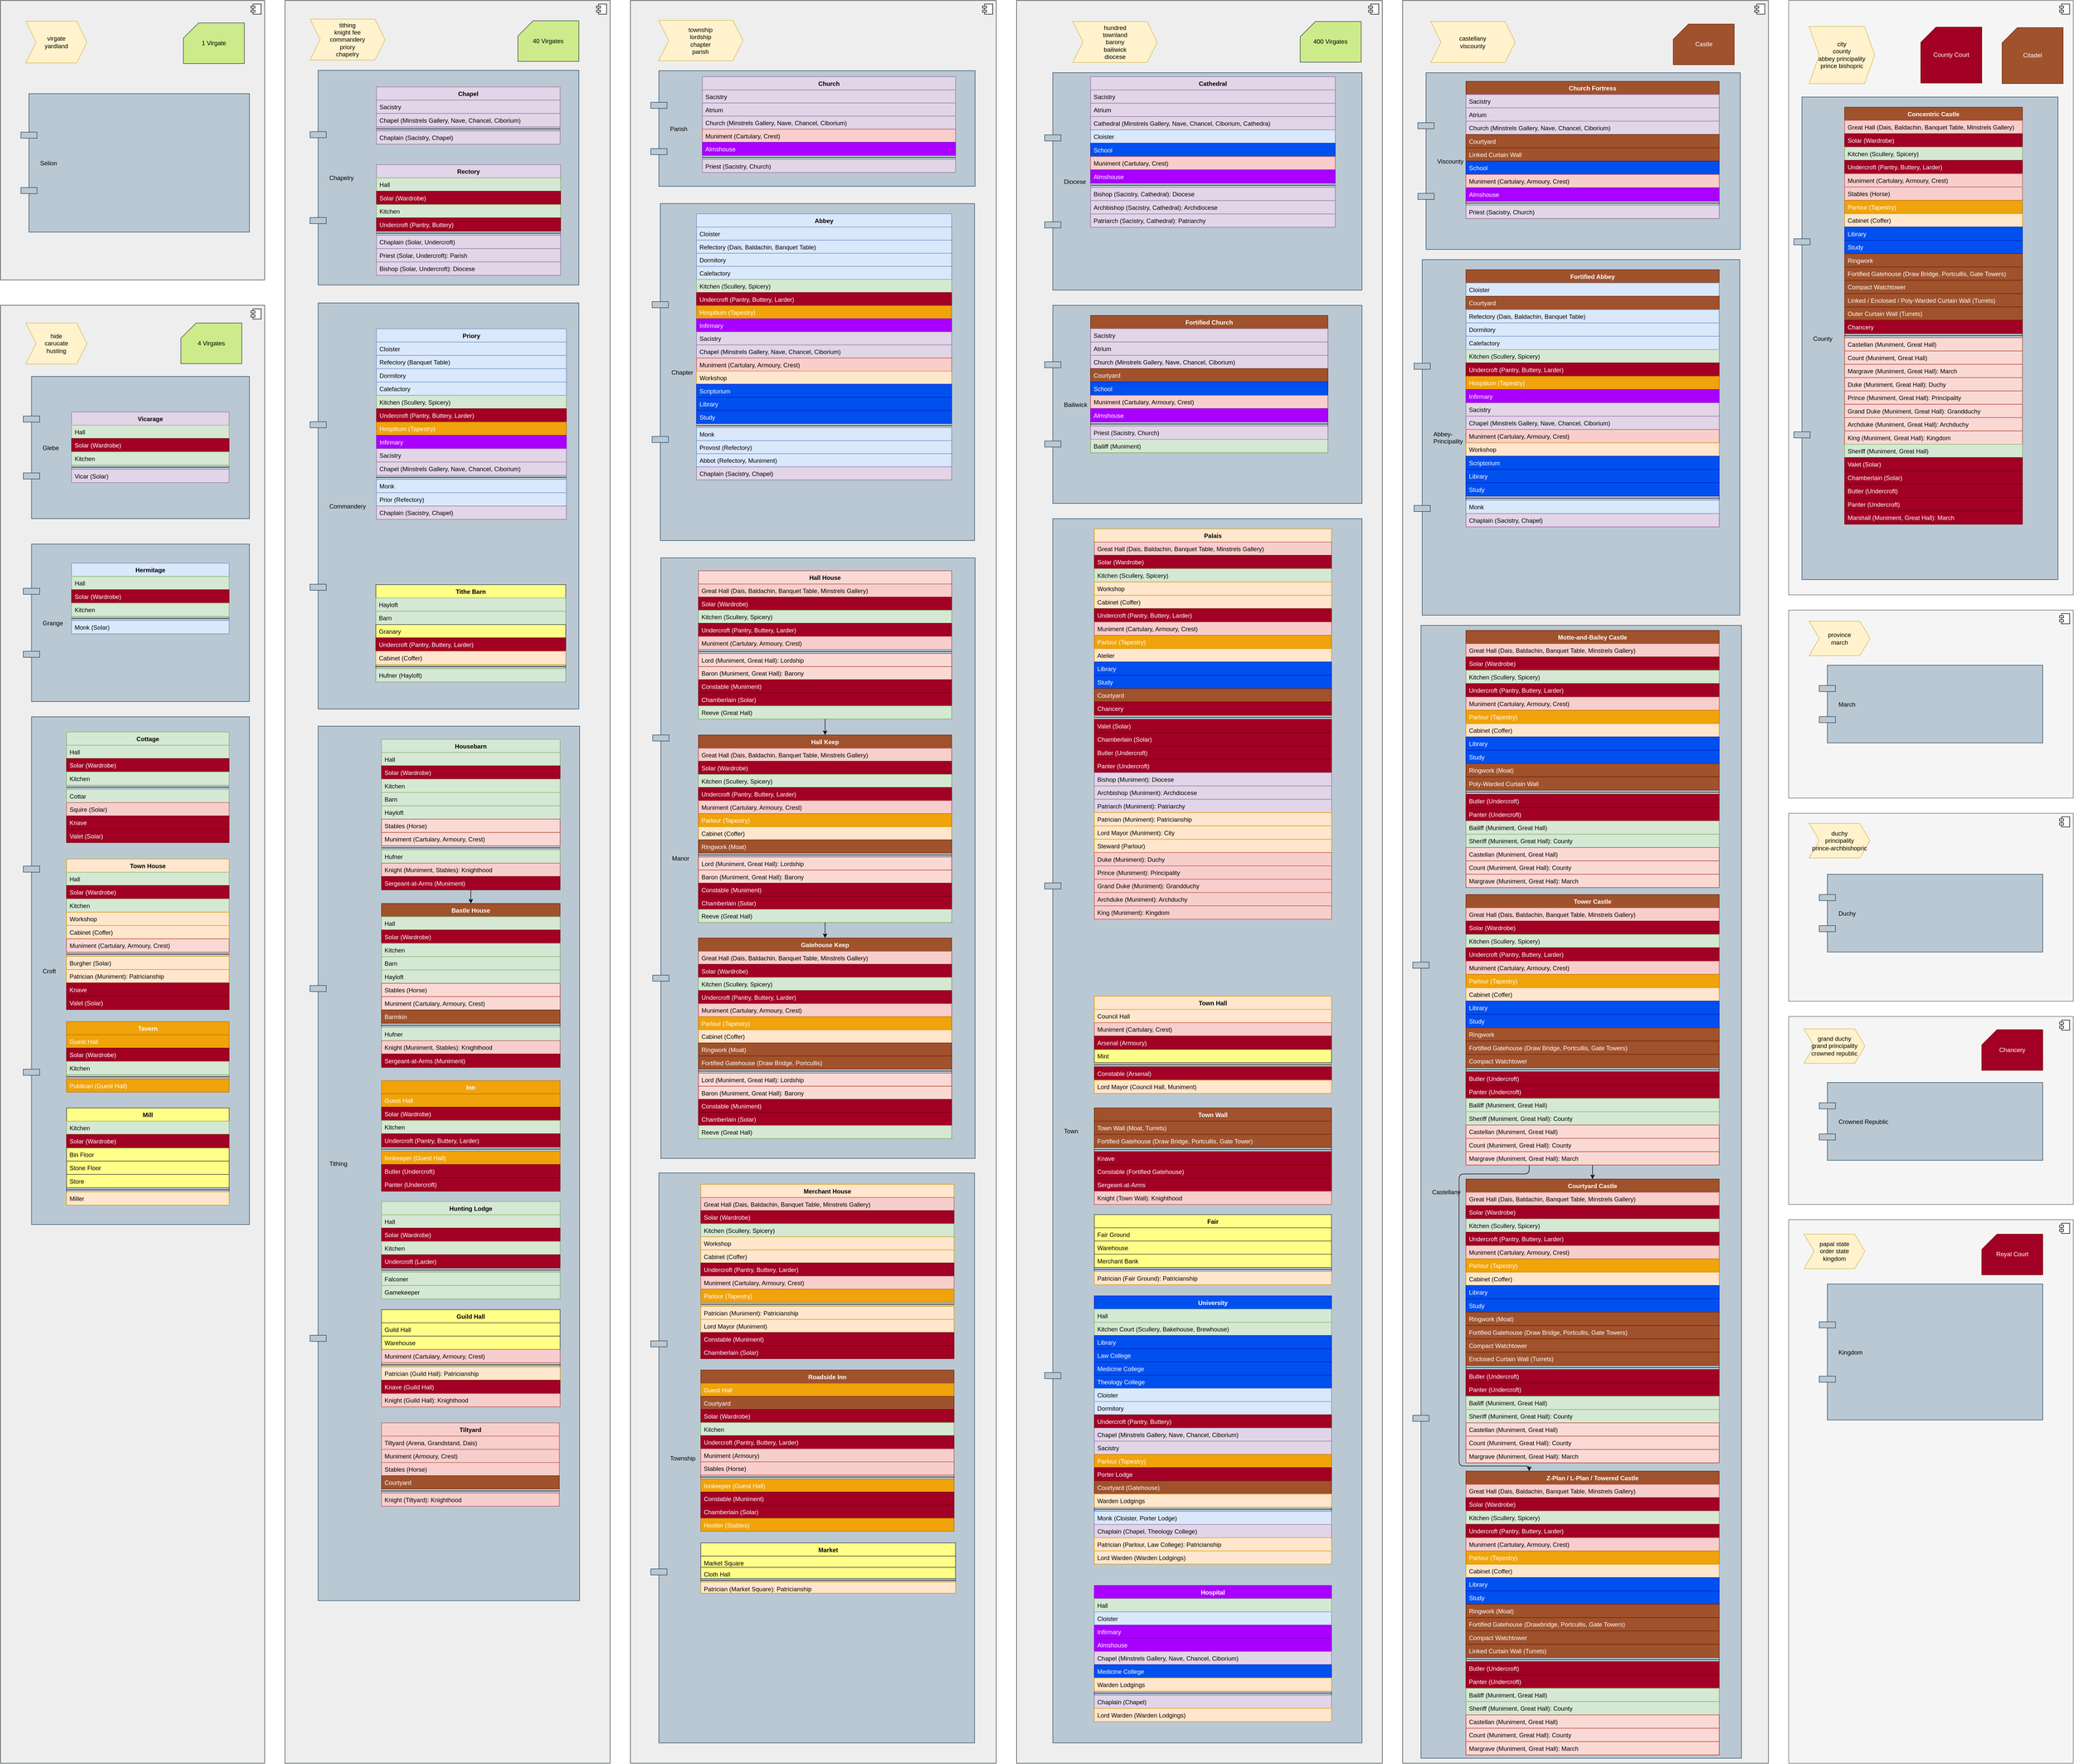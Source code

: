 <mxfile version="12.4.6" type="device"><diagram id="hANtfz0XlU3rY9Q5I6NS" name="Pagina-1"><mxGraphModel dx="3685" dy="1209" grid="1" gridSize="10" guides="1" tooltips="1" connect="1" arrows="1" fold="1" page="1" pageScale="1" pageWidth="827" pageHeight="1169" math="0" shadow="0"><root><mxCell id="ZU5g57NhmvhvlMZRi4bI-0"/><mxCell id="ZU5g57NhmvhvlMZRi4bI-1" parent="ZU5g57NhmvhvlMZRi4bI-0"/><mxCell id="Ksg23NnGhXcDr2ReOsz--49" value="" style="html=1;fillColor=#eeeeee;strokeColor=#36393d;" parent="ZU5g57NhmvhvlMZRi4bI-1" vertex="1"><mxGeometry x="-1640" y="630" width="520" height="2870" as="geometry"/></mxCell><mxCell id="Ksg23NnGhXcDr2ReOsz--50" value="" style="shape=component;jettyWidth=8;jettyHeight=4;" parent="Ksg23NnGhXcDr2ReOsz--49" vertex="1"><mxGeometry x="1" width="20" height="20" relative="1" as="geometry"><mxPoint x="-27" y="7" as="offset"/></mxGeometry></mxCell><mxCell id="dgcxpdbT49zGTZhkzxBu-0" value="&lt;div&gt;hide&lt;/div&gt;&lt;div&gt;carucate&lt;/div&gt;&lt;div&gt;husting&lt;br&gt;&lt;/div&gt;" style="shape=step;perimeter=stepPerimeter;whiteSpace=wrap;html=1;fixedSize=1;fillColor=#fff2cc;strokeColor=#d6b656;" parent="Ksg23NnGhXcDr2ReOsz--49" vertex="1"><mxGeometry x="50" y="34.908" width="120" height="80.698" as="geometry"/></mxCell><mxCell id="VRoGNFJwFBB-3MYXpLEB-10" value="Glebe" style="shape=component;align=left;spacingLeft=36;fillColor=#bac8d3;strokeColor=#23445d;" parent="Ksg23NnGhXcDr2ReOsz--49" vertex="1"><mxGeometry x="45" y="140" width="445" height="280" as="geometry"/></mxCell><mxCell id="VRoGNFJwFBB-3MYXpLEB-0" value="Vicarage" style="swimlane;fontStyle=1;align=center;verticalAlign=top;childLayout=stackLayout;horizontal=1;startSize=26;horizontalStack=0;resizeParent=1;resizeParentMax=0;resizeLast=0;collapsible=1;marginBottom=0;fillColor=#e1d5e7;strokeColor=#9673a6;" parent="Ksg23NnGhXcDr2ReOsz--49" vertex="1"><mxGeometry x="140" y="210" width="310" height="138.977" as="geometry"/></mxCell><mxCell id="VRoGNFJwFBB-3MYXpLEB-1" value="Hall" style="text;strokeColor=#82b366;fillColor=#d5e8d4;align=left;verticalAlign=top;spacingLeft=4;spacingRight=4;overflow=hidden;rotatable=0;points=[[0,0.5],[1,0.5]];portConstraint=eastwest;" parent="VRoGNFJwFBB-3MYXpLEB-0" vertex="1"><mxGeometry y="26" width="310" height="26.227" as="geometry"/></mxCell><mxCell id="VRoGNFJwFBB-3MYXpLEB-2" value="Solar (Wardrobe)" style="text;strokeColor=#6F0000;fillColor=#a20025;align=left;verticalAlign=top;spacingLeft=4;spacingRight=4;overflow=hidden;rotatable=0;points=[[0,0.5],[1,0.5]];portConstraint=eastwest;fontColor=#ffffff;" parent="VRoGNFJwFBB-3MYXpLEB-0" vertex="1"><mxGeometry y="52.227" width="310" height="26.227" as="geometry"/></mxCell><mxCell id="VRoGNFJwFBB-3MYXpLEB-3" value="Kitchen" style="text;strokeColor=#82b366;fillColor=#d5e8d4;align=left;verticalAlign=top;spacingLeft=4;spacingRight=4;overflow=hidden;rotatable=0;points=[[0,0.5],[1,0.5]];portConstraint=eastwest;" parent="VRoGNFJwFBB-3MYXpLEB-0" vertex="1"><mxGeometry y="78.453" width="310" height="26.227" as="geometry"/></mxCell><mxCell id="VRoGNFJwFBB-3MYXpLEB-8" value="" style="line;strokeWidth=1;fillColor=none;align=left;verticalAlign=middle;spacingTop=-1;spacingLeft=3;spacingRight=3;rotatable=0;labelPosition=right;points=[];portConstraint=eastwest;" parent="VRoGNFJwFBB-3MYXpLEB-0" vertex="1"><mxGeometry y="104.68" width="310" height="8.07" as="geometry"/></mxCell><mxCell id="VRoGNFJwFBB-3MYXpLEB-9" value="Vicar (Solar)" style="text;strokeColor=#9673a6;fillColor=#e1d5e7;align=left;verticalAlign=top;spacingLeft=4;spacingRight=4;overflow=hidden;rotatable=0;points=[[0,0.5],[1,0.5]];portConstraint=eastwest;" parent="VRoGNFJwFBB-3MYXpLEB-0" vertex="1"><mxGeometry y="112.75" width="310" height="26.227" as="geometry"/></mxCell><mxCell id="AjSEZ4d0PYa2R2crHPS1-29" value="Grange" style="shape=component;align=left;spacingLeft=36;fillColor=#bac8d3;strokeColor=#23445d;" parent="Ksg23NnGhXcDr2ReOsz--49" vertex="1"><mxGeometry x="45" y="470" width="445" height="310" as="geometry"/></mxCell><mxCell id="AjSEZ4d0PYa2R2crHPS1-23" value="Hermitage" style="swimlane;fontStyle=1;align=center;verticalAlign=top;childLayout=stackLayout;horizontal=1;startSize=26;horizontalStack=0;resizeParent=1;resizeParentMax=0;resizeLast=0;collapsible=1;marginBottom=0;fillColor=#dae8fc;strokeColor=#6c8ebf;" parent="Ksg23NnGhXcDr2ReOsz--49" vertex="1"><mxGeometry x="140" y="507.68" width="310" height="138.977" as="geometry"/></mxCell><mxCell id="AjSEZ4d0PYa2R2crHPS1-24" value="Hall" style="text;strokeColor=#82b366;fillColor=#d5e8d4;align=left;verticalAlign=top;spacingLeft=4;spacingRight=4;overflow=hidden;rotatable=0;points=[[0,0.5],[1,0.5]];portConstraint=eastwest;" parent="AjSEZ4d0PYa2R2crHPS1-23" vertex="1"><mxGeometry y="26" width="310" height="26.227" as="geometry"/></mxCell><mxCell id="AjSEZ4d0PYa2R2crHPS1-25" value="Solar (Wardrobe)" style="text;strokeColor=#6F0000;fillColor=#a20025;align=left;verticalAlign=top;spacingLeft=4;spacingRight=4;overflow=hidden;rotatable=0;points=[[0,0.5],[1,0.5]];portConstraint=eastwest;fontColor=#ffffff;" parent="AjSEZ4d0PYa2R2crHPS1-23" vertex="1"><mxGeometry y="52.227" width="310" height="26.227" as="geometry"/></mxCell><mxCell id="AjSEZ4d0PYa2R2crHPS1-26" value="Kitchen" style="text;strokeColor=#82b366;fillColor=#d5e8d4;align=left;verticalAlign=top;spacingLeft=4;spacingRight=4;overflow=hidden;rotatable=0;points=[[0,0.5],[1,0.5]];portConstraint=eastwest;" parent="AjSEZ4d0PYa2R2crHPS1-23" vertex="1"><mxGeometry y="78.453" width="310" height="26.227" as="geometry"/></mxCell><mxCell id="AjSEZ4d0PYa2R2crHPS1-27" value="" style="line;strokeWidth=1;fillColor=none;align=left;verticalAlign=middle;spacingTop=-1;spacingLeft=3;spacingRight=3;rotatable=0;labelPosition=right;points=[];portConstraint=eastwest;" parent="AjSEZ4d0PYa2R2crHPS1-23" vertex="1"><mxGeometry y="104.68" width="310" height="8.07" as="geometry"/></mxCell><mxCell id="AjSEZ4d0PYa2R2crHPS1-28" value="Monk (Solar)" style="text;strokeColor=#6c8ebf;fillColor=#dae8fc;align=left;verticalAlign=top;spacingLeft=4;spacingRight=4;overflow=hidden;rotatable=0;points=[[0,0.5],[1,0.5]];portConstraint=eastwest;" parent="AjSEZ4d0PYa2R2crHPS1-23" vertex="1"><mxGeometry y="112.75" width="310" height="26.227" as="geometry"/></mxCell><mxCell id="qFRN3Hi77p1cKEKmobMD-8" value="Croft" style="shape=component;align=left;spacingLeft=36;fillColor=#bac8d3;strokeColor=#23445d;" parent="Ksg23NnGhXcDr2ReOsz--49" vertex="1"><mxGeometry x="45" y="810" width="445" height="999.56" as="geometry"/></mxCell><mxCell id="qFRN3Hi77p1cKEKmobMD-15" value="Cottage" style="swimlane;fontStyle=1;align=center;verticalAlign=top;childLayout=stackLayout;horizontal=1;startSize=26;horizontalStack=0;resizeParent=1;resizeParentMax=0;resizeLast=0;collapsible=1;marginBottom=0;fillColor=#d5e8d4;strokeColor=#82b366;" parent="Ksg23NnGhXcDr2ReOsz--49" vertex="1"><mxGeometry x="130" y="840" width="320" height="217.657" as="geometry"/></mxCell><mxCell id="qFRN3Hi77p1cKEKmobMD-16" value="Hall" style="text;strokeColor=#82b366;fillColor=#d5e8d4;align=left;verticalAlign=top;spacingLeft=4;spacingRight=4;overflow=hidden;rotatable=0;points=[[0,0.5],[1,0.5]];portConstraint=eastwest;" parent="qFRN3Hi77p1cKEKmobMD-15" vertex="1"><mxGeometry y="26" width="320" height="26.227" as="geometry"/></mxCell><mxCell id="qFRN3Hi77p1cKEKmobMD-19" value="Solar (Wardrobe)" style="text;strokeColor=#6F0000;fillColor=#a20025;align=left;verticalAlign=top;spacingLeft=4;spacingRight=4;overflow=hidden;rotatable=0;points=[[0,0.5],[1,0.5]];portConstraint=eastwest;fontColor=#ffffff;" parent="qFRN3Hi77p1cKEKmobMD-15" vertex="1"><mxGeometry y="52.227" width="320" height="26.227" as="geometry"/></mxCell><mxCell id="qFRN3Hi77p1cKEKmobMD-20" value="Kitchen" style="text;strokeColor=#82b366;fillColor=#d5e8d4;align=left;verticalAlign=top;spacingLeft=4;spacingRight=4;overflow=hidden;rotatable=0;points=[[0,0.5],[1,0.5]];portConstraint=eastwest;" parent="qFRN3Hi77p1cKEKmobMD-15" vertex="1"><mxGeometry y="78.453" width="320" height="26.227" as="geometry"/></mxCell><mxCell id="qFRN3Hi77p1cKEKmobMD-17" value="" style="line;strokeWidth=1;fillColor=none;align=left;verticalAlign=middle;spacingTop=-1;spacingLeft=3;spacingRight=3;rotatable=0;labelPosition=right;points=[];portConstraint=eastwest;" parent="qFRN3Hi77p1cKEKmobMD-15" vertex="1"><mxGeometry y="104.68" width="320" height="8.07" as="geometry"/></mxCell><mxCell id="qFRN3Hi77p1cKEKmobMD-18" value="Cottar" style="text;strokeColor=#82b366;fillColor=#d5e8d4;align=left;verticalAlign=top;spacingLeft=4;spacingRight=4;overflow=hidden;rotatable=0;points=[[0,0.5],[1,0.5]];portConstraint=eastwest;" parent="qFRN3Hi77p1cKEKmobMD-15" vertex="1"><mxGeometry y="112.75" width="320" height="26.227" as="geometry"/></mxCell><mxCell id="HWQWfmdHcsr1P1ZcavbZ-9" value="Squire (Solar)" style="text;strokeColor=#b85450;fillColor=#f8cecc;align=left;verticalAlign=top;spacingLeft=4;spacingRight=4;overflow=hidden;rotatable=0;points=[[0,0.5],[1,0.5]];portConstraint=eastwest;" parent="qFRN3Hi77p1cKEKmobMD-15" vertex="1"><mxGeometry y="138.977" width="320" height="26.227" as="geometry"/></mxCell><mxCell id="HWQWfmdHcsr1P1ZcavbZ-10" value="Knave" style="text;strokeColor=#6F0000;fillColor=#a20025;align=left;verticalAlign=top;spacingLeft=4;spacingRight=4;overflow=hidden;rotatable=0;points=[[0,0.5],[1,0.5]];portConstraint=eastwest;fontColor=#ffffff;" parent="qFRN3Hi77p1cKEKmobMD-15" vertex="1"><mxGeometry y="165.203" width="320" height="26.227" as="geometry"/></mxCell><mxCell id="HWQWfmdHcsr1P1ZcavbZ-11" value="Valet (Solar)" style="text;strokeColor=#6F0000;fillColor=#a20025;align=left;verticalAlign=top;spacingLeft=4;spacingRight=4;overflow=hidden;rotatable=0;points=[[0,0.5],[1,0.5]];portConstraint=eastwest;fontColor=#ffffff;" parent="qFRN3Hi77p1cKEKmobMD-15" vertex="1"><mxGeometry y="191.43" width="320" height="26.227" as="geometry"/></mxCell><mxCell id="_S7Wkdgl3-y9rmEB1izG-9" value="Town House" style="swimlane;fontStyle=1;align=center;verticalAlign=top;childLayout=stackLayout;horizontal=1;startSize=26;horizontalStack=0;resizeParent=1;resizeParentMax=0;resizeLast=0;collapsible=1;marginBottom=0;fillColor=#ffe6cc;strokeColor=#d79b00;" parent="Ksg23NnGhXcDr2ReOsz--49" vertex="1"><mxGeometry x="130" y="1090" width="320" height="296.337" as="geometry"/></mxCell><mxCell id="_S7Wkdgl3-y9rmEB1izG-10" value="Hall" style="text;strokeColor=#82b366;fillColor=#d5e8d4;align=left;verticalAlign=top;spacingLeft=4;spacingRight=4;overflow=hidden;rotatable=0;points=[[0,0.5],[1,0.5]];portConstraint=eastwest;" parent="_S7Wkdgl3-y9rmEB1izG-9" vertex="1"><mxGeometry y="26" width="320" height="26.227" as="geometry"/></mxCell><mxCell id="_S7Wkdgl3-y9rmEB1izG-11" value="Solar (Wardrobe)" style="text;strokeColor=#6F0000;fillColor=#a20025;align=left;verticalAlign=top;spacingLeft=4;spacingRight=4;overflow=hidden;rotatable=0;points=[[0,0.5],[1,0.5]];portConstraint=eastwest;fontColor=#ffffff;" parent="_S7Wkdgl3-y9rmEB1izG-9" vertex="1"><mxGeometry y="52.227" width="320" height="26.227" as="geometry"/></mxCell><mxCell id="_S7Wkdgl3-y9rmEB1izG-12" value="Kitchen" style="text;strokeColor=#82b366;fillColor=#d5e8d4;align=left;verticalAlign=top;spacingLeft=4;spacingRight=4;overflow=hidden;rotatable=0;points=[[0,0.5],[1,0.5]];portConstraint=eastwest;" parent="_S7Wkdgl3-y9rmEB1izG-9" vertex="1"><mxGeometry y="78.453" width="320" height="26.227" as="geometry"/></mxCell><mxCell id="_S7Wkdgl3-y9rmEB1izG-13" value="Workshop" style="text;strokeColor=#d79b00;fillColor=#ffe6cc;align=left;verticalAlign=top;spacingLeft=4;spacingRight=4;overflow=hidden;rotatable=0;points=[[0,0.5],[1,0.5]];portConstraint=eastwest;" parent="_S7Wkdgl3-y9rmEB1izG-9" vertex="1"><mxGeometry y="104.68" width="320" height="26.227" as="geometry"/></mxCell><mxCell id="_S7Wkdgl3-y9rmEB1izG-14" value="Cabinet (Coffer)" style="text;strokeColor=#d79b00;fillColor=#ffe6cc;align=left;verticalAlign=top;spacingLeft=4;spacingRight=4;overflow=hidden;rotatable=0;points=[[0,0.5],[1,0.5]];portConstraint=eastwest;" parent="_S7Wkdgl3-y9rmEB1izG-9" vertex="1"><mxGeometry y="130.907" width="320" height="26.227" as="geometry"/></mxCell><mxCell id="_S7Wkdgl3-y9rmEB1izG-15" value="Muniment (Cartulary, Armoury, Crest)" style="text;strokeColor=#ae4132;fillColor=#fad9d5;align=left;verticalAlign=top;spacingLeft=4;spacingRight=4;overflow=hidden;rotatable=0;points=[[0,0.5],[1,0.5]];portConstraint=eastwest;" parent="_S7Wkdgl3-y9rmEB1izG-9" vertex="1"><mxGeometry y="157.134" width="320" height="26.227" as="geometry"/></mxCell><mxCell id="_S7Wkdgl3-y9rmEB1izG-16" value="" style="line;strokeWidth=1;fillColor=none;align=left;verticalAlign=middle;spacingTop=-1;spacingLeft=3;spacingRight=3;rotatable=0;labelPosition=right;points=[];portConstraint=eastwest;" parent="_S7Wkdgl3-y9rmEB1izG-9" vertex="1"><mxGeometry y="183.36" width="320" height="8.07" as="geometry"/></mxCell><mxCell id="_S7Wkdgl3-y9rmEB1izG-17" value="Burgher (Solar)" style="text;strokeColor=#d79b00;fillColor=#ffe6cc;align=left;verticalAlign=top;spacingLeft=4;spacingRight=4;overflow=hidden;rotatable=0;points=[[0,0.5],[1,0.5]];portConstraint=eastwest;" parent="_S7Wkdgl3-y9rmEB1izG-9" vertex="1"><mxGeometry y="191.43" width="320" height="26.227" as="geometry"/></mxCell><mxCell id="_S7Wkdgl3-y9rmEB1izG-18" value="Patrician (Muniment): Patricianship" style="text;strokeColor=#d79b00;fillColor=#ffe6cc;align=left;verticalAlign=top;spacingLeft=4;spacingRight=4;overflow=hidden;rotatable=0;points=[[0,0.5],[1,0.5]];portConstraint=eastwest;" parent="_S7Wkdgl3-y9rmEB1izG-9" vertex="1"><mxGeometry y="217.657" width="320" height="26.227" as="geometry"/></mxCell><mxCell id="HWQWfmdHcsr1P1ZcavbZ-17" value="Knave" style="text;strokeColor=#6F0000;fillColor=#a20025;align=left;verticalAlign=top;spacingLeft=4;spacingRight=4;overflow=hidden;rotatable=0;points=[[0,0.5],[1,0.5]];portConstraint=eastwest;fontColor=#ffffff;" parent="_S7Wkdgl3-y9rmEB1izG-9" vertex="1"><mxGeometry y="243.884" width="320" height="26.227" as="geometry"/></mxCell><mxCell id="HWQWfmdHcsr1P1ZcavbZ-18" value="Valet (Solar)" style="text;strokeColor=#6F0000;fillColor=#a20025;align=left;verticalAlign=top;spacingLeft=4;spacingRight=4;overflow=hidden;rotatable=0;points=[[0,0.5],[1,0.5]];portConstraint=eastwest;fontColor=#ffffff;" parent="_S7Wkdgl3-y9rmEB1izG-9" vertex="1"><mxGeometry y="270.11" width="320" height="26.227" as="geometry"/></mxCell><mxCell id="2C-JINjYsB2eFUCNH33B-0" value="Tavern" style="swimlane;fontStyle=1;align=center;verticalAlign=top;childLayout=stackLayout;horizontal=1;startSize=26;horizontalStack=0;resizeParent=1;resizeParentMax=0;resizeLast=0;collapsible=1;marginBottom=0;fillColor=#f0a30a;strokeColor=#BD7000;fontColor=#ffffff;" parent="Ksg23NnGhXcDr2ReOsz--49" vertex="1"><mxGeometry x="130" y="1410" width="320" height="138.977" as="geometry"/></mxCell><mxCell id="2C-JINjYsB2eFUCNH33B-1" value="Guest Hall" style="text;strokeColor=#BD7000;fillColor=#f0a30a;align=left;verticalAlign=top;spacingLeft=4;spacingRight=4;overflow=hidden;rotatable=0;points=[[0,0.5],[1,0.5]];portConstraint=eastwest;fontColor=#ffffff;" parent="2C-JINjYsB2eFUCNH33B-0" vertex="1"><mxGeometry y="26" width="320" height="26.227" as="geometry"/></mxCell><mxCell id="2C-JINjYsB2eFUCNH33B-2" value="Solar (Wardrobe)" style="text;strokeColor=#6F0000;fillColor=#a20025;align=left;verticalAlign=top;spacingLeft=4;spacingRight=4;overflow=hidden;rotatable=0;points=[[0,0.5],[1,0.5]];portConstraint=eastwest;fontColor=#ffffff;" parent="2C-JINjYsB2eFUCNH33B-0" vertex="1"><mxGeometry y="52.227" width="320" height="26.227" as="geometry"/></mxCell><mxCell id="2C-JINjYsB2eFUCNH33B-3" value="Kitchen" style="text;strokeColor=#82b366;fillColor=#d5e8d4;align=left;verticalAlign=top;spacingLeft=4;spacingRight=4;overflow=hidden;rotatable=0;points=[[0,0.5],[1,0.5]];portConstraint=eastwest;" parent="2C-JINjYsB2eFUCNH33B-0" vertex="1"><mxGeometry y="78.453" width="320" height="26.227" as="geometry"/></mxCell><mxCell id="2C-JINjYsB2eFUCNH33B-4" value="" style="line;strokeWidth=1;fillColor=none;align=left;verticalAlign=middle;spacingTop=-1;spacingLeft=3;spacingRight=3;rotatable=0;labelPosition=right;points=[];portConstraint=eastwest;" parent="2C-JINjYsB2eFUCNH33B-0" vertex="1"><mxGeometry y="104.68" width="320" height="8.07" as="geometry"/></mxCell><mxCell id="2C-JINjYsB2eFUCNH33B-5" value="Publican (Guest Hall)" style="text;strokeColor=#BD7000;fillColor=#f0a30a;align=left;verticalAlign=top;spacingLeft=4;spacingRight=4;overflow=hidden;rotatable=0;points=[[0,0.5],[1,0.5]];portConstraint=eastwest;fontColor=#ffffff;" parent="2C-JINjYsB2eFUCNH33B-0" vertex="1"><mxGeometry y="112.75" width="320" height="26.227" as="geometry"/></mxCell><mxCell id="Ksg23NnGhXcDr2ReOsz--0" value="Mill" style="swimlane;fontStyle=1;align=center;verticalAlign=top;childLayout=stackLayout;horizontal=1;startSize=26;horizontalStack=0;resizeParent=1;resizeParentMax=0;resizeLast=0;collapsible=1;marginBottom=0;fillColor=#ffff88;strokeColor=#36393d;" parent="Ksg23NnGhXcDr2ReOsz--49" vertex="1"><mxGeometry x="130" y="1580" width="320" height="191.43" as="geometry"/></mxCell><mxCell id="Ksg23NnGhXcDr2ReOsz--1" value="Kitchen" style="text;strokeColor=#82b366;fillColor=#d5e8d4;align=left;verticalAlign=top;spacingLeft=4;spacingRight=4;overflow=hidden;rotatable=0;points=[[0,0.5],[1,0.5]];portConstraint=eastwest;" parent="Ksg23NnGhXcDr2ReOsz--0" vertex="1"><mxGeometry y="26" width="320" height="26.227" as="geometry"/></mxCell><mxCell id="Ksg23NnGhXcDr2ReOsz--11" value="Solar (Wardrobe)" style="text;strokeColor=#6F0000;fillColor=#a20025;align=left;verticalAlign=top;spacingLeft=4;spacingRight=4;overflow=hidden;rotatable=0;points=[[0,0.5],[1,0.5]];portConstraint=eastwest;fontColor=#ffffff;" parent="Ksg23NnGhXcDr2ReOsz--0" vertex="1"><mxGeometry y="52.227" width="320" height="26.227" as="geometry"/></mxCell><mxCell id="Ksg23NnGhXcDr2ReOsz--12" value="Bin Floor" style="text;strokeColor=#36393d;fillColor=#ffff88;align=left;verticalAlign=top;spacingLeft=4;spacingRight=4;overflow=hidden;rotatable=0;points=[[0,0.5],[1,0.5]];portConstraint=eastwest;" parent="Ksg23NnGhXcDr2ReOsz--0" vertex="1"><mxGeometry y="78.453" width="320" height="26.227" as="geometry"/></mxCell><mxCell id="Ksg23NnGhXcDr2ReOsz--13" value="Stone Floor" style="text;strokeColor=#36393d;fillColor=#ffff88;align=left;verticalAlign=top;spacingLeft=4;spacingRight=4;overflow=hidden;rotatable=0;points=[[0,0.5],[1,0.5]];portConstraint=eastwest;" parent="Ksg23NnGhXcDr2ReOsz--0" vertex="1"><mxGeometry y="104.68" width="320" height="26.227" as="geometry"/></mxCell><mxCell id="Ksg23NnGhXcDr2ReOsz--14" value="Store" style="text;strokeColor=#36393d;fillColor=#ffff88;align=left;verticalAlign=top;spacingLeft=4;spacingRight=4;overflow=hidden;rotatable=0;points=[[0,0.5],[1,0.5]];portConstraint=eastwest;" parent="Ksg23NnGhXcDr2ReOsz--0" vertex="1"><mxGeometry y="130.907" width="320" height="26.227" as="geometry"/></mxCell><mxCell id="Ksg23NnGhXcDr2ReOsz--2" value="" style="line;strokeWidth=1;fillColor=none;align=left;verticalAlign=middle;spacingTop=-1;spacingLeft=3;spacingRight=3;rotatable=0;labelPosition=right;points=[];portConstraint=eastwest;" parent="Ksg23NnGhXcDr2ReOsz--0" vertex="1"><mxGeometry y="157.134" width="320" height="8.07" as="geometry"/></mxCell><mxCell id="Ksg23NnGhXcDr2ReOsz--3" value="Miller" style="text;strokeColor=#d79b00;fillColor=#ffe6cc;align=left;verticalAlign=top;spacingLeft=4;spacingRight=4;overflow=hidden;rotatable=0;points=[[0,0.5],[1,0.5]];portConstraint=eastwest;" parent="Ksg23NnGhXcDr2ReOsz--0" vertex="1"><mxGeometry y="165.203" width="320" height="26.227" as="geometry"/></mxCell><mxCell id="yZkq4o2nepX5se3O5V-_-43" value="4 Virgates" style="shape=card;whiteSpace=wrap;html=1;fillColor=#cdeb8b;strokeColor=#36393d;" parent="Ksg23NnGhXcDr2ReOsz--49" vertex="1"><mxGeometry x="355" y="34.91" width="120" height="80" as="geometry"/></mxCell><mxCell id="Ksg23NnGhXcDr2ReOsz--51" value="" style="html=1;fillColor=#eeeeee;strokeColor=#36393d;" parent="ZU5g57NhmvhvlMZRi4bI-1" vertex="1"><mxGeometry x="-1080" y="30" width="640" height="3470" as="geometry"/></mxCell><mxCell id="Ksg23NnGhXcDr2ReOsz--52" value="" style="shape=component;jettyWidth=8;jettyHeight=4;" parent="Ksg23NnGhXcDr2ReOsz--51" vertex="1"><mxGeometry x="1" width="20" height="20" relative="1" as="geometry"><mxPoint x="-27" y="7" as="offset"/></mxGeometry></mxCell><mxCell id="dgcxpdbT49zGTZhkzxBu-1" value="&lt;div&gt;tithing&lt;/div&gt;&lt;div&gt;knight fee&lt;/div&gt;&lt;div&gt;commandery&lt;/div&gt;&lt;div&gt;priory&lt;/div&gt;&lt;div&gt;chapelry&lt;br&gt;&lt;/div&gt;" style="shape=step;perimeter=stepPerimeter;whiteSpace=wrap;html=1;fixedSize=1;fillColor=#fff2cc;strokeColor=#d6b656;" parent="Ksg23NnGhXcDr2ReOsz--51" vertex="1"><mxGeometry x="49.231" y="36.596" width="147.692" height="80.698" as="geometry"/></mxCell><mxCell id="qFRN3Hi77p1cKEKmobMD-26" value="Tithing" style="shape=component;align=left;spacingLeft=36;fillColor=#bac8d3;strokeColor=#23445d;" parent="Ksg23NnGhXcDr2ReOsz--51" vertex="1"><mxGeometry x="49.23" y="1428.49" width="530.77" height="1721.51" as="geometry"/></mxCell><mxCell id="AjSEZ4d0PYa2R2crHPS1-4" value="Bastle House" style="swimlane;fontStyle=1;align=center;verticalAlign=top;childLayout=stackLayout;horizontal=1;startSize=26;horizontalStack=0;resizeParent=1;resizeParentMax=0;resizeLast=0;collapsible=1;marginBottom=0;fillColor=#a0522d;strokeColor=#6D1F00;fontColor=#ffffff;" parent="Ksg23NnGhXcDr2ReOsz--51" vertex="1"><mxGeometry x="190" y="1777.525" width="351.54" height="322.564" as="geometry"/></mxCell><mxCell id="AjSEZ4d0PYa2R2crHPS1-5" value="Hall" style="text;strokeColor=#82b366;fillColor=#d5e8d4;align=left;verticalAlign=top;spacingLeft=4;spacingRight=4;overflow=hidden;rotatable=0;points=[[0,0.5],[1,0.5]];portConstraint=eastwest;" parent="AjSEZ4d0PYa2R2crHPS1-4" vertex="1"><mxGeometry y="26" width="351.54" height="26.227" as="geometry"/></mxCell><mxCell id="AjSEZ4d0PYa2R2crHPS1-6" value="Solar (Wardrobe)" style="text;strokeColor=#6F0000;fillColor=#a20025;align=left;verticalAlign=top;spacingLeft=4;spacingRight=4;overflow=hidden;rotatable=0;points=[[0,0.5],[1,0.5]];portConstraint=eastwest;fontColor=#ffffff;" parent="AjSEZ4d0PYa2R2crHPS1-4" vertex="1"><mxGeometry y="52.227" width="351.54" height="26.227" as="geometry"/></mxCell><mxCell id="AjSEZ4d0PYa2R2crHPS1-7" value="Kitchen" style="text;strokeColor=#82b366;fillColor=#d5e8d4;align=left;verticalAlign=top;spacingLeft=4;spacingRight=4;overflow=hidden;rotatable=0;points=[[0,0.5],[1,0.5]];portConstraint=eastwest;" parent="AjSEZ4d0PYa2R2crHPS1-4" vertex="1"><mxGeometry y="78.453" width="351.54" height="26.227" as="geometry"/></mxCell><mxCell id="AjSEZ4d0PYa2R2crHPS1-8" value="Barn" style="text;strokeColor=#82b366;fillColor=#d5e8d4;align=left;verticalAlign=top;spacingLeft=4;spacingRight=4;overflow=hidden;rotatable=0;points=[[0,0.5],[1,0.5]];portConstraint=eastwest;" parent="AjSEZ4d0PYa2R2crHPS1-4" vertex="1"><mxGeometry y="104.68" width="351.54" height="26.227" as="geometry"/></mxCell><mxCell id="AjSEZ4d0PYa2R2crHPS1-9" value="Hayloft" style="text;strokeColor=#82b366;fillColor=#d5e8d4;align=left;verticalAlign=top;spacingLeft=4;spacingRight=4;overflow=hidden;rotatable=0;points=[[0,0.5],[1,0.5]];portConstraint=eastwest;" parent="AjSEZ4d0PYa2R2crHPS1-4" vertex="1"><mxGeometry y="130.907" width="351.54" height="26.227" as="geometry"/></mxCell><mxCell id="AjSEZ4d0PYa2R2crHPS1-10" value="Stables (Horse)" style="text;strokeColor=#ae4132;fillColor=#fad9d5;align=left;verticalAlign=top;spacingLeft=4;spacingRight=4;overflow=hidden;rotatable=0;points=[[0,0.5],[1,0.5]];portConstraint=eastwest;" parent="AjSEZ4d0PYa2R2crHPS1-4" vertex="1"><mxGeometry y="157.134" width="351.54" height="26.227" as="geometry"/></mxCell><mxCell id="AjSEZ4d0PYa2R2crHPS1-11" value="Muniment (Cartulary, Armoury, Crest)" style="text;strokeColor=#ae4132;fillColor=#fad9d5;align=left;verticalAlign=top;spacingLeft=4;spacingRight=4;overflow=hidden;rotatable=0;points=[[0,0.5],[1,0.5]];portConstraint=eastwest;" parent="AjSEZ4d0PYa2R2crHPS1-4" vertex="1"><mxGeometry y="183.36" width="351.54" height="26.227" as="geometry"/></mxCell><mxCell id="AjSEZ4d0PYa2R2crHPS1-15" value="Barmkin" style="text;strokeColor=#6D1F00;fillColor=#a0522d;align=left;verticalAlign=top;spacingLeft=4;spacingRight=4;overflow=hidden;rotatable=0;points=[[0,0.5],[1,0.5]];portConstraint=eastwest;fontColor=#ffffff;" parent="AjSEZ4d0PYa2R2crHPS1-4" vertex="1"><mxGeometry y="209.587" width="351.54" height="26.227" as="geometry"/></mxCell><mxCell id="AjSEZ4d0PYa2R2crHPS1-12" value="" style="line;strokeWidth=1;fillColor=none;align=left;verticalAlign=middle;spacingTop=-1;spacingLeft=3;spacingRight=3;rotatable=0;labelPosition=right;points=[];portConstraint=eastwest;" parent="AjSEZ4d0PYa2R2crHPS1-4" vertex="1"><mxGeometry y="235.814" width="351.54" height="8.07" as="geometry"/></mxCell><mxCell id="AjSEZ4d0PYa2R2crHPS1-13" value="Hufner" style="text;strokeColor=#82b366;fillColor=#d5e8d4;align=left;verticalAlign=top;spacingLeft=4;spacingRight=4;overflow=hidden;rotatable=0;points=[[0,0.5],[1,0.5]];portConstraint=eastwest;" parent="AjSEZ4d0PYa2R2crHPS1-4" vertex="1"><mxGeometry y="243.884" width="351.54" height="26.227" as="geometry"/></mxCell><mxCell id="AjSEZ4d0PYa2R2crHPS1-14" value="Knight (Muniment, Stables): Knighthood" style="text;strokeColor=#b85450;fillColor=#f8cecc;align=left;verticalAlign=top;spacingLeft=4;spacingRight=4;overflow=hidden;rotatable=0;points=[[0,0.5],[1,0.5]];portConstraint=eastwest;" parent="AjSEZ4d0PYa2R2crHPS1-4" vertex="1"><mxGeometry y="270.11" width="351.54" height="26.227" as="geometry"/></mxCell><mxCell id="HWQWfmdHcsr1P1ZcavbZ-19" value="Sergeant-at-Arms (Muniment)" style="text;strokeColor=#6F0000;fillColor=#a20025;align=left;verticalAlign=top;spacingLeft=4;spacingRight=4;overflow=hidden;rotatable=0;points=[[0,0.5],[1,0.5]];portConstraint=eastwest;fontColor=#ffffff;" parent="AjSEZ4d0PYa2R2crHPS1-4" vertex="1"><mxGeometry y="296.337" width="351.54" height="26.227" as="geometry"/></mxCell><mxCell id="HWQWfmdHcsr1P1ZcavbZ-0" value="Commandery" style="shape=component;align=left;spacingLeft=36;fillColor=#bac8d3;strokeColor=#23445d;" parent="Ksg23NnGhXcDr2ReOsz--51" vertex="1"><mxGeometry x="49.23" y="595.343" width="529.23" height="799.461" as="geometry"/></mxCell><mxCell id="VRoGNFJwFBB-3MYXpLEB-11" value="Chapelry" style="shape=component;align=left;spacingLeft=36;fillColor=#bac8d3;strokeColor=#23445d;" parent="Ksg23NnGhXcDr2ReOsz--51" vertex="1"><mxGeometry x="49.23" y="137.33" width="529.23" height="422.67" as="geometry"/></mxCell><mxCell id="SkC7ykNyoHugNZfKNRRH-1" value="Chapel" style="swimlane;fontStyle=1;align=center;verticalAlign=top;childLayout=stackLayout;horizontal=1;startSize=26;horizontalStack=0;resizeParent=1;resizeParentMax=0;resizeLast=0;collapsible=1;marginBottom=0;fillColor=#e1d5e7;strokeColor=#9673a6;" parent="Ksg23NnGhXcDr2ReOsz--51" vertex="1"><mxGeometry x="180" y="170.098" width="361.54" height="112.75" as="geometry"/></mxCell><mxCell id="SkC7ykNyoHugNZfKNRRH-10" value="Sacistry" style="text;strokeColor=#9673a6;fillColor=#e1d5e7;align=left;verticalAlign=top;spacingLeft=4;spacingRight=4;overflow=hidden;rotatable=0;points=[[0,0.5],[1,0.5]];portConstraint=eastwest;" parent="SkC7ykNyoHugNZfKNRRH-1" vertex="1"><mxGeometry y="26" width="361.54" height="26.227" as="geometry"/></mxCell><mxCell id="SkC7ykNyoHugNZfKNRRH-11" value="Chapel (Minstrels Gallery, Nave, Chancel, Ciborium)" style="text;strokeColor=#9673a6;fillColor=#e1d5e7;align=left;verticalAlign=top;spacingLeft=4;spacingRight=4;overflow=hidden;rotatable=0;points=[[0,0.5],[1,0.5]];portConstraint=eastwest;" parent="SkC7ykNyoHugNZfKNRRH-1" vertex="1"><mxGeometry y="52.227" width="361.54" height="26.227" as="geometry"/></mxCell><mxCell id="SkC7ykNyoHugNZfKNRRH-12" value="" style="line;strokeWidth=1;fillColor=none;align=left;verticalAlign=middle;spacingTop=-1;spacingLeft=3;spacingRight=3;rotatable=0;labelPosition=right;points=[];portConstraint=eastwest;" parent="SkC7ykNyoHugNZfKNRRH-1" vertex="1"><mxGeometry y="78.453" width="361.54" height="8.07" as="geometry"/></mxCell><mxCell id="SkC7ykNyoHugNZfKNRRH-16" value="Chaplain (Sacistry, Chapel)" style="text;strokeColor=#9673a6;fillColor=#e1d5e7;align=left;verticalAlign=top;spacingLeft=4;spacingRight=4;overflow=hidden;rotatable=0;points=[[0,0.5],[1,0.5]];portConstraint=eastwest;" parent="SkC7ykNyoHugNZfKNRRH-1" vertex="1"><mxGeometry y="86.523" width="361.54" height="26.227" as="geometry"/></mxCell><mxCell id="3Lj1kiRVQfA1nUrO09V--10" value="Rectory" style="swimlane;fontStyle=1;align=center;verticalAlign=top;childLayout=stackLayout;horizontal=1;startSize=26;horizontalStack=0;resizeParent=1;resizeParentMax=0;resizeLast=0;collapsible=1;marginBottom=0;fillColor=#e1d5e7;strokeColor=#9673a6;" parent="Ksg23NnGhXcDr2ReOsz--51" vertex="1"><mxGeometry x="180" y="323.186" width="362.51" height="217.657" as="geometry"/></mxCell><mxCell id="3Lj1kiRVQfA1nUrO09V--11" value="Hall" style="text;strokeColor=#82b366;fillColor=#d5e8d4;align=left;verticalAlign=top;spacingLeft=4;spacingRight=4;overflow=hidden;rotatable=0;points=[[0,0.5],[1,0.5]];portConstraint=eastwest;" parent="3Lj1kiRVQfA1nUrO09V--10" vertex="1"><mxGeometry y="26" width="362.51" height="26.227" as="geometry"/></mxCell><mxCell id="3Lj1kiRVQfA1nUrO09V--12" value="Solar (Wardrobe)" style="text;strokeColor=#6F0000;fillColor=#a20025;align=left;verticalAlign=top;spacingLeft=4;spacingRight=4;overflow=hidden;rotatable=0;points=[[0,0.5],[1,0.5]];portConstraint=eastwest;fontColor=#ffffff;" parent="3Lj1kiRVQfA1nUrO09V--10" vertex="1"><mxGeometry y="52.227" width="362.51" height="26.227" as="geometry"/></mxCell><mxCell id="3Lj1kiRVQfA1nUrO09V--13" value="Kitchen" style="text;strokeColor=#82b366;fillColor=#d5e8d4;align=left;verticalAlign=top;spacingLeft=4;spacingRight=4;overflow=hidden;rotatable=0;points=[[0,0.5],[1,0.5]];portConstraint=eastwest;" parent="3Lj1kiRVQfA1nUrO09V--10" vertex="1"><mxGeometry y="78.453" width="362.51" height="26.227" as="geometry"/></mxCell><mxCell id="c7IPxoTotDlD3v3Wznoz-0" value="Undercroft (Pantry, Buttery)" style="text;strokeColor=#6F0000;fillColor=#a20025;align=left;verticalAlign=top;spacingLeft=4;spacingRight=4;overflow=hidden;rotatable=0;points=[[0,0.5],[1,0.5]];portConstraint=eastwest;fontColor=#ffffff;" parent="3Lj1kiRVQfA1nUrO09V--10" vertex="1"><mxGeometry y="104.68" width="362.51" height="26.227" as="geometry"/></mxCell><mxCell id="3Lj1kiRVQfA1nUrO09V--14" value="" style="line;strokeWidth=1;fillColor=none;align=left;verticalAlign=middle;spacingTop=-1;spacingLeft=3;spacingRight=3;rotatable=0;labelPosition=right;points=[];portConstraint=eastwest;" parent="3Lj1kiRVQfA1nUrO09V--10" vertex="1"><mxGeometry y="130.907" width="362.51" height="8.07" as="geometry"/></mxCell><mxCell id="3Lj1kiRVQfA1nUrO09V--15" value="Chaplain (Solar, Undercroft)" style="text;strokeColor=#9673a6;fillColor=#e1d5e7;align=left;verticalAlign=top;spacingLeft=4;spacingRight=4;overflow=hidden;rotatable=0;points=[[0,0.5],[1,0.5]];portConstraint=eastwest;" parent="3Lj1kiRVQfA1nUrO09V--10" vertex="1"><mxGeometry y="138.977" width="362.51" height="26.227" as="geometry"/></mxCell><mxCell id="gI5mQXIE_ajsax5yKooZ-0" value="Priest (Solar, Undercroft): Parish" style="text;strokeColor=#9673a6;fillColor=#e1d5e7;align=left;verticalAlign=top;spacingLeft=4;spacingRight=4;overflow=hidden;rotatable=0;points=[[0,0.5],[1,0.5]];portConstraint=eastwest;" parent="3Lj1kiRVQfA1nUrO09V--10" vertex="1"><mxGeometry y="165.203" width="362.51" height="26.227" as="geometry"/></mxCell><mxCell id="yZkq4o2nepX5se3O5V-_-41" value="Bishop (Solar, Undercroft): Diocese" style="text;strokeColor=#9673a6;fillColor=#e1d5e7;align=left;verticalAlign=top;spacingLeft=4;spacingRight=4;overflow=hidden;rotatable=0;points=[[0,0.5],[1,0.5]];portConstraint=eastwest;" parent="3Lj1kiRVQfA1nUrO09V--10" vertex="1"><mxGeometry y="191.43" width="362.51" height="26.227" as="geometry"/></mxCell><mxCell id="AjSEZ4d0PYa2R2crHPS1-41" value="Priory" style="swimlane;fontStyle=1;align=center;verticalAlign=top;childLayout=stackLayout;horizontal=1;startSize=26;horizontalStack=0;resizeParent=1;resizeParentMax=0;resizeLast=0;collapsible=1;marginBottom=0;fillColor=#dae8fc;strokeColor=#6c8ebf;" parent="Ksg23NnGhXcDr2ReOsz--51" vertex="1"><mxGeometry x="180" y="646.373" width="373.85" height="375.017" as="geometry"/></mxCell><mxCell id="AjSEZ4d0PYa2R2crHPS1-42" value="Cloister" style="text;strokeColor=#6c8ebf;fillColor=#dae8fc;align=left;verticalAlign=top;spacingLeft=4;spacingRight=4;overflow=hidden;rotatable=0;points=[[0,0.5],[1,0.5]];portConstraint=eastwest;" parent="AjSEZ4d0PYa2R2crHPS1-41" vertex="1"><mxGeometry y="26" width="373.85" height="26.227" as="geometry"/></mxCell><mxCell id="VRoGNFJwFBB-3MYXpLEB-44" value="Refectory (Banquet Table)" style="text;strokeColor=#6c8ebf;fillColor=#dae8fc;align=left;verticalAlign=top;spacingLeft=4;spacingRight=4;overflow=hidden;rotatable=0;points=[[0,0.5],[1,0.5]];portConstraint=eastwest;" parent="AjSEZ4d0PYa2R2crHPS1-41" vertex="1"><mxGeometry y="52.227" width="373.85" height="26.227" as="geometry"/></mxCell><mxCell id="2LsCUpReQXfzp3oloifP-23" value="Dormitory" style="text;strokeColor=#6c8ebf;fillColor=#dae8fc;align=left;verticalAlign=top;spacingLeft=4;spacingRight=4;overflow=hidden;rotatable=0;points=[[0,0.5],[1,0.5]];portConstraint=eastwest;" parent="AjSEZ4d0PYa2R2crHPS1-41" vertex="1"><mxGeometry y="78.453" width="373.85" height="26.227" as="geometry"/></mxCell><mxCell id="2LsCUpReQXfzp3oloifP-24" value="Calefactory" style="text;strokeColor=#6c8ebf;fillColor=#dae8fc;align=left;verticalAlign=top;spacingLeft=4;spacingRight=4;overflow=hidden;rotatable=0;points=[[0,0.5],[1,0.5]];portConstraint=eastwest;" parent="AjSEZ4d0PYa2R2crHPS1-41" vertex="1"><mxGeometry y="104.68" width="373.85" height="26.227" as="geometry"/></mxCell><mxCell id="HWQWfmdHcsr1P1ZcavbZ-1" value="Kitchen (Scullery, Spicery)" style="text;strokeColor=#82b366;fillColor=#d5e8d4;align=left;verticalAlign=top;spacingLeft=4;spacingRight=4;overflow=hidden;rotatable=0;points=[[0,0.5],[1,0.5]];portConstraint=eastwest;" parent="AjSEZ4d0PYa2R2crHPS1-41" vertex="1"><mxGeometry y="130.907" width="373.85" height="26.227" as="geometry"/></mxCell><mxCell id="HWQWfmdHcsr1P1ZcavbZ-2" value="Undercroft (Pantry, Buttery, Larder)" style="text;strokeColor=#6F0000;fillColor=#a20025;align=left;verticalAlign=top;spacingLeft=4;spacingRight=4;overflow=hidden;rotatable=0;points=[[0,0.5],[1,0.5]];portConstraint=eastwest;fontColor=#ffffff;" parent="AjSEZ4d0PYa2R2crHPS1-41" vertex="1"><mxGeometry y="157.134" width="373.85" height="26.227" as="geometry"/></mxCell><mxCell id="2LsCUpReQXfzp3oloifP-21" value="Hospitium (Tapestry)" style="text;strokeColor=#BD7000;fillColor=#f0a30a;align=left;verticalAlign=top;spacingLeft=4;spacingRight=4;overflow=hidden;rotatable=0;points=[[0,0.5],[1,0.5]];portConstraint=eastwest;fontColor=#ffffff;" parent="AjSEZ4d0PYa2R2crHPS1-41" vertex="1"><mxGeometry y="183.36" width="373.85" height="26.227" as="geometry"/></mxCell><mxCell id="2LsCUpReQXfzp3oloifP-22" value="Infirmary" style="text;strokeColor=#7700CC;fillColor=#aa00ff;align=left;verticalAlign=top;spacingLeft=4;spacingRight=4;overflow=hidden;rotatable=0;points=[[0,0.5],[1,0.5]];portConstraint=eastwest;fontColor=#ffffff;" parent="AjSEZ4d0PYa2R2crHPS1-41" vertex="1"><mxGeometry y="209.587" width="373.85" height="26.227" as="geometry"/></mxCell><mxCell id="1_SVaIfs0K2ZvNtQPyZx-0" value="Sacistry" style="text;strokeColor=#9673a6;fillColor=#e1d5e7;align=left;verticalAlign=top;spacingLeft=4;spacingRight=4;overflow=hidden;rotatable=0;points=[[0,0.5],[1,0.5]];portConstraint=eastwest;" parent="AjSEZ4d0PYa2R2crHPS1-41" vertex="1"><mxGeometry y="235.814" width="373.85" height="26.227" as="geometry"/></mxCell><mxCell id="1_SVaIfs0K2ZvNtQPyZx-1" value="Chapel (Minstrels Gallery, Nave, Chancel, Ciborium)" style="text;strokeColor=#9673a6;fillColor=#e1d5e7;align=left;verticalAlign=top;spacingLeft=4;spacingRight=4;overflow=hidden;rotatable=0;points=[[0,0.5],[1,0.5]];portConstraint=eastwest;" parent="AjSEZ4d0PYa2R2crHPS1-41" vertex="1"><mxGeometry y="262.041" width="373.85" height="26.227" as="geometry"/></mxCell><mxCell id="AjSEZ4d0PYa2R2crHPS1-43" value="" style="line;strokeWidth=1;fillColor=none;align=left;verticalAlign=middle;spacingTop=-1;spacingLeft=3;spacingRight=3;rotatable=0;labelPosition=right;points=[];portConstraint=eastwest;" parent="AjSEZ4d0PYa2R2crHPS1-41" vertex="1"><mxGeometry y="288.267" width="373.85" height="8.07" as="geometry"/></mxCell><mxCell id="AjSEZ4d0PYa2R2crHPS1-44" value="Monk" style="text;strokeColor=#6c8ebf;fillColor=#dae8fc;align=left;verticalAlign=top;spacingLeft=4;spacingRight=4;overflow=hidden;rotatable=0;points=[[0,0.5],[1,0.5]];portConstraint=eastwest;" parent="AjSEZ4d0PYa2R2crHPS1-41" vertex="1"><mxGeometry y="296.337" width="373.85" height="26.227" as="geometry"/></mxCell><mxCell id="yZkq4o2nepX5se3O5V-_-58" value="Prior (Refectory)" style="text;strokeColor=#6c8ebf;fillColor=#dae8fc;align=left;verticalAlign=top;spacingLeft=4;spacingRight=4;overflow=hidden;rotatable=0;points=[[0,0.5],[1,0.5]];portConstraint=eastwest;" parent="AjSEZ4d0PYa2R2crHPS1-41" vertex="1"><mxGeometry y="322.564" width="373.85" height="26.227" as="geometry"/></mxCell><mxCell id="K6PT4U05iGYQFxK1doZE-0" value="Chaplain (Sacistry, Chapel)" style="text;strokeColor=#9673a6;fillColor=#e1d5e7;align=left;verticalAlign=top;spacingLeft=4;spacingRight=4;overflow=hidden;rotatable=0;points=[[0,0.5],[1,0.5]];portConstraint=eastwest;" parent="AjSEZ4d0PYa2R2crHPS1-41" vertex="1"><mxGeometry y="348.791" width="373.85" height="26.227" as="geometry"/></mxCell><mxCell id="x-I9jraqBE5C1DQb9vTe-0" value="Tithe Barn" style="swimlane;fontStyle=1;align=center;verticalAlign=top;childLayout=stackLayout;horizontal=1;startSize=26;horizontalStack=0;resizeParent=1;resizeParentMax=0;resizeLast=0;collapsible=1;marginBottom=0;fillColor=#ffff88;strokeColor=#36393d;" parent="Ksg23NnGhXcDr2ReOsz--51" vertex="1"><mxGeometry x="178.85" y="1149.997" width="373.85" height="191.43" as="geometry"/></mxCell><mxCell id="x-I9jraqBE5C1DQb9vTe-1" value="Hayloft" style="text;strokeColor=#82b366;fillColor=#d5e8d4;align=left;verticalAlign=top;spacingLeft=4;spacingRight=4;overflow=hidden;rotatable=0;points=[[0,0.5],[1,0.5]];portConstraint=eastwest;" parent="x-I9jraqBE5C1DQb9vTe-0" vertex="1"><mxGeometry y="26" width="373.85" height="26.227" as="geometry"/></mxCell><mxCell id="x-I9jraqBE5C1DQb9vTe-4" value="Barn" style="text;strokeColor=#82b366;fillColor=#d5e8d4;align=left;verticalAlign=top;spacingLeft=4;spacingRight=4;overflow=hidden;rotatable=0;points=[[0,0.5],[1,0.5]];portConstraint=eastwest;" parent="x-I9jraqBE5C1DQb9vTe-0" vertex="1"><mxGeometry y="52.227" width="373.85" height="26.227" as="geometry"/></mxCell><mxCell id="Ksg23NnGhXcDr2ReOsz--10" value="Granary" style="text;strokeColor=#36393d;fillColor=#ffff88;align=left;verticalAlign=top;spacingLeft=4;spacingRight=4;overflow=hidden;rotatable=0;points=[[0,0.5],[1,0.5]];portConstraint=eastwest;" parent="x-I9jraqBE5C1DQb9vTe-0" vertex="1"><mxGeometry y="78.453" width="373.85" height="26.227" as="geometry"/></mxCell><mxCell id="x-I9jraqBE5C1DQb9vTe-5" value="Undercroft (Pantry, Buttery, Larder)" style="text;strokeColor=#6F0000;fillColor=#a20025;align=left;verticalAlign=top;spacingLeft=4;spacingRight=4;overflow=hidden;rotatable=0;points=[[0,0.5],[1,0.5]];portConstraint=eastwest;fontColor=#ffffff;" parent="x-I9jraqBE5C1DQb9vTe-0" vertex="1"><mxGeometry y="104.68" width="373.85" height="26.227" as="geometry"/></mxCell><mxCell id="x-I9jraqBE5C1DQb9vTe-7" value="Cabinet (Coffer)" style="text;strokeColor=#d79b00;fillColor=#ffe6cc;align=left;verticalAlign=top;spacingLeft=4;spacingRight=4;overflow=hidden;rotatable=0;points=[[0,0.5],[1,0.5]];portConstraint=eastwest;" parent="x-I9jraqBE5C1DQb9vTe-0" vertex="1"><mxGeometry y="130.907" width="373.85" height="26.227" as="geometry"/></mxCell><mxCell id="x-I9jraqBE5C1DQb9vTe-2" value="" style="line;strokeWidth=1;fillColor=none;align=left;verticalAlign=middle;spacingTop=-1;spacingLeft=3;spacingRight=3;rotatable=0;labelPosition=right;points=[];portConstraint=eastwest;" parent="x-I9jraqBE5C1DQb9vTe-0" vertex="1"><mxGeometry y="157.134" width="373.85" height="8.07" as="geometry"/></mxCell><mxCell id="x-I9jraqBE5C1DQb9vTe-3" value="Hufner (Hayloft)" style="text;strokeColor=#82b366;fillColor=#d5e8d4;align=left;verticalAlign=top;spacingLeft=4;spacingRight=4;overflow=hidden;rotatable=0;points=[[0,0.5],[1,0.5]];portConstraint=eastwest;" parent="x-I9jraqBE5C1DQb9vTe-0" vertex="1"><mxGeometry y="165.203" width="373.85" height="26.227" as="geometry"/></mxCell><mxCell id="qFRN3Hi77p1cKEKmobMD-22" value="Housebarn" style="swimlane;fontStyle=1;align=center;verticalAlign=top;childLayout=stackLayout;horizontal=1;startSize=26;horizontalStack=0;resizeParent=1;resizeParentMax=0;resizeLast=0;collapsible=1;marginBottom=0;fillColor=#d5e8d4;strokeColor=#82b366;" parent="Ksg23NnGhXcDr2ReOsz--51" vertex="1"><mxGeometry x="190" y="1454.338" width="351.54" height="296.337" as="geometry"/></mxCell><mxCell id="qFRN3Hi77p1cKEKmobMD-23" value="Hall" style="text;strokeColor=#82b366;fillColor=#d5e8d4;align=left;verticalAlign=top;spacingLeft=4;spacingRight=4;overflow=hidden;rotatable=0;points=[[0,0.5],[1,0.5]];portConstraint=eastwest;" parent="qFRN3Hi77p1cKEKmobMD-22" vertex="1"><mxGeometry y="26" width="351.54" height="26.227" as="geometry"/></mxCell><mxCell id="DnvFJorJYoctpsbN08o7-0" value="Solar (Wardrobe)" style="text;strokeColor=#6F0000;fillColor=#a20025;align=left;verticalAlign=top;spacingLeft=4;spacingRight=4;overflow=hidden;rotatable=0;points=[[0,0.5],[1,0.5]];portConstraint=eastwest;fontColor=#ffffff;" parent="qFRN3Hi77p1cKEKmobMD-22" vertex="1"><mxGeometry y="52.227" width="351.54" height="26.227" as="geometry"/></mxCell><mxCell id="DnvFJorJYoctpsbN08o7-1" value="Kitchen" style="text;strokeColor=#82b366;fillColor=#d5e8d4;align=left;verticalAlign=top;spacingLeft=4;spacingRight=4;overflow=hidden;rotatable=0;points=[[0,0.5],[1,0.5]];portConstraint=eastwest;" parent="qFRN3Hi77p1cKEKmobMD-22" vertex="1"><mxGeometry y="78.453" width="351.54" height="26.227" as="geometry"/></mxCell><mxCell id="DnvFJorJYoctpsbN08o7-2" value="Barn" style="text;strokeColor=#82b366;fillColor=#d5e8d4;align=left;verticalAlign=top;spacingLeft=4;spacingRight=4;overflow=hidden;rotatable=0;points=[[0,0.5],[1,0.5]];portConstraint=eastwest;" parent="qFRN3Hi77p1cKEKmobMD-22" vertex="1"><mxGeometry y="104.68" width="351.54" height="26.227" as="geometry"/></mxCell><mxCell id="DnvFJorJYoctpsbN08o7-3" value="Hayloft" style="text;strokeColor=#82b366;fillColor=#d5e8d4;align=left;verticalAlign=top;spacingLeft=4;spacingRight=4;overflow=hidden;rotatable=0;points=[[0,0.5],[1,0.5]];portConstraint=eastwest;" parent="qFRN3Hi77p1cKEKmobMD-22" vertex="1"><mxGeometry y="130.907" width="351.54" height="26.227" as="geometry"/></mxCell><mxCell id="yppnK8u2I-ew1Rbo2aTG-0" value="Stables (Horse)" style="text;strokeColor=#ae4132;fillColor=#fad9d5;align=left;verticalAlign=top;spacingLeft=4;spacingRight=4;overflow=hidden;rotatable=0;points=[[0,0.5],[1,0.5]];portConstraint=eastwest;" parent="qFRN3Hi77p1cKEKmobMD-22" vertex="1"><mxGeometry y="157.134" width="351.54" height="26.227" as="geometry"/></mxCell><mxCell id="AjSEZ4d0PYa2R2crHPS1-3" value="Muniment (Cartulary, Armoury, Crest)" style="text;strokeColor=#ae4132;fillColor=#fad9d5;align=left;verticalAlign=top;spacingLeft=4;spacingRight=4;overflow=hidden;rotatable=0;points=[[0,0.5],[1,0.5]];portConstraint=eastwest;" parent="qFRN3Hi77p1cKEKmobMD-22" vertex="1"><mxGeometry y="183.36" width="351.54" height="26.227" as="geometry"/></mxCell><mxCell id="qFRN3Hi77p1cKEKmobMD-24" value="" style="line;strokeWidth=1;fillColor=none;align=left;verticalAlign=middle;spacingTop=-1;spacingLeft=3;spacingRight=3;rotatable=0;labelPosition=right;points=[];portConstraint=eastwest;" parent="qFRN3Hi77p1cKEKmobMD-22" vertex="1"><mxGeometry y="209.587" width="351.54" height="8.07" as="geometry"/></mxCell><mxCell id="qFRN3Hi77p1cKEKmobMD-25" value="Hufner" style="text;strokeColor=#82b366;fillColor=#d5e8d4;align=left;verticalAlign=top;spacingLeft=4;spacingRight=4;overflow=hidden;rotatable=0;points=[[0,0.5],[1,0.5]];portConstraint=eastwest;" parent="qFRN3Hi77p1cKEKmobMD-22" vertex="1"><mxGeometry y="217.657" width="351.54" height="26.227" as="geometry"/></mxCell><mxCell id="DnvFJorJYoctpsbN08o7-4" value="Knight (Muniment, Stables): Knighthood" style="text;strokeColor=#b85450;fillColor=#f8cecc;align=left;verticalAlign=top;spacingLeft=4;spacingRight=4;overflow=hidden;rotatable=0;points=[[0,0.5],[1,0.5]];portConstraint=eastwest;" parent="qFRN3Hi77p1cKEKmobMD-22" vertex="1"><mxGeometry y="243.884" width="351.54" height="26.227" as="geometry"/></mxCell><mxCell id="HWQWfmdHcsr1P1ZcavbZ-12" value="Sergeant-at-Arms (Muniment)" style="text;strokeColor=#6F0000;fillColor=#a20025;align=left;verticalAlign=top;spacingLeft=4;spacingRight=4;overflow=hidden;rotatable=0;points=[[0,0.5],[1,0.5]];portConstraint=eastwest;fontColor=#ffffff;" parent="qFRN3Hi77p1cKEKmobMD-22" vertex="1"><mxGeometry y="270.11" width="351.54" height="26.227" as="geometry"/></mxCell><mxCell id="SZb1KJ6KtUxgU2_l_gZm-120" value="" style="endArrow=classic;html=1;entryX=0.5;entryY=0;entryDx=0;entryDy=0;exitX=0.5;exitY=1;exitDx=0;exitDy=0;" parent="Ksg23NnGhXcDr2ReOsz--51" source="qFRN3Hi77p1cKEKmobMD-22" target="AjSEZ4d0PYa2R2crHPS1-4" edge="1"><mxGeometry width="50" height="50" relative="1" as="geometry"><mxPoint x="-603.077" y="3529.534" as="sourcePoint"/><mxPoint x="-541.538" y="3487.01" as="targetPoint"/></mxGeometry></mxCell><mxCell id="xll2HxrfGgbSXyBnXXd1-0" value="Inn" style="swimlane;fontStyle=1;align=center;verticalAlign=top;childLayout=stackLayout;horizontal=1;startSize=26;horizontalStack=0;resizeParent=1;resizeParentMax=0;resizeLast=0;collapsible=1;marginBottom=0;fillColor=#f0a30a;strokeColor=#BD7000;fontColor=#ffffff;" parent="Ksg23NnGhXcDr2ReOsz--51" vertex="1"><mxGeometry x="190" y="2126.225" width="351.54" height="217.657" as="geometry"/></mxCell><mxCell id="xll2HxrfGgbSXyBnXXd1-1" value="Guest Hall" style="text;strokeColor=#BD7000;fillColor=#f0a30a;align=left;verticalAlign=top;spacingLeft=4;spacingRight=4;overflow=hidden;rotatable=0;points=[[0,0.5],[1,0.5]];portConstraint=eastwest;fontColor=#ffffff;" parent="xll2HxrfGgbSXyBnXXd1-0" vertex="1"><mxGeometry y="26" width="351.54" height="26.227" as="geometry"/></mxCell><mxCell id="xll2HxrfGgbSXyBnXXd1-2" value="Solar (Wardrobe)" style="text;strokeColor=#6F0000;fillColor=#a20025;align=left;verticalAlign=top;spacingLeft=4;spacingRight=4;overflow=hidden;rotatable=0;points=[[0,0.5],[1,0.5]];portConstraint=eastwest;fontColor=#ffffff;" parent="xll2HxrfGgbSXyBnXXd1-0" vertex="1"><mxGeometry y="52.227" width="351.54" height="26.227" as="geometry"/></mxCell><mxCell id="xll2HxrfGgbSXyBnXXd1-3" value="Kitchen" style="text;strokeColor=#82b366;fillColor=#d5e8d4;align=left;verticalAlign=top;spacingLeft=4;spacingRight=4;overflow=hidden;rotatable=0;points=[[0,0.5],[1,0.5]];portConstraint=eastwest;" parent="xll2HxrfGgbSXyBnXXd1-0" vertex="1"><mxGeometry y="78.453" width="351.54" height="26.227" as="geometry"/></mxCell><mxCell id="xll2HxrfGgbSXyBnXXd1-6" value="Undercroft (Pantry, Buttery, Larder)" style="text;strokeColor=#6F0000;fillColor=#a20025;align=left;verticalAlign=top;spacingLeft=4;spacingRight=4;overflow=hidden;rotatable=0;points=[[0,0.5],[1,0.5]];portConstraint=eastwest;fontColor=#ffffff;" parent="xll2HxrfGgbSXyBnXXd1-0" vertex="1"><mxGeometry y="104.68" width="351.54" height="26.227" as="geometry"/></mxCell><mxCell id="xll2HxrfGgbSXyBnXXd1-4" value="" style="line;strokeWidth=1;fillColor=none;align=left;verticalAlign=middle;spacingTop=-1;spacingLeft=3;spacingRight=3;rotatable=0;labelPosition=right;points=[];portConstraint=eastwest;" parent="xll2HxrfGgbSXyBnXXd1-0" vertex="1"><mxGeometry y="130.907" width="351.54" height="8.07" as="geometry"/></mxCell><mxCell id="xll2HxrfGgbSXyBnXXd1-5" value="Innkeeper (Guest Hall)" style="text;strokeColor=#BD7000;fillColor=#f0a30a;align=left;verticalAlign=top;spacingLeft=4;spacingRight=4;overflow=hidden;rotatable=0;points=[[0,0.5],[1,0.5]];portConstraint=eastwest;fontColor=#ffffff;" parent="xll2HxrfGgbSXyBnXXd1-0" vertex="1"><mxGeometry y="138.977" width="351.54" height="26.227" as="geometry"/></mxCell><mxCell id="xll2HxrfGgbSXyBnXXd1-7" value="Butler (Undercroft)" style="text;strokeColor=#6F0000;fillColor=#a20025;align=left;verticalAlign=top;spacingLeft=4;spacingRight=4;overflow=hidden;rotatable=0;points=[[0,0.5],[1,0.5]];portConstraint=eastwest;fontColor=#ffffff;" parent="xll2HxrfGgbSXyBnXXd1-0" vertex="1"><mxGeometry y="165.203" width="351.54" height="26.227" as="geometry"/></mxCell><mxCell id="xll2HxrfGgbSXyBnXXd1-10" value="Panter (Undercroft)" style="text;strokeColor=#6F0000;fillColor=#a20025;align=left;verticalAlign=top;spacingLeft=4;spacingRight=4;overflow=hidden;rotatable=0;points=[[0,0.5],[1,0.5]];portConstraint=eastwest;fontColor=#ffffff;" parent="xll2HxrfGgbSXyBnXXd1-0" vertex="1"><mxGeometry y="191.43" width="351.54" height="26.227" as="geometry"/></mxCell><mxCell id="xll2HxrfGgbSXyBnXXd1-11" value="Hunting Lodge" style="swimlane;fontStyle=1;align=center;verticalAlign=top;childLayout=stackLayout;horizontal=1;startSize=26;horizontalStack=0;resizeParent=1;resizeParentMax=0;resizeLast=0;collapsible=1;marginBottom=0;fillColor=#d5e8d4;strokeColor=#82b366;" parent="Ksg23NnGhXcDr2ReOsz--51" vertex="1"><mxGeometry x="190" y="2364.363" width="351.54" height="191.43" as="geometry"/></mxCell><mxCell id="xll2HxrfGgbSXyBnXXd1-12" value="Hall" style="text;strokeColor=#82b366;fillColor=#d5e8d4;align=left;verticalAlign=top;spacingLeft=4;spacingRight=4;overflow=hidden;rotatable=0;points=[[0,0.5],[1,0.5]];portConstraint=eastwest;" parent="xll2HxrfGgbSXyBnXXd1-11" vertex="1"><mxGeometry y="26" width="351.54" height="26.227" as="geometry"/></mxCell><mxCell id="xll2HxrfGgbSXyBnXXd1-13" value="Solar (Wardrobe)" style="text;strokeColor=#6F0000;fillColor=#a20025;align=left;verticalAlign=top;spacingLeft=4;spacingRight=4;overflow=hidden;rotatable=0;points=[[0,0.5],[1,0.5]];portConstraint=eastwest;fontColor=#ffffff;" parent="xll2HxrfGgbSXyBnXXd1-11" vertex="1"><mxGeometry y="52.227" width="351.54" height="26.227" as="geometry"/></mxCell><mxCell id="xll2HxrfGgbSXyBnXXd1-14" value="Kitchen" style="text;strokeColor=#82b366;fillColor=#d5e8d4;align=left;verticalAlign=top;spacingLeft=4;spacingRight=4;overflow=hidden;rotatable=0;points=[[0,0.5],[1,0.5]];portConstraint=eastwest;" parent="xll2HxrfGgbSXyBnXXd1-11" vertex="1"><mxGeometry y="78.453" width="351.54" height="26.227" as="geometry"/></mxCell><mxCell id="xll2HxrfGgbSXyBnXXd1-20" value="Undercroft (Larder)" style="text;strokeColor=#6F0000;fillColor=#a20025;align=left;verticalAlign=top;spacingLeft=4;spacingRight=4;overflow=hidden;rotatable=0;points=[[0,0.5],[1,0.5]];portConstraint=eastwest;fontColor=#ffffff;" parent="xll2HxrfGgbSXyBnXXd1-11" vertex="1"><mxGeometry y="104.68" width="351.54" height="26.227" as="geometry"/></mxCell><mxCell id="xll2HxrfGgbSXyBnXXd1-15" value="" style="line;strokeWidth=1;fillColor=none;align=left;verticalAlign=middle;spacingTop=-1;spacingLeft=3;spacingRight=3;rotatable=0;labelPosition=right;points=[];portConstraint=eastwest;" parent="xll2HxrfGgbSXyBnXXd1-11" vertex="1"><mxGeometry y="130.907" width="351.54" height="8.07" as="geometry"/></mxCell><mxCell id="xll2HxrfGgbSXyBnXXd1-16" value="Falconer" style="text;strokeColor=#82b366;fillColor=#d5e8d4;align=left;verticalAlign=top;spacingLeft=4;spacingRight=4;overflow=hidden;rotatable=0;points=[[0,0.5],[1,0.5]];portConstraint=eastwest;" parent="xll2HxrfGgbSXyBnXXd1-11" vertex="1"><mxGeometry y="138.977" width="351.54" height="26.227" as="geometry"/></mxCell><mxCell id="xll2HxrfGgbSXyBnXXd1-17" value="Gamekeeper" style="text;strokeColor=#82b366;fillColor=#d5e8d4;align=left;verticalAlign=top;spacingLeft=4;spacingRight=4;overflow=hidden;rotatable=0;points=[[0,0.5],[1,0.5]];portConstraint=eastwest;" parent="xll2HxrfGgbSXyBnXXd1-11" vertex="1"><mxGeometry y="165.203" width="351.54" height="26.227" as="geometry"/></mxCell><mxCell id="Ksg23NnGhXcDr2ReOsz--4" value="Guild Hall" style="swimlane;fontStyle=1;align=center;verticalAlign=top;childLayout=stackLayout;horizontal=1;startSize=26;horizontalStack=0;resizeParent=1;resizeParentMax=0;resizeLast=0;collapsible=1;marginBottom=0;fillColor=#ffff88;strokeColor=#36393d;" parent="Ksg23NnGhXcDr2ReOsz--51" vertex="1"><mxGeometry x="190" y="2576.985" width="351.54" height="191.43" as="geometry"/></mxCell><mxCell id="Ksg23NnGhXcDr2ReOsz--5" value="Guild Hall" style="text;strokeColor=#36393d;fillColor=#ffff88;align=left;verticalAlign=top;spacingLeft=4;spacingRight=4;overflow=hidden;rotatable=0;points=[[0,0.5],[1,0.5]];portConstraint=eastwest;" parent="Ksg23NnGhXcDr2ReOsz--4" vertex="1"><mxGeometry y="26" width="351.54" height="26.227" as="geometry"/></mxCell><mxCell id="Vnexg9hvZwDnHjtuTNeX-2" value="Warehouse" style="text;strokeColor=#36393d;fillColor=#ffff88;align=left;verticalAlign=top;spacingLeft=4;spacingRight=4;overflow=hidden;rotatable=0;points=[[0,0.5],[1,0.5]];portConstraint=eastwest;" parent="Ksg23NnGhXcDr2ReOsz--4" vertex="1"><mxGeometry y="52.227" width="351.54" height="26.227" as="geometry"/></mxCell><mxCell id="_niJgs2BJlPt5ayVriaj-0" value="Muniment (Cartulary, Armoury, Crest)" style="text;strokeColor=#b85450;fillColor=#f8cecc;align=left;verticalAlign=top;spacingLeft=4;spacingRight=4;overflow=hidden;rotatable=0;points=[[0,0.5],[1,0.5]];portConstraint=eastwest;" parent="Ksg23NnGhXcDr2ReOsz--4" vertex="1"><mxGeometry y="78.453" width="351.54" height="26.227" as="geometry"/></mxCell><mxCell id="Ksg23NnGhXcDr2ReOsz--6" value="" style="line;strokeWidth=1;fillColor=none;align=left;verticalAlign=middle;spacingTop=-1;spacingLeft=3;spacingRight=3;rotatable=0;labelPosition=right;points=[];portConstraint=eastwest;" parent="Ksg23NnGhXcDr2ReOsz--4" vertex="1"><mxGeometry y="104.68" width="351.54" height="8.07" as="geometry"/></mxCell><mxCell id="Ksg23NnGhXcDr2ReOsz--7" value="Patrician (Guild Hall): Patricianship" style="text;strokeColor=#d79b00;fillColor=#ffe6cc;align=left;verticalAlign=top;spacingLeft=4;spacingRight=4;overflow=hidden;rotatable=0;points=[[0,0.5],[1,0.5]];portConstraint=eastwest;" parent="Ksg23NnGhXcDr2ReOsz--4" vertex="1"><mxGeometry y="112.75" width="351.54" height="26.227" as="geometry"/></mxCell><mxCell id="Ksg23NnGhXcDr2ReOsz--9" value="Knave (Guild Hall)" style="text;strokeColor=#6F0000;fillColor=#a20025;align=left;verticalAlign=top;spacingLeft=4;spacingRight=4;overflow=hidden;rotatable=0;points=[[0,0.5],[1,0.5]];portConstraint=eastwest;fontColor=#ffffff;" parent="Ksg23NnGhXcDr2ReOsz--4" vertex="1"><mxGeometry y="138.977" width="351.54" height="26.227" as="geometry"/></mxCell><mxCell id="Ksg23NnGhXcDr2ReOsz--8" value="Knight (Guild Hall): Knighthood" style="text;strokeColor=#b85450;fillColor=#f8cecc;align=left;verticalAlign=top;spacingLeft=4;spacingRight=4;overflow=hidden;rotatable=0;points=[[0,0.5],[1,0.5]];portConstraint=eastwest;" parent="Ksg23NnGhXcDr2ReOsz--4" vertex="1"><mxGeometry y="165.203" width="351.54" height="26.227" as="geometry"/></mxCell><mxCell id="yZkq4o2nepX5se3O5V-_-44" value="40 Virgates" style="shape=card;whiteSpace=wrap;html=1;fillColor=#cdeb8b;strokeColor=#36393d;" parent="Ksg23NnGhXcDr2ReOsz--51" vertex="1"><mxGeometry x="458.46" y="39.93" width="120" height="80" as="geometry"/></mxCell><mxCell id="_niJgs2BJlPt5ayVriaj-1" value="Tiltyard" style="swimlane;fontStyle=1;align=center;verticalAlign=top;childLayout=stackLayout;horizontal=1;startSize=26;horizontalStack=0;resizeParent=1;resizeParentMax=0;resizeLast=0;collapsible=1;marginBottom=0;fillColor=#f8cecc;strokeColor=#b85450;" parent="Ksg23NnGhXcDr2ReOsz--51" vertex="1"><mxGeometry x="190" y="2800" width="350" height="164" as="geometry"/></mxCell><mxCell id="_niJgs2BJlPt5ayVriaj-2" value="Tiltyard (Arena, Grandstand, Dais)" style="text;strokeColor=#b85450;fillColor=#f8cecc;align=left;verticalAlign=top;spacingLeft=4;spacingRight=4;overflow=hidden;rotatable=0;points=[[0,0.5],[1,0.5]];portConstraint=eastwest;" parent="_niJgs2BJlPt5ayVriaj-1" vertex="1"><mxGeometry y="26" width="350" height="26" as="geometry"/></mxCell><mxCell id="_niJgs2BJlPt5ayVriaj-5" value="Muniment (Armoury, Crest)" style="text;strokeColor=#b85450;fillColor=#f8cecc;align=left;verticalAlign=top;spacingLeft=4;spacingRight=4;overflow=hidden;rotatable=0;points=[[0,0.5],[1,0.5]];portConstraint=eastwest;" parent="_niJgs2BJlPt5ayVriaj-1" vertex="1"><mxGeometry y="52" width="350" height="26" as="geometry"/></mxCell><mxCell id="_niJgs2BJlPt5ayVriaj-6" value="Stables (Horse)" style="text;strokeColor=#b85450;fillColor=#f8cecc;align=left;verticalAlign=top;spacingLeft=4;spacingRight=4;overflow=hidden;rotatable=0;points=[[0,0.5],[1,0.5]];portConstraint=eastwest;" parent="_niJgs2BJlPt5ayVriaj-1" vertex="1"><mxGeometry y="78" width="350" height="26" as="geometry"/></mxCell><mxCell id="_niJgs2BJlPt5ayVriaj-7" value="Courtyard" style="text;strokeColor=#6D1F00;fillColor=#a0522d;align=left;verticalAlign=top;spacingLeft=4;spacingRight=4;overflow=hidden;rotatable=0;points=[[0,0.5],[1,0.5]];portConstraint=eastwest;fontColor=#ffffff;" parent="_niJgs2BJlPt5ayVriaj-1" vertex="1"><mxGeometry y="104" width="350" height="26" as="geometry"/></mxCell><mxCell id="_niJgs2BJlPt5ayVriaj-3" value="" style="line;strokeWidth=1;fillColor=none;align=left;verticalAlign=middle;spacingTop=-1;spacingLeft=3;spacingRight=3;rotatable=0;labelPosition=right;points=[];portConstraint=eastwest;" parent="_niJgs2BJlPt5ayVriaj-1" vertex="1"><mxGeometry y="130" width="350" height="8" as="geometry"/></mxCell><mxCell id="_niJgs2BJlPt5ayVriaj-4" value="Knight (Tiltyard): Knighthood" style="text;strokeColor=#b85450;fillColor=#f8cecc;align=left;verticalAlign=top;spacingLeft=4;spacingRight=4;overflow=hidden;rotatable=0;points=[[0,0.5],[1,0.5]];portConstraint=eastwest;" parent="_niJgs2BJlPt5ayVriaj-1" vertex="1"><mxGeometry y="138" width="350" height="26" as="geometry"/></mxCell><mxCell id="Ksg23NnGhXcDr2ReOsz--53" value="" style="html=1;fillColor=#eeeeee;strokeColor=#36393d;" parent="ZU5g57NhmvhvlMZRi4bI-1" vertex="1"><mxGeometry x="-400" y="30" width="720" height="3470" as="geometry"/></mxCell><mxCell id="Ksg23NnGhXcDr2ReOsz--54" value="" style="shape=component;jettyWidth=8;jettyHeight=4;" parent="Ksg23NnGhXcDr2ReOsz--53" vertex="1"><mxGeometry x="1" width="20" height="20" relative="1" as="geometry"><mxPoint x="-27" y="7" as="offset"/></mxGeometry></mxCell><mxCell id="dgcxpdbT49zGTZhkzxBu-2" value="&lt;div&gt;township&lt;/div&gt;&lt;div&gt;lordship&lt;/div&gt;&lt;div&gt;chapter&lt;/div&gt;&lt;div&gt;parish&lt;br&gt;&lt;/div&gt;" style="shape=step;perimeter=stepPerimeter;whiteSpace=wrap;html=1;fixedSize=1;fillColor=#fff2cc;strokeColor=#d6b656;" parent="Ksg23NnGhXcDr2ReOsz--53" vertex="1"><mxGeometry x="55.385" y="39.152" width="166.154" height="79.314" as="geometry"/></mxCell><mxCell id="_S7Wkdgl3-y9rmEB1izG-0" value="Manor" style="shape=component;align=left;spacingLeft=36;fillColor=#bac8d3;strokeColor=#23445d;" parent="Ksg23NnGhXcDr2ReOsz--53" vertex="1"><mxGeometry x="43.84" y="1097.132" width="634.62" height="1182.181" as="geometry"/></mxCell><mxCell id="2LsCUpReQXfzp3oloifP-11" value="Chapter" style="shape=component;align=left;spacingLeft=36;fillColor=#bac8d3;strokeColor=#23445d;" parent="Ksg23NnGhXcDr2ReOsz--53" vertex="1"><mxGeometry x="42.7" y="399.73" width="634.61" height="663.382" as="geometry"/></mxCell><mxCell id="VRoGNFJwFBB-3MYXpLEB-12" value="Parish" style="shape=component;align=left;spacingLeft=36;fillColor=#bac8d3;strokeColor=#23445d;" parent="Ksg23NnGhXcDr2ReOsz--53" vertex="1"><mxGeometry x="40" y="138.15" width="638.46" height="227.56" as="geometry"/></mxCell><mxCell id="SZb1KJ6KtUxgU2_l_gZm-0" value="Township" style="shape=component;align=left;spacingLeft=36;fillColor=#bac8d3;strokeColor=#23445d;" parent="Ksg23NnGhXcDr2ReOsz--53" vertex="1"><mxGeometry x="40" y="2307.94" width="637.31" height="1122.06" as="geometry"/></mxCell><mxCell id="VRoGNFJwFBB-3MYXpLEB-13" value="Church" style="swimlane;fontStyle=1;align=center;verticalAlign=top;childLayout=stackLayout;horizontal=1;startSize=26;horizontalStack=0;resizeParent=1;resizeParentMax=0;resizeLast=0;collapsible=1;marginBottom=0;fillColor=#e1d5e7;strokeColor=#9673a6;" parent="Ksg23NnGhXcDr2ReOsz--53" vertex="1"><mxGeometry x="141.542" y="150.001" width="498.462" height="188.594" as="geometry"/></mxCell><mxCell id="VRoGNFJwFBB-3MYXpLEB-18" value="Sacistry" style="text;strokeColor=#9673a6;fillColor=#e1d5e7;align=left;verticalAlign=top;spacingLeft=4;spacingRight=4;overflow=hidden;rotatable=0;points=[[0,0.5],[1,0.5]];portConstraint=eastwest;" parent="VRoGNFJwFBB-3MYXpLEB-13" vertex="1"><mxGeometry y="26" width="498.462" height="25.777" as="geometry"/></mxCell><mxCell id="VRoGNFJwFBB-3MYXpLEB-27" value="Atrium" style="text;strokeColor=#9673a6;fillColor=#e1d5e7;align=left;verticalAlign=top;spacingLeft=4;spacingRight=4;overflow=hidden;rotatable=0;points=[[0,0.5],[1,0.5]];portConstraint=eastwest;" parent="VRoGNFJwFBB-3MYXpLEB-13" vertex="1"><mxGeometry y="51.777" width="498.462" height="25.777" as="geometry"/></mxCell><mxCell id="VRoGNFJwFBB-3MYXpLEB-19" value="Church (Minstrels Gallery, Nave, Chancel, Ciborium)" style="text;strokeColor=#9673a6;fillColor=#e1d5e7;align=left;verticalAlign=top;spacingLeft=4;spacingRight=4;overflow=hidden;rotatable=0;points=[[0,0.5],[1,0.5]];portConstraint=eastwest;" parent="VRoGNFJwFBB-3MYXpLEB-13" vertex="1"><mxGeometry y="77.554" width="498.462" height="25.777" as="geometry"/></mxCell><mxCell id="lRCy9NQlqlZSWCT6aola-4" value="Muniment (Cartulary, Crest)" style="text;strokeColor=#b85450;fillColor=#f8cecc;align=left;verticalAlign=top;spacingLeft=4;spacingRight=4;overflow=hidden;rotatable=0;points=[[0,0.5],[1,0.5]];portConstraint=eastwest;" parent="VRoGNFJwFBB-3MYXpLEB-13" vertex="1"><mxGeometry y="103.331" width="498.462" height="25.777" as="geometry"/></mxCell><mxCell id="K1himE_WAIQ-u7DDLAil-3" value="Almshouse" style="text;strokeColor=#7700CC;fillColor=#aa00ff;align=left;verticalAlign=top;spacingLeft=4;spacingRight=4;overflow=hidden;rotatable=0;points=[[0,0.5],[1,0.5]];portConstraint=eastwest;fontColor=#ffffff;" parent="VRoGNFJwFBB-3MYXpLEB-13" vertex="1"><mxGeometry y="129.109" width="498.462" height="25.777" as="geometry"/></mxCell><mxCell id="VRoGNFJwFBB-3MYXpLEB-20" value="" style="line;strokeWidth=1;fillColor=none;align=left;verticalAlign=middle;spacingTop=-1;spacingLeft=3;spacingRight=3;rotatable=0;labelPosition=right;points=[];portConstraint=eastwest;" parent="VRoGNFJwFBB-3MYXpLEB-13" vertex="1"><mxGeometry y="154.886" width="498.462" height="7.931" as="geometry"/></mxCell><mxCell id="VRoGNFJwFBB-3MYXpLEB-21" value="Priest (Sacistry, Church)" style="text;strokeColor=#9673a6;fillColor=#e1d5e7;align=left;verticalAlign=top;spacingLeft=4;spacingRight=4;overflow=hidden;rotatable=0;points=[[0,0.5],[1,0.5]];portConstraint=eastwest;" parent="VRoGNFJwFBB-3MYXpLEB-13" vertex="1"><mxGeometry y="162.817" width="498.462" height="25.777" as="geometry"/></mxCell><mxCell id="VMD3G5L3ULuR6b6PiDRf-23" value="Abbey" style="swimlane;fontStyle=1;align=center;verticalAlign=top;childLayout=stackLayout;horizontal=1;startSize=26;horizontalStack=0;resizeParent=1;resizeParentMax=0;resizeLast=0;collapsible=1;marginBottom=0;fillColor=#dae8fc;strokeColor=#6c8ebf;" parent="Ksg23NnGhXcDr2ReOsz--53" vertex="1"><mxGeometry x="130" y="420" width="502.3" height="523.697" as="geometry"/></mxCell><mxCell id="VMD3G5L3ULuR6b6PiDRf-24" value="Cloister" style="text;strokeColor=#6c8ebf;fillColor=#dae8fc;align=left;verticalAlign=top;spacingLeft=4;spacingRight=4;overflow=hidden;rotatable=0;points=[[0,0.5],[1,0.5]];portConstraint=eastwest;" parent="VMD3G5L3ULuR6b6PiDRf-23" vertex="1"><mxGeometry y="26" width="502.3" height="25.777" as="geometry"/></mxCell><mxCell id="VRoGNFJwFBB-3MYXpLEB-45" value="Refectory (Dais, Baldachin, Banquet Table)" style="text;strokeColor=#6c8ebf;fillColor=#dae8fc;align=left;verticalAlign=top;spacingLeft=4;spacingRight=4;overflow=hidden;rotatable=0;points=[[0,0.5],[1,0.5]];portConstraint=eastwest;" parent="VMD3G5L3ULuR6b6PiDRf-23" vertex="1"><mxGeometry y="51.777" width="502.3" height="25.777" as="geometry"/></mxCell><mxCell id="VMD3G5L3ULuR6b6PiDRf-25" value="Dormitory" style="text;strokeColor=#6c8ebf;fillColor=#dae8fc;align=left;verticalAlign=top;spacingLeft=4;spacingRight=4;overflow=hidden;rotatable=0;points=[[0,0.5],[1,0.5]];portConstraint=eastwest;" parent="VMD3G5L3ULuR6b6PiDRf-23" vertex="1"><mxGeometry y="77.554" width="502.3" height="25.777" as="geometry"/></mxCell><mxCell id="VMD3G5L3ULuR6b6PiDRf-26" value="Calefactory" style="text;strokeColor=#6c8ebf;fillColor=#dae8fc;align=left;verticalAlign=top;spacingLeft=4;spacingRight=4;overflow=hidden;rotatable=0;points=[[0,0.5],[1,0.5]];portConstraint=eastwest;" parent="VMD3G5L3ULuR6b6PiDRf-23" vertex="1"><mxGeometry y="103.331" width="502.3" height="25.777" as="geometry"/></mxCell><mxCell id="VMD3G5L3ULuR6b6PiDRf-27" value="Kitchen (Scullery, Spicery)" style="text;strokeColor=#82b366;fillColor=#d5e8d4;align=left;verticalAlign=top;spacingLeft=4;spacingRight=4;overflow=hidden;rotatable=0;points=[[0,0.5],[1,0.5]];portConstraint=eastwest;" parent="VMD3G5L3ULuR6b6PiDRf-23" vertex="1"><mxGeometry y="129.109" width="502.3" height="25.777" as="geometry"/></mxCell><mxCell id="VMD3G5L3ULuR6b6PiDRf-28" value="Undercroft (Pantry, Buttery, Larder)" style="text;strokeColor=#6F0000;fillColor=#a20025;align=left;verticalAlign=top;spacingLeft=4;spacingRight=4;overflow=hidden;rotatable=0;points=[[0,0.5],[1,0.5]];portConstraint=eastwest;fontColor=#ffffff;" parent="VMD3G5L3ULuR6b6PiDRf-23" vertex="1"><mxGeometry y="154.886" width="502.3" height="25.777" as="geometry"/></mxCell><mxCell id="VMD3G5L3ULuR6b6PiDRf-29" value="Hospitium (Tapestry)" style="text;strokeColor=#BD7000;fillColor=#f0a30a;align=left;verticalAlign=top;spacingLeft=4;spacingRight=4;overflow=hidden;rotatable=0;points=[[0,0.5],[1,0.5]];portConstraint=eastwest;fontColor=#ffffff;" parent="VMD3G5L3ULuR6b6PiDRf-23" vertex="1"><mxGeometry y="180.663" width="502.3" height="25.777" as="geometry"/></mxCell><mxCell id="VMD3G5L3ULuR6b6PiDRf-30" value="Infirmary" style="text;strokeColor=#7700CC;fillColor=#aa00ff;align=left;verticalAlign=top;spacingLeft=4;spacingRight=4;overflow=hidden;rotatable=0;points=[[0,0.5],[1,0.5]];portConstraint=eastwest;fontColor=#ffffff;" parent="VMD3G5L3ULuR6b6PiDRf-23" vertex="1"><mxGeometry y="206.44" width="502.3" height="25.777" as="geometry"/></mxCell><mxCell id="VMD3G5L3ULuR6b6PiDRf-32" value="Sacistry" style="text;strokeColor=#9673a6;fillColor=#e1d5e7;align=left;verticalAlign=top;spacingLeft=4;spacingRight=4;overflow=hidden;rotatable=0;points=[[0,0.5],[1,0.5]];portConstraint=eastwest;" parent="VMD3G5L3ULuR6b6PiDRf-23" vertex="1"><mxGeometry y="232.217" width="502.3" height="25.777" as="geometry"/></mxCell><mxCell id="VMD3G5L3ULuR6b6PiDRf-33" value="Chapel (Minstrels Gallery, Nave, Chancel, Ciborium)" style="text;strokeColor=#9673a6;fillColor=#e1d5e7;align=left;verticalAlign=top;spacingLeft=4;spacingRight=4;overflow=hidden;rotatable=0;points=[[0,0.5],[1,0.5]];portConstraint=eastwest;" parent="VMD3G5L3ULuR6b6PiDRf-23" vertex="1"><mxGeometry y="257.994" width="502.3" height="25.777" as="geometry"/></mxCell><mxCell id="VMD3G5L3ULuR6b6PiDRf-43" value="Muniment (Cartulary, Armoury, Crest)" style="text;strokeColor=#b85450;fillColor=#f8cecc;align=left;verticalAlign=top;spacingLeft=4;spacingRight=4;overflow=hidden;rotatable=0;points=[[0,0.5],[1,0.5]];portConstraint=eastwest;" parent="VMD3G5L3ULuR6b6PiDRf-23" vertex="1"><mxGeometry y="283.771" width="502.3" height="25.777" as="geometry"/></mxCell><mxCell id="VMD3G5L3ULuR6b6PiDRf-44" value="Workshop" style="text;strokeColor=#d79b00;fillColor=#ffe6cc;align=left;verticalAlign=top;spacingLeft=4;spacingRight=4;overflow=hidden;rotatable=0;points=[[0,0.5],[1,0.5]];portConstraint=eastwest;" parent="VMD3G5L3ULuR6b6PiDRf-23" vertex="1"><mxGeometry y="309.549" width="502.3" height="25.777" as="geometry"/></mxCell><mxCell id="VMD3G5L3ULuR6b6PiDRf-45" value="Scriptorium" style="text;strokeColor=#001DBC;fillColor=#0050ef;align=left;verticalAlign=top;spacingLeft=4;spacingRight=4;overflow=hidden;rotatable=0;points=[[0,0.5],[1,0.5]];portConstraint=eastwest;fontColor=#ffffff;" parent="VMD3G5L3ULuR6b6PiDRf-23" vertex="1"><mxGeometry y="335.326" width="502.3" height="25.777" as="geometry"/></mxCell><mxCell id="VMD3G5L3ULuR6b6PiDRf-46" value="Library" style="text;strokeColor=#001DBC;fillColor=#0050ef;align=left;verticalAlign=top;spacingLeft=4;spacingRight=4;overflow=hidden;rotatable=0;points=[[0,0.5],[1,0.5]];portConstraint=eastwest;fontColor=#ffffff;" parent="VMD3G5L3ULuR6b6PiDRf-23" vertex="1"><mxGeometry y="361.103" width="502.3" height="25.777" as="geometry"/></mxCell><mxCell id="VMD3G5L3ULuR6b6PiDRf-47" value="Study" style="text;strokeColor=#001DBC;fillColor=#0050ef;align=left;verticalAlign=top;spacingLeft=4;spacingRight=4;overflow=hidden;rotatable=0;points=[[0,0.5],[1,0.5]];portConstraint=eastwest;fontColor=#ffffff;" parent="VMD3G5L3ULuR6b6PiDRf-23" vertex="1"><mxGeometry y="386.88" width="502.3" height="25.777" as="geometry"/></mxCell><mxCell id="VMD3G5L3ULuR6b6PiDRf-34" value="" style="line;strokeWidth=1;fillColor=none;align=left;verticalAlign=middle;spacingTop=-1;spacingLeft=3;spacingRight=3;rotatable=0;labelPosition=right;points=[];portConstraint=eastwest;" parent="VMD3G5L3ULuR6b6PiDRf-23" vertex="1"><mxGeometry y="412.657" width="502.3" height="7.931" as="geometry"/></mxCell><mxCell id="VMD3G5L3ULuR6b6PiDRf-35" value="Monk" style="text;strokeColor=#6c8ebf;fillColor=#dae8fc;align=left;verticalAlign=top;spacingLeft=4;spacingRight=4;overflow=hidden;rotatable=0;points=[[0,0.5],[1,0.5]];portConstraint=eastwest;" parent="VMD3G5L3ULuR6b6PiDRf-23" vertex="1"><mxGeometry y="420.589" width="502.3" height="25.777" as="geometry"/></mxCell><mxCell id="yZkq4o2nepX5se3O5V-_-59" value="Provost (Refectory)" style="text;strokeColor=#6c8ebf;fillColor=#dae8fc;align=left;verticalAlign=top;spacingLeft=4;spacingRight=4;overflow=hidden;rotatable=0;points=[[0,0.5],[1,0.5]];portConstraint=eastwest;" parent="VMD3G5L3ULuR6b6PiDRf-23" vertex="1"><mxGeometry y="446.366" width="502.3" height="25.777" as="geometry"/></mxCell><mxCell id="VMD3G5L3ULuR6b6PiDRf-41" value="Abbot (Refectory, Muniment)" style="text;strokeColor=#6c8ebf;fillColor=#dae8fc;align=left;verticalAlign=top;spacingLeft=4;spacingRight=4;overflow=hidden;rotatable=0;points=[[0,0.5],[1,0.5]];portConstraint=eastwest;" parent="VMD3G5L3ULuR6b6PiDRf-23" vertex="1"><mxGeometry y="472.143" width="502.3" height="25.777" as="geometry"/></mxCell><mxCell id="VMD3G5L3ULuR6b6PiDRf-39" value="Chaplain (Sacistry, Chapel)" style="text;strokeColor=#9673a6;fillColor=#e1d5e7;align=left;verticalAlign=top;spacingLeft=4;spacingRight=4;overflow=hidden;rotatable=0;points=[[0,0.5],[1,0.5]];portConstraint=eastwest;" parent="VMD3G5L3ULuR6b6PiDRf-23" vertex="1"><mxGeometry y="497.92" width="502.3" height="25.777" as="geometry"/></mxCell><mxCell id="_S7Wkdgl3-y9rmEB1izG-1" value="Hall House" style="swimlane;fontStyle=1;align=center;verticalAlign=top;childLayout=stackLayout;horizontal=1;startSize=26;horizontalStack=0;resizeParent=1;resizeParentMax=0;resizeLast=0;collapsible=1;marginBottom=0;fillColor=#fad9d5;strokeColor=#ae4132;" parent="Ksg23NnGhXcDr2ReOsz--53" vertex="1"><mxGeometry x="133.842" y="1122.644" width="498.462" height="291.703" as="geometry"/></mxCell><mxCell id="_S7Wkdgl3-y9rmEB1izG-2" value="Great Hall (Dais, Baldachin, Banquet Table, Minstrels Gallery)" style="text;strokeColor=#b85450;fillColor=#f8cecc;align=left;verticalAlign=top;spacingLeft=4;spacingRight=4;overflow=hidden;rotatable=0;points=[[0,0.5],[1,0.5]];portConstraint=eastwest;" parent="_S7Wkdgl3-y9rmEB1izG-1" vertex="1"><mxGeometry y="26" width="498.462" height="25.777" as="geometry"/></mxCell><mxCell id="_S7Wkdgl3-y9rmEB1izG-5" value="Solar (Wardrobe)" style="text;strokeColor=#6F0000;fillColor=#a20025;align=left;verticalAlign=top;spacingLeft=4;spacingRight=4;overflow=hidden;rotatable=0;points=[[0,0.5],[1,0.5]];portConstraint=eastwest;fontColor=#ffffff;" parent="_S7Wkdgl3-y9rmEB1izG-1" vertex="1"><mxGeometry y="51.777" width="498.462" height="25.777" as="geometry"/></mxCell><mxCell id="_S7Wkdgl3-y9rmEB1izG-6" value="Kitchen (Scullery, Spicery)" style="text;strokeColor=#82b366;fillColor=#d5e8d4;align=left;verticalAlign=top;spacingLeft=4;spacingRight=4;overflow=hidden;rotatable=0;points=[[0,0.5],[1,0.5]];portConstraint=eastwest;" parent="_S7Wkdgl3-y9rmEB1izG-1" vertex="1"><mxGeometry y="77.554" width="498.462" height="25.777" as="geometry"/></mxCell><mxCell id="_S7Wkdgl3-y9rmEB1izG-7" value="Undercroft (Pantry, Buttery, Larder)" style="text;strokeColor=#6F0000;fillColor=#a20025;align=left;verticalAlign=top;spacingLeft=4;spacingRight=4;overflow=hidden;rotatable=0;points=[[0,0.5],[1,0.5]];portConstraint=eastwest;fontColor=#ffffff;" parent="_S7Wkdgl3-y9rmEB1izG-1" vertex="1"><mxGeometry y="103.331" width="498.462" height="25.777" as="geometry"/></mxCell><mxCell id="_S7Wkdgl3-y9rmEB1izG-8" value="Muniment (Cartulary, Armoury, Crest)" style="text;strokeColor=#b85450;fillColor=#f8cecc;align=left;verticalAlign=top;spacingLeft=4;spacingRight=4;overflow=hidden;rotatable=0;points=[[0,0.5],[1,0.5]];portConstraint=eastwest;" parent="_S7Wkdgl3-y9rmEB1izG-1" vertex="1"><mxGeometry y="129.109" width="498.462" height="25.777" as="geometry"/></mxCell><mxCell id="_S7Wkdgl3-y9rmEB1izG-3" value="" style="line;strokeWidth=1;fillColor=none;align=left;verticalAlign=middle;spacingTop=-1;spacingLeft=3;spacingRight=3;rotatable=0;labelPosition=right;points=[];portConstraint=eastwest;" parent="_S7Wkdgl3-y9rmEB1izG-1" vertex="1"><mxGeometry y="154.886" width="498.462" height="7.931" as="geometry"/></mxCell><mxCell id="_S7Wkdgl3-y9rmEB1izG-4" value="Lord (Muniment, Great Hall): Lordship" style="text;strokeColor=#ae4132;fillColor=#fad9d5;align=left;verticalAlign=top;spacingLeft=4;spacingRight=4;overflow=hidden;rotatable=0;points=[[0,0.5],[1,0.5]];portConstraint=eastwest;" parent="_S7Wkdgl3-y9rmEB1izG-1" vertex="1"><mxGeometry y="162.817" width="498.462" height="25.777" as="geometry"/></mxCell><mxCell id="AjSEZ4d0PYa2R2crHPS1-16" value="Baron (Muniment, Great Hall): Barony" style="text;strokeColor=#ae4132;fillColor=#fad9d5;align=left;verticalAlign=top;spacingLeft=4;spacingRight=4;overflow=hidden;rotatable=0;points=[[0,0.5],[1,0.5]];portConstraint=eastwest;" parent="_S7Wkdgl3-y9rmEB1izG-1" vertex="1"><mxGeometry y="188.594" width="498.462" height="25.777" as="geometry"/></mxCell><mxCell id="HWQWfmdHcsr1P1ZcavbZ-14" value="Constable (Muniment)" style="text;strokeColor=#6F0000;fillColor=#a20025;align=left;verticalAlign=top;spacingLeft=4;spacingRight=4;overflow=hidden;rotatable=0;points=[[0,0.5],[1,0.5]];portConstraint=eastwest;fontColor=#ffffff;" parent="_S7Wkdgl3-y9rmEB1izG-1" vertex="1"><mxGeometry y="214.371" width="498.462" height="25.777" as="geometry"/></mxCell><mxCell id="HWQWfmdHcsr1P1ZcavbZ-15" value="Chamberlain (Solar)" style="text;strokeColor=#6F0000;fillColor=#a20025;align=left;verticalAlign=top;spacingLeft=4;spacingRight=4;overflow=hidden;rotatable=0;points=[[0,0.5],[1,0.5]];portConstraint=eastwest;fontColor=#ffffff;" parent="_S7Wkdgl3-y9rmEB1izG-1" vertex="1"><mxGeometry y="240.149" width="498.462" height="25.777" as="geometry"/></mxCell><mxCell id="SYDOEdRJKZocIwly0Oox-18" value="Reeve (Great Hall)" style="text;strokeColor=#82b366;fillColor=#d5e8d4;align=left;verticalAlign=top;spacingLeft=4;spacingRight=4;overflow=hidden;rotatable=0;points=[[0,0.5],[1,0.5]];portConstraint=eastwest;" parent="_S7Wkdgl3-y9rmEB1izG-1" vertex="1"><mxGeometry y="265.926" width="498.462" height="25.777" as="geometry"/></mxCell><mxCell id="nW0xv0mMtxZ9TTOWdALJ-1" value="" style="endArrow=classic;html=1;entryX=0.5;entryY=0;entryDx=0;entryDy=0;exitX=0.5;exitY=1;exitDx=0;exitDy=0;" parent="Ksg23NnGhXcDr2ReOsz--53" source="_S7Wkdgl3-y9rmEB1izG-1" target="GQfQo09gpdsBLrlwijnX-0" edge="1"><mxGeometry width="50" height="50" relative="1" as="geometry"><mxPoint x="-3503.077" y="2943.85" as="sourcePoint"/><mxPoint x="-3433.846" y="2894.278" as="targetPoint"/></mxGeometry></mxCell><mxCell id="GQfQo09gpdsBLrlwijnX-0" value="Hall Keep" style="swimlane;fontStyle=1;align=center;verticalAlign=top;childLayout=stackLayout;horizontal=1;startSize=26;horizontalStack=0;resizeParent=1;resizeParentMax=0;resizeLast=0;collapsible=1;marginBottom=0;fillColor=#a0522d;strokeColor=#6D1F00;fontColor=#ffffff;" parent="Ksg23NnGhXcDr2ReOsz--53" vertex="1"><mxGeometry x="133.842" y="1445.836" width="498.462" height="369.034" as="geometry"/></mxCell><mxCell id="GQfQo09gpdsBLrlwijnX-1" value="Great Hall (Dais, Baldachin, Banquet Table, Minstrels Gallery)" style="text;strokeColor=#b85450;fillColor=#f8cecc;align=left;verticalAlign=top;spacingLeft=4;spacingRight=4;overflow=hidden;rotatable=0;points=[[0,0.5],[1,0.5]];portConstraint=eastwest;" parent="GQfQo09gpdsBLrlwijnX-0" vertex="1"><mxGeometry y="26" width="498.462" height="25.777" as="geometry"/></mxCell><mxCell id="GQfQo09gpdsBLrlwijnX-2" value="Solar (Wardrobe)" style="text;strokeColor=#6F0000;fillColor=#a20025;align=left;verticalAlign=top;spacingLeft=4;spacingRight=4;overflow=hidden;rotatable=0;points=[[0,0.5],[1,0.5]];portConstraint=eastwest;fontColor=#ffffff;" parent="GQfQo09gpdsBLrlwijnX-0" vertex="1"><mxGeometry y="51.777" width="498.462" height="25.777" as="geometry"/></mxCell><mxCell id="GQfQo09gpdsBLrlwijnX-3" value="Kitchen (Scullery, Spicery)" style="text;strokeColor=#82b366;fillColor=#d5e8d4;align=left;verticalAlign=top;spacingLeft=4;spacingRight=4;overflow=hidden;rotatable=0;points=[[0,0.5],[1,0.5]];portConstraint=eastwest;" parent="GQfQo09gpdsBLrlwijnX-0" vertex="1"><mxGeometry y="77.554" width="498.462" height="25.777" as="geometry"/></mxCell><mxCell id="GQfQo09gpdsBLrlwijnX-4" value="Undercroft (Pantry, Buttery, Larder)" style="text;strokeColor=#6F0000;fillColor=#a20025;align=left;verticalAlign=top;spacingLeft=4;spacingRight=4;overflow=hidden;rotatable=0;points=[[0,0.5],[1,0.5]];portConstraint=eastwest;fontColor=#ffffff;" parent="GQfQo09gpdsBLrlwijnX-0" vertex="1"><mxGeometry y="103.331" width="498.462" height="25.777" as="geometry"/></mxCell><mxCell id="GQfQo09gpdsBLrlwijnX-5" value="Muniment (Cartulary, Armoury, Crest)" style="text;strokeColor=#b85450;fillColor=#f8cecc;align=left;verticalAlign=top;spacingLeft=4;spacingRight=4;overflow=hidden;rotatable=0;points=[[0,0.5],[1,0.5]];portConstraint=eastwest;" parent="GQfQo09gpdsBLrlwijnX-0" vertex="1"><mxGeometry y="129.109" width="498.462" height="25.777" as="geometry"/></mxCell><mxCell id="loM0YJgjHymbywPoaXpP-14" value="Parlour (Tapestry)" style="text;strokeColor=#BD7000;fillColor=#f0a30a;align=left;verticalAlign=top;spacingLeft=4;spacingRight=4;overflow=hidden;rotatable=0;points=[[0,0.5],[1,0.5]];portConstraint=eastwest;fontColor=#ffffff;" parent="GQfQo09gpdsBLrlwijnX-0" vertex="1"><mxGeometry y="154.886" width="498.462" height="25.777" as="geometry"/></mxCell><mxCell id="loM0YJgjHymbywPoaXpP-15" value="Cabinet (Coffer)" style="text;strokeColor=#d79b00;fillColor=#ffe6cc;align=left;verticalAlign=top;spacingLeft=4;spacingRight=4;overflow=hidden;rotatable=0;points=[[0,0.5],[1,0.5]];portConstraint=eastwest;" parent="GQfQo09gpdsBLrlwijnX-0" vertex="1"><mxGeometry y="180.663" width="498.462" height="25.777" as="geometry"/></mxCell><mxCell id="nW0xv0mMtxZ9TTOWdALJ-0" value="Ringwork (Moat)" style="text;strokeColor=#6D1F00;fillColor=#a0522d;align=left;verticalAlign=top;spacingLeft=4;spacingRight=4;overflow=hidden;rotatable=0;points=[[0,0.5],[1,0.5]];portConstraint=eastwest;fontColor=#ffffff;" parent="GQfQo09gpdsBLrlwijnX-0" vertex="1"><mxGeometry y="206.44" width="498.462" height="25.777" as="geometry"/></mxCell><mxCell id="GQfQo09gpdsBLrlwijnX-6" value="" style="line;strokeWidth=1;fillColor=none;align=left;verticalAlign=middle;spacingTop=-1;spacingLeft=3;spacingRight=3;rotatable=0;labelPosition=right;points=[];portConstraint=eastwest;" parent="GQfQo09gpdsBLrlwijnX-0" vertex="1"><mxGeometry y="232.217" width="498.462" height="7.931" as="geometry"/></mxCell><mxCell id="GQfQo09gpdsBLrlwijnX-7" value="Lord (Muniment, Great Hall): Lordship" style="text;strokeColor=#ae4132;fillColor=#fad9d5;align=left;verticalAlign=top;spacingLeft=4;spacingRight=4;overflow=hidden;rotatable=0;points=[[0,0.5],[1,0.5]];portConstraint=eastwest;" parent="GQfQo09gpdsBLrlwijnX-0" vertex="1"><mxGeometry y="240.149" width="498.462" height="25.777" as="geometry"/></mxCell><mxCell id="GQfQo09gpdsBLrlwijnX-8" value="Baron (Muniment, Great Hall): Barony" style="text;strokeColor=#ae4132;fillColor=#fad9d5;align=left;verticalAlign=top;spacingLeft=4;spacingRight=4;overflow=hidden;rotatable=0;points=[[0,0.5],[1,0.5]];portConstraint=eastwest;" parent="GQfQo09gpdsBLrlwijnX-0" vertex="1"><mxGeometry y="265.926" width="498.462" height="25.777" as="geometry"/></mxCell><mxCell id="GQfQo09gpdsBLrlwijnX-9" value="Constable (Muniment)" style="text;strokeColor=#6F0000;fillColor=#a20025;align=left;verticalAlign=top;spacingLeft=4;spacingRight=4;overflow=hidden;rotatable=0;points=[[0,0.5],[1,0.5]];portConstraint=eastwest;fontColor=#ffffff;" parent="GQfQo09gpdsBLrlwijnX-0" vertex="1"><mxGeometry y="291.703" width="498.462" height="25.777" as="geometry"/></mxCell><mxCell id="GQfQo09gpdsBLrlwijnX-10" value="Chamberlain (Solar)" style="text;strokeColor=#6F0000;fillColor=#a20025;align=left;verticalAlign=top;spacingLeft=4;spacingRight=4;overflow=hidden;rotatable=0;points=[[0,0.5],[1,0.5]];portConstraint=eastwest;fontColor=#ffffff;" parent="GQfQo09gpdsBLrlwijnX-0" vertex="1"><mxGeometry y="317.48" width="498.462" height="25.777" as="geometry"/></mxCell><mxCell id="GQfQo09gpdsBLrlwijnX-11" value="Reeve (Great Hall)" style="text;strokeColor=#82b366;fillColor=#d5e8d4;align=left;verticalAlign=top;spacingLeft=4;spacingRight=4;overflow=hidden;rotatable=0;points=[[0,0.5],[1,0.5]];portConstraint=eastwest;" parent="GQfQo09gpdsBLrlwijnX-0" vertex="1"><mxGeometry y="343.257" width="498.462" height="25.777" as="geometry"/></mxCell><mxCell id="loM0YJgjHymbywPoaXpP-32" value="" style="endArrow=classic;html=1;entryX=0.5;entryY=0;entryDx=0;entryDy=0;exitX=0.5;exitY=1;exitDx=0;exitDy=0;" parent="Ksg23NnGhXcDr2ReOsz--53" source="GQfQo09gpdsBLrlwijnX-0" target="loM0YJgjHymbywPoaXpP-16" edge="1"><mxGeometry width="50" height="50" relative="1" as="geometry"><mxPoint x="-3073.846" y="3380.078" as="sourcePoint"/><mxPoint x="-3004.615" y="3330.507" as="targetPoint"/></mxGeometry></mxCell><mxCell id="loM0YJgjHymbywPoaXpP-16" value="Gatehouse Keep" style="swimlane;fontStyle=1;align=center;verticalAlign=top;childLayout=stackLayout;horizontal=1;startSize=26;horizontalStack=0;resizeParent=1;resizeParentMax=0;resizeLast=0;collapsible=1;marginBottom=0;fillColor=#a0522d;strokeColor=#6D1F00;fontColor=#ffffff;" parent="Ksg23NnGhXcDr2ReOsz--53" vertex="1"><mxGeometry x="133.842" y="1845.56" width="498.462" height="394.811" as="geometry"/></mxCell><mxCell id="loM0YJgjHymbywPoaXpP-17" value="Great Hall (Dais, Baldachin, Banquet Table, Minstrels Gallery)" style="text;strokeColor=#b85450;fillColor=#f8cecc;align=left;verticalAlign=top;spacingLeft=4;spacingRight=4;overflow=hidden;rotatable=0;points=[[0,0.5],[1,0.5]];portConstraint=eastwest;" parent="loM0YJgjHymbywPoaXpP-16" vertex="1"><mxGeometry y="26" width="498.462" height="25.777" as="geometry"/></mxCell><mxCell id="loM0YJgjHymbywPoaXpP-18" value="Solar (Wardrobe)" style="text;strokeColor=#6F0000;fillColor=#a20025;align=left;verticalAlign=top;spacingLeft=4;spacingRight=4;overflow=hidden;rotatable=0;points=[[0,0.5],[1,0.5]];portConstraint=eastwest;fontColor=#ffffff;" parent="loM0YJgjHymbywPoaXpP-16" vertex="1"><mxGeometry y="51.777" width="498.462" height="25.777" as="geometry"/></mxCell><mxCell id="loM0YJgjHymbywPoaXpP-19" value="Kitchen (Scullery, Spicery)" style="text;strokeColor=#82b366;fillColor=#d5e8d4;align=left;verticalAlign=top;spacingLeft=4;spacingRight=4;overflow=hidden;rotatable=0;points=[[0,0.5],[1,0.5]];portConstraint=eastwest;" parent="loM0YJgjHymbywPoaXpP-16" vertex="1"><mxGeometry y="77.554" width="498.462" height="25.777" as="geometry"/></mxCell><mxCell id="loM0YJgjHymbywPoaXpP-20" value="Undercroft (Pantry, Buttery, Larder)" style="text;strokeColor=#6F0000;fillColor=#a20025;align=left;verticalAlign=top;spacingLeft=4;spacingRight=4;overflow=hidden;rotatable=0;points=[[0,0.5],[1,0.5]];portConstraint=eastwest;fontColor=#ffffff;" parent="loM0YJgjHymbywPoaXpP-16" vertex="1"><mxGeometry y="103.331" width="498.462" height="25.777" as="geometry"/></mxCell><mxCell id="loM0YJgjHymbywPoaXpP-21" value="Muniment (Cartulary, Armoury, Crest)" style="text;strokeColor=#b85450;fillColor=#f8cecc;align=left;verticalAlign=top;spacingLeft=4;spacingRight=4;overflow=hidden;rotatable=0;points=[[0,0.5],[1,0.5]];portConstraint=eastwest;" parent="loM0YJgjHymbywPoaXpP-16" vertex="1"><mxGeometry y="129.109" width="498.462" height="25.777" as="geometry"/></mxCell><mxCell id="loM0YJgjHymbywPoaXpP-22" value="Parlour (Tapestry)" style="text;strokeColor=#BD7000;fillColor=#f0a30a;align=left;verticalAlign=top;spacingLeft=4;spacingRight=4;overflow=hidden;rotatable=0;points=[[0,0.5],[1,0.5]];portConstraint=eastwest;fontColor=#ffffff;" parent="loM0YJgjHymbywPoaXpP-16" vertex="1"><mxGeometry y="154.886" width="498.462" height="25.777" as="geometry"/></mxCell><mxCell id="loM0YJgjHymbywPoaXpP-23" value="Cabinet (Coffer)" style="text;strokeColor=#d79b00;fillColor=#ffe6cc;align=left;verticalAlign=top;spacingLeft=4;spacingRight=4;overflow=hidden;rotatable=0;points=[[0,0.5],[1,0.5]];portConstraint=eastwest;" parent="loM0YJgjHymbywPoaXpP-16" vertex="1"><mxGeometry y="180.663" width="498.462" height="25.777" as="geometry"/></mxCell><mxCell id="loM0YJgjHymbywPoaXpP-24" value="Ringwork (Moat)" style="text;strokeColor=#6D1F00;fillColor=#a0522d;align=left;verticalAlign=top;spacingLeft=4;spacingRight=4;overflow=hidden;rotatable=0;points=[[0,0.5],[1,0.5]];portConstraint=eastwest;fontColor=#ffffff;" parent="loM0YJgjHymbywPoaXpP-16" vertex="1"><mxGeometry y="206.44" width="498.462" height="25.777" as="geometry"/></mxCell><mxCell id="loM0YJgjHymbywPoaXpP-31" value="Fortified Gatehouse (Draw Bridge, Portcullis)" style="text;strokeColor=#6D1F00;fillColor=#a0522d;align=left;verticalAlign=top;spacingLeft=4;spacingRight=4;overflow=hidden;rotatable=0;points=[[0,0.5],[1,0.5]];portConstraint=eastwest;fontColor=#ffffff;" parent="loM0YJgjHymbywPoaXpP-16" vertex="1"><mxGeometry y="232.217" width="498.462" height="25.777" as="geometry"/></mxCell><mxCell id="loM0YJgjHymbywPoaXpP-25" value="" style="line;strokeWidth=1;fillColor=none;align=left;verticalAlign=middle;spacingTop=-1;spacingLeft=3;spacingRight=3;rotatable=0;labelPosition=right;points=[];portConstraint=eastwest;" parent="loM0YJgjHymbywPoaXpP-16" vertex="1"><mxGeometry y="257.994" width="498.462" height="7.931" as="geometry"/></mxCell><mxCell id="loM0YJgjHymbywPoaXpP-26" value="Lord (Muniment, Great Hall): Lordship" style="text;strokeColor=#ae4132;fillColor=#fad9d5;align=left;verticalAlign=top;spacingLeft=4;spacingRight=4;overflow=hidden;rotatable=0;points=[[0,0.5],[1,0.5]];portConstraint=eastwest;" parent="loM0YJgjHymbywPoaXpP-16" vertex="1"><mxGeometry y="265.926" width="498.462" height="25.777" as="geometry"/></mxCell><mxCell id="loM0YJgjHymbywPoaXpP-27" value="Baron (Muniment, Great Hall): Barony" style="text;strokeColor=#ae4132;fillColor=#fad9d5;align=left;verticalAlign=top;spacingLeft=4;spacingRight=4;overflow=hidden;rotatable=0;points=[[0,0.5],[1,0.5]];portConstraint=eastwest;" parent="loM0YJgjHymbywPoaXpP-16" vertex="1"><mxGeometry y="291.703" width="498.462" height="25.777" as="geometry"/></mxCell><mxCell id="loM0YJgjHymbywPoaXpP-28" value="Constable (Muniment)" style="text;strokeColor=#6F0000;fillColor=#a20025;align=left;verticalAlign=top;spacingLeft=4;spacingRight=4;overflow=hidden;rotatable=0;points=[[0,0.5],[1,0.5]];portConstraint=eastwest;fontColor=#ffffff;" parent="loM0YJgjHymbywPoaXpP-16" vertex="1"><mxGeometry y="317.48" width="498.462" height="25.777" as="geometry"/></mxCell><mxCell id="loM0YJgjHymbywPoaXpP-29" value="Chamberlain (Solar)" style="text;strokeColor=#6F0000;fillColor=#a20025;align=left;verticalAlign=top;spacingLeft=4;spacingRight=4;overflow=hidden;rotatable=0;points=[[0,0.5],[1,0.5]];portConstraint=eastwest;fontColor=#ffffff;" parent="loM0YJgjHymbywPoaXpP-16" vertex="1"><mxGeometry y="343.257" width="498.462" height="25.777" as="geometry"/></mxCell><mxCell id="loM0YJgjHymbywPoaXpP-30" value="Reeve (Great Hall)" style="text;strokeColor=#82b366;fillColor=#d5e8d4;align=left;verticalAlign=top;spacingLeft=4;spacingRight=4;overflow=hidden;rotatable=0;points=[[0,0.5],[1,0.5]];portConstraint=eastwest;" parent="loM0YJgjHymbywPoaXpP-16" vertex="1"><mxGeometry y="369.034" width="498.462" height="25.777" as="geometry"/></mxCell><mxCell id="_S7Wkdgl3-y9rmEB1izG-19" value="Merchant House" style="swimlane;fontStyle=1;align=center;verticalAlign=top;childLayout=stackLayout;horizontal=1;startSize=26;horizontalStack=0;resizeParent=1;resizeParentMax=0;resizeLast=0;collapsible=1;marginBottom=0;fillColor=#ffe6cc;strokeColor=#d79b00;" parent="Ksg23NnGhXcDr2ReOsz--53" vertex="1"><mxGeometry x="138.465" y="2330.34" width="498.462" height="343.257" as="geometry"/></mxCell><mxCell id="_S7Wkdgl3-y9rmEB1izG-20" value="Great Hall (Dais, Baldachin, Banquet Table, Minstrels Gallery)" style="text;strokeColor=#b85450;fillColor=#f8cecc;align=left;verticalAlign=top;spacingLeft=4;spacingRight=4;overflow=hidden;rotatable=0;points=[[0,0.5],[1,0.5]];portConstraint=eastwest;" parent="_S7Wkdgl3-y9rmEB1izG-19" vertex="1"><mxGeometry y="26" width="498.462" height="25.777" as="geometry"/></mxCell><mxCell id="_S7Wkdgl3-y9rmEB1izG-21" value="Solar (Wardrobe)" style="text;strokeColor=#6F0000;fillColor=#a20025;align=left;verticalAlign=top;spacingLeft=4;spacingRight=4;overflow=hidden;rotatable=0;points=[[0,0.5],[1,0.5]];portConstraint=eastwest;fontColor=#ffffff;" parent="_S7Wkdgl3-y9rmEB1izG-19" vertex="1"><mxGeometry y="51.777" width="498.462" height="25.777" as="geometry"/></mxCell><mxCell id="_S7Wkdgl3-y9rmEB1izG-22" value="Kitchen (Scullery, Spicery)" style="text;strokeColor=#82b366;fillColor=#d5e8d4;align=left;verticalAlign=top;spacingLeft=4;spacingRight=4;overflow=hidden;rotatable=0;points=[[0,0.5],[1,0.5]];portConstraint=eastwest;" parent="_S7Wkdgl3-y9rmEB1izG-19" vertex="1"><mxGeometry y="77.554" width="498.462" height="25.777" as="geometry"/></mxCell><mxCell id="xll2HxrfGgbSXyBnXXd1-25" value="Workshop" style="text;strokeColor=#d79b00;fillColor=#ffe6cc;align=left;verticalAlign=top;spacingLeft=4;spacingRight=4;overflow=hidden;rotatable=0;points=[[0,0.5],[1,0.5]];portConstraint=eastwest;" parent="_S7Wkdgl3-y9rmEB1izG-19" vertex="1"><mxGeometry y="103.331" width="498.462" height="25.777" as="geometry"/></mxCell><mxCell id="xll2HxrfGgbSXyBnXXd1-26" value="Cabinet (Coffer)" style="text;strokeColor=#d79b00;fillColor=#ffe6cc;align=left;verticalAlign=top;spacingLeft=4;spacingRight=4;overflow=hidden;rotatable=0;points=[[0,0.5],[1,0.5]];portConstraint=eastwest;" parent="_S7Wkdgl3-y9rmEB1izG-19" vertex="1"><mxGeometry y="129.109" width="498.462" height="25.777" as="geometry"/></mxCell><mxCell id="_S7Wkdgl3-y9rmEB1izG-23" value="Undercroft (Pantry, Buttery, Larder)" style="text;strokeColor=#6F0000;fillColor=#a20025;align=left;verticalAlign=top;spacingLeft=4;spacingRight=4;overflow=hidden;rotatable=0;points=[[0,0.5],[1,0.5]];portConstraint=eastwest;fontColor=#ffffff;" parent="_S7Wkdgl3-y9rmEB1izG-19" vertex="1"><mxGeometry y="154.886" width="498.462" height="25.777" as="geometry"/></mxCell><mxCell id="_S7Wkdgl3-y9rmEB1izG-24" value="Muniment (Cartulary, Armoury, Crest)" style="text;strokeColor=#b85450;fillColor=#f8cecc;align=left;verticalAlign=top;spacingLeft=4;spacingRight=4;overflow=hidden;rotatable=0;points=[[0,0.5],[1,0.5]];portConstraint=eastwest;" parent="_S7Wkdgl3-y9rmEB1izG-19" vertex="1"><mxGeometry y="180.663" width="498.462" height="25.777" as="geometry"/></mxCell><mxCell id="xll2HxrfGgbSXyBnXXd1-27" value="Parlour (Tapestry)" style="text;strokeColor=#BD7000;fillColor=#f0a30a;align=left;verticalAlign=top;spacingLeft=4;spacingRight=4;overflow=hidden;rotatable=0;points=[[0,0.5],[1,0.5]];portConstraint=eastwest;fontColor=#ffffff;" parent="_S7Wkdgl3-y9rmEB1izG-19" vertex="1"><mxGeometry y="206.44" width="498.462" height="25.777" as="geometry"/></mxCell><mxCell id="_S7Wkdgl3-y9rmEB1izG-25" value="" style="line;strokeWidth=1;fillColor=none;align=left;verticalAlign=middle;spacingTop=-1;spacingLeft=3;spacingRight=3;rotatable=0;labelPosition=right;points=[];portConstraint=eastwest;" parent="_S7Wkdgl3-y9rmEB1izG-19" vertex="1"><mxGeometry y="232.217" width="498.462" height="7.931" as="geometry"/></mxCell><mxCell id="_S7Wkdgl3-y9rmEB1izG-26" value="Patrician (Muniment): Patricianship" style="text;strokeColor=#d79b00;fillColor=#ffe6cc;align=left;verticalAlign=top;spacingLeft=4;spacingRight=4;overflow=hidden;rotatable=0;points=[[0,0.5],[1,0.5]];portConstraint=eastwest;" parent="_S7Wkdgl3-y9rmEB1izG-19" vertex="1"><mxGeometry y="240.149" width="498.462" height="25.777" as="geometry"/></mxCell><mxCell id="HWQWfmdHcsr1P1ZcavbZ-20" value="Lord Mayor (Muniment)" style="text;strokeColor=#d79b00;fillColor=#ffe6cc;align=left;verticalAlign=top;spacingLeft=4;spacingRight=4;overflow=hidden;rotatable=0;points=[[0,0.5],[1,0.5]];portConstraint=eastwest;" parent="_S7Wkdgl3-y9rmEB1izG-19" vertex="1"><mxGeometry y="265.926" width="498.462" height="25.777" as="geometry"/></mxCell><mxCell id="xll2HxrfGgbSXyBnXXd1-21" value="Constable (Muniment)" style="text;strokeColor=#6F0000;fillColor=#a20025;align=left;verticalAlign=top;spacingLeft=4;spacingRight=4;overflow=hidden;rotatable=0;points=[[0,0.5],[1,0.5]];portConstraint=eastwest;fontColor=#ffffff;" parent="_S7Wkdgl3-y9rmEB1izG-19" vertex="1"><mxGeometry y="291.703" width="498.462" height="25.777" as="geometry"/></mxCell><mxCell id="xll2HxrfGgbSXyBnXXd1-22" value="Chamberlain (Solar)" style="text;strokeColor=#6F0000;fillColor=#a20025;align=left;verticalAlign=top;spacingLeft=4;spacingRight=4;overflow=hidden;rotatable=0;points=[[0,0.5],[1,0.5]];portConstraint=eastwest;fontColor=#ffffff;" parent="_S7Wkdgl3-y9rmEB1izG-19" vertex="1"><mxGeometry y="317.48" width="498.462" height="25.777" as="geometry"/></mxCell><mxCell id="mUdTIqVaz7Tqg8pAfbgM-0" value="Roadside Inn" style="swimlane;fontStyle=1;align=center;verticalAlign=top;childLayout=stackLayout;horizontal=1;startSize=26;horizontalStack=0;resizeParent=1;resizeParentMax=0;resizeLast=0;collapsible=1;marginBottom=0;fillColor=#a0522d;strokeColor=#6D1F00;fontColor=#ffffff;" parent="Ksg23NnGhXcDr2ReOsz--53" vertex="1"><mxGeometry x="138.465" y="2696.057" width="498.462" height="317.48" as="geometry"/></mxCell><mxCell id="mUdTIqVaz7Tqg8pAfbgM-1" value="Guest Hall" style="text;strokeColor=#BD7000;fillColor=#f0a30a;align=left;verticalAlign=top;spacingLeft=4;spacingRight=4;overflow=hidden;rotatable=0;points=[[0,0.5],[1,0.5]];portConstraint=eastwest;fontColor=#ffffff;" parent="mUdTIqVaz7Tqg8pAfbgM-0" vertex="1"><mxGeometry y="26" width="498.462" height="25.777" as="geometry"/></mxCell><mxCell id="mUdTIqVaz7Tqg8pAfbgM-9" value="Courtyard" style="text;strokeColor=#6D1F00;fillColor=#a0522d;align=left;verticalAlign=top;spacingLeft=4;spacingRight=4;overflow=hidden;rotatable=0;points=[[0,0.5],[1,0.5]];portConstraint=eastwest;fontColor=#ffffff;" parent="mUdTIqVaz7Tqg8pAfbgM-0" vertex="1"><mxGeometry y="51.777" width="498.462" height="25.777" as="geometry"/></mxCell><mxCell id="mUdTIqVaz7Tqg8pAfbgM-2" value="Solar (Wardrobe)" style="text;strokeColor=#6F0000;fillColor=#a20025;align=left;verticalAlign=top;spacingLeft=4;spacingRight=4;overflow=hidden;rotatable=0;points=[[0,0.5],[1,0.5]];portConstraint=eastwest;fontColor=#ffffff;" parent="mUdTIqVaz7Tqg8pAfbgM-0" vertex="1"><mxGeometry y="77.554" width="498.462" height="25.777" as="geometry"/></mxCell><mxCell id="mUdTIqVaz7Tqg8pAfbgM-3" value="Kitchen" style="text;strokeColor=#82b366;fillColor=#d5e8d4;align=left;verticalAlign=top;spacingLeft=4;spacingRight=4;overflow=hidden;rotatable=0;points=[[0,0.5],[1,0.5]];portConstraint=eastwest;" parent="mUdTIqVaz7Tqg8pAfbgM-0" vertex="1"><mxGeometry y="103.331" width="498.462" height="25.777" as="geometry"/></mxCell><mxCell id="mUdTIqVaz7Tqg8pAfbgM-4" value="Undercroft (Pantry, Buttery, Larder)" style="text;strokeColor=#6F0000;fillColor=#a20025;align=left;verticalAlign=top;spacingLeft=4;spacingRight=4;overflow=hidden;rotatable=0;points=[[0,0.5],[1,0.5]];portConstraint=eastwest;fontColor=#ffffff;" parent="mUdTIqVaz7Tqg8pAfbgM-0" vertex="1"><mxGeometry y="129.109" width="498.462" height="25.777" as="geometry"/></mxCell><mxCell id="VRoGNFJwFBB-3MYXpLEB-24" value="Muniment (Armoury)" style="text;strokeColor=#b85450;fillColor=#f8cecc;align=left;verticalAlign=top;spacingLeft=4;spacingRight=4;overflow=hidden;rotatable=0;points=[[0,0.5],[1,0.5]];portConstraint=eastwest;" parent="mUdTIqVaz7Tqg8pAfbgM-0" vertex="1"><mxGeometry y="154.886" width="498.462" height="25.777" as="geometry"/></mxCell><mxCell id="VRoGNFJwFBB-3MYXpLEB-25" value="Stables (Horse)" style="text;strokeColor=#b85450;fillColor=#f8cecc;align=left;verticalAlign=top;spacingLeft=4;spacingRight=4;overflow=hidden;rotatable=0;points=[[0,0.5],[1,0.5]];portConstraint=eastwest;" parent="mUdTIqVaz7Tqg8pAfbgM-0" vertex="1"><mxGeometry y="180.663" width="498.462" height="25.777" as="geometry"/></mxCell><mxCell id="mUdTIqVaz7Tqg8pAfbgM-5" value="" style="line;strokeWidth=1;fillColor=none;align=left;verticalAlign=middle;spacingTop=-1;spacingLeft=3;spacingRight=3;rotatable=0;labelPosition=right;points=[];portConstraint=eastwest;" parent="mUdTIqVaz7Tqg8pAfbgM-0" vertex="1"><mxGeometry y="206.44" width="498.462" height="7.931" as="geometry"/></mxCell><mxCell id="mUdTIqVaz7Tqg8pAfbgM-6" value="Innkeeper (Guest Hall)" style="text;strokeColor=#BD7000;fillColor=#f0a30a;align=left;verticalAlign=top;spacingLeft=4;spacingRight=4;overflow=hidden;rotatable=0;points=[[0,0.5],[1,0.5]];portConstraint=eastwest;fontColor=#ffffff;" parent="mUdTIqVaz7Tqg8pAfbgM-0" vertex="1"><mxGeometry y="214.371" width="498.462" height="25.777" as="geometry"/></mxCell><mxCell id="VRoGNFJwFBB-3MYXpLEB-22" value="Constable (Muniment)" style="text;strokeColor=#6F0000;fillColor=#a20025;align=left;verticalAlign=top;spacingLeft=4;spacingRight=4;overflow=hidden;rotatable=0;points=[[0,0.5],[1,0.5]];portConstraint=eastwest;fontColor=#ffffff;" parent="mUdTIqVaz7Tqg8pAfbgM-0" vertex="1"><mxGeometry y="240.149" width="498.462" height="25.777" as="geometry"/></mxCell><mxCell id="VRoGNFJwFBB-3MYXpLEB-23" value="Chamberlain (Solar)" style="text;strokeColor=#6F0000;fillColor=#a20025;align=left;verticalAlign=top;spacingLeft=4;spacingRight=4;overflow=hidden;rotatable=0;points=[[0,0.5],[1,0.5]];portConstraint=eastwest;fontColor=#ffffff;" parent="mUdTIqVaz7Tqg8pAfbgM-0" vertex="1"><mxGeometry y="265.926" width="498.462" height="25.777" as="geometry"/></mxCell><mxCell id="VRoGNFJwFBB-3MYXpLEB-26" value="Hostler (Stables)" style="text;strokeColor=#BD7000;fillColor=#f0a30a;align=left;verticalAlign=top;spacingLeft=4;spacingRight=4;overflow=hidden;rotatable=0;points=[[0,0.5],[1,0.5]];portConstraint=eastwest;fontColor=#ffffff;" parent="mUdTIqVaz7Tqg8pAfbgM-0" vertex="1"><mxGeometry y="291.703" width="498.462" height="25.777" as="geometry"/></mxCell><mxCell id="GiTgT_gELYSPt6ViLjan-0" value="Market" style="swimlane;fontStyle=1;align=center;verticalAlign=top;childLayout=stackLayout;horizontal=1;startSize=26;horizontalStack=0;resizeParent=1;resizeParentMax=0;resizeLast=0;collapsible=1;marginBottom=0;fillColor=#ffff88;strokeColor=#36393d;" parent="Ksg23NnGhXcDr2ReOsz--53" vertex="1"><mxGeometry x="138.47" y="3036.25" width="501.53" height="99.142" as="geometry"/></mxCell><mxCell id="GiTgT_gELYSPt6ViLjan-1" value="Market Square" style="text;strokeColor=#36393d;fillColor=#ffff88;align=left;verticalAlign=top;spacingLeft=4;spacingRight=4;overflow=hidden;rotatable=0;points=[[0,0.5],[1,0.5]];portConstraint=eastwest;" parent="GiTgT_gELYSPt6ViLjan-0" vertex="1"><mxGeometry y="26" width="501.53" height="22.113" as="geometry"/></mxCell><mxCell id="Vnexg9hvZwDnHjtuTNeX-0" value="Cloth Hall" style="text;strokeColor=#36393d;fillColor=#ffff88;align=left;verticalAlign=top;spacingLeft=4;spacingRight=4;overflow=hidden;rotatable=0;points=[[0,0.5],[1,0.5]];portConstraint=eastwest;" parent="GiTgT_gELYSPt6ViLjan-0" vertex="1"><mxGeometry y="48.113" width="501.53" height="22.113" as="geometry"/></mxCell><mxCell id="GiTgT_gELYSPt6ViLjan-2" value="" style="line;strokeWidth=1;fillColor=none;align=left;verticalAlign=middle;spacingTop=-1;spacingLeft=3;spacingRight=3;rotatable=0;labelPosition=right;points=[];portConstraint=eastwest;" parent="GiTgT_gELYSPt6ViLjan-0" vertex="1"><mxGeometry y="70.225" width="501.53" height="6.804" as="geometry"/></mxCell><mxCell id="GiTgT_gELYSPt6ViLjan-3" value="Patrician (Market Square): Patricianship" style="text;strokeColor=#d79b00;fillColor=#ffe6cc;align=left;verticalAlign=top;spacingLeft=4;spacingRight=4;overflow=hidden;rotatable=0;points=[[0,0.5],[1,0.5]];portConstraint=eastwest;" parent="GiTgT_gELYSPt6ViLjan-0" vertex="1"><mxGeometry y="77.029" width="501.53" height="22.113" as="geometry"/></mxCell><mxCell id="Ksg23NnGhXcDr2ReOsz--55" value="" style="html=1;fillColor=#eeeeee;strokeColor=#36393d;" parent="ZU5g57NhmvhvlMZRi4bI-1" vertex="1"><mxGeometry x="360" y="30" width="720" height="3470" as="geometry"/></mxCell><mxCell id="Ksg23NnGhXcDr2ReOsz--56" value="" style="shape=component;jettyWidth=8;jettyHeight=4;" parent="Ksg23NnGhXcDr2ReOsz--55" vertex="1"><mxGeometry x="1" width="20" height="20" relative="1" as="geometry"><mxPoint x="-27" y="7" as="offset"/></mxGeometry></mxCell><mxCell id="dgcxpdbT49zGTZhkzxBu-3" value="&lt;div&gt;hundred&lt;/div&gt;&lt;div&gt;townland&lt;/div&gt;&lt;div&gt;barony&lt;/div&gt;&lt;div&gt;bailiwick&lt;/div&gt;&lt;div&gt;diocese&lt;/div&gt;" style="shape=step;perimeter=stepPerimeter;whiteSpace=wrap;html=1;fixedSize=1;fillColor=#fff2cc;strokeColor=#d6b656;" parent="Ksg23NnGhXcDr2ReOsz--55" vertex="1"><mxGeometry x="110.769" y="41.358" width="166.154" height="80.698" as="geometry"/></mxCell><mxCell id="SYDOEdRJKZocIwly0Oox-0" value="Town" style="shape=component;align=left;spacingLeft=36;fillColor=#bac8d3;strokeColor=#23445d;" parent="Ksg23NnGhXcDr2ReOsz--55" vertex="1"><mxGeometry x="55.39" y="1020" width="624.61" height="2410" as="geometry"/></mxCell><mxCell id="VRoGNFJwFBB-3MYXpLEB-28" value="Diocese" style="shape=component;align=left;spacingLeft=36;fillColor=#bac8d3;strokeColor=#23445d;" parent="Ksg23NnGhXcDr2ReOsz--55" vertex="1"><mxGeometry x="55.39" y="142.09" width="624.61" height="427.91" as="geometry"/></mxCell><mxCell id="4d9tp7UzCP483Wsuh_3P-30" value="Bailiwick" style="shape=component;align=left;spacingLeft=36;fillColor=#bac8d3;strokeColor=#23445d;" parent="Ksg23NnGhXcDr2ReOsz--55" vertex="1"><mxGeometry x="55.39" y="600" width="624.61" height="390" as="geometry"/></mxCell><mxCell id="SYDOEdRJKZocIwly0Oox-1" value="Palais" style="swimlane;fontStyle=1;align=center;verticalAlign=top;childLayout=stackLayout;horizontal=1;startSize=26;horizontalStack=0;resizeParent=1;resizeParentMax=0;resizeLast=0;collapsible=1;marginBottom=0;fillColor=#ffe6cc;strokeColor=#d79b00;" parent="Ksg23NnGhXcDr2ReOsz--55" vertex="1"><mxGeometry x="153.03" y="1040" width="467" height="768.419" as="geometry"/></mxCell><mxCell id="SYDOEdRJKZocIwly0Oox-2" value="Great Hall (Dais, Baldachin, Banquet Table, Minstrels Gallery)" style="text;strokeColor=#b85450;fillColor=#f8cecc;align=left;verticalAlign=top;spacingLeft=4;spacingRight=4;overflow=hidden;rotatable=0;points=[[0,0.5],[1,0.5]];portConstraint=eastwest;" parent="SYDOEdRJKZocIwly0Oox-1" vertex="1"><mxGeometry y="26" width="467" height="26.227" as="geometry"/></mxCell><mxCell id="SYDOEdRJKZocIwly0Oox-3" value="Solar (Wardrobe)" style="text;strokeColor=#6F0000;fillColor=#a20025;align=left;verticalAlign=top;spacingLeft=4;spacingRight=4;overflow=hidden;rotatable=0;points=[[0,0.5],[1,0.5]];portConstraint=eastwest;fontColor=#ffffff;" parent="SYDOEdRJKZocIwly0Oox-1" vertex="1"><mxGeometry y="52.227" width="467" height="26.227" as="geometry"/></mxCell><mxCell id="SYDOEdRJKZocIwly0Oox-4" value="Kitchen (Scullery, Spicery)" style="text;strokeColor=#82b366;fillColor=#d5e8d4;align=left;verticalAlign=top;spacingLeft=4;spacingRight=4;overflow=hidden;rotatable=0;points=[[0,0.5],[1,0.5]];portConstraint=eastwest;" parent="SYDOEdRJKZocIwly0Oox-1" vertex="1"><mxGeometry y="78.453" width="467" height="26.227" as="geometry"/></mxCell><mxCell id="SYDOEdRJKZocIwly0Oox-5" value="Workshop" style="text;strokeColor=#d79b00;fillColor=#ffe6cc;align=left;verticalAlign=top;spacingLeft=4;spacingRight=4;overflow=hidden;rotatable=0;points=[[0,0.5],[1,0.5]];portConstraint=eastwest;" parent="SYDOEdRJKZocIwly0Oox-1" vertex="1"><mxGeometry y="104.68" width="467" height="26.227" as="geometry"/></mxCell><mxCell id="SYDOEdRJKZocIwly0Oox-6" value="Cabinet (Coffer)" style="text;strokeColor=#d79b00;fillColor=#ffe6cc;align=left;verticalAlign=top;spacingLeft=4;spacingRight=4;overflow=hidden;rotatable=0;points=[[0,0.5],[1,0.5]];portConstraint=eastwest;" parent="SYDOEdRJKZocIwly0Oox-1" vertex="1"><mxGeometry y="130.907" width="467" height="26.227" as="geometry"/></mxCell><mxCell id="SYDOEdRJKZocIwly0Oox-7" value="Undercroft (Pantry, Buttery, Larder)" style="text;strokeColor=#6F0000;fillColor=#a20025;align=left;verticalAlign=top;spacingLeft=4;spacingRight=4;overflow=hidden;rotatable=0;points=[[0,0.5],[1,0.5]];portConstraint=eastwest;fontColor=#ffffff;" parent="SYDOEdRJKZocIwly0Oox-1" vertex="1"><mxGeometry y="157.134" width="467" height="26.227" as="geometry"/></mxCell><mxCell id="SYDOEdRJKZocIwly0Oox-8" value="Muniment (Cartulary, Armoury, Crest)" style="text;strokeColor=#b85450;fillColor=#f8cecc;align=left;verticalAlign=top;spacingLeft=4;spacingRight=4;overflow=hidden;rotatable=0;points=[[0,0.5],[1,0.5]];portConstraint=eastwest;" parent="SYDOEdRJKZocIwly0Oox-1" vertex="1"><mxGeometry y="183.36" width="467" height="26.227" as="geometry"/></mxCell><mxCell id="SYDOEdRJKZocIwly0Oox-9" value="Parlour (Tapestry)" style="text;strokeColor=#BD7000;fillColor=#f0a30a;align=left;verticalAlign=top;spacingLeft=4;spacingRight=4;overflow=hidden;rotatable=0;points=[[0,0.5],[1,0.5]];portConstraint=eastwest;fontColor=#ffffff;" parent="SYDOEdRJKZocIwly0Oox-1" vertex="1"><mxGeometry y="209.587" width="467" height="26.227" as="geometry"/></mxCell><mxCell id="SYDOEdRJKZocIwly0Oox-15" value="Atelier" style="text;strokeColor=#d79b00;fillColor=#ffe6cc;align=left;verticalAlign=top;spacingLeft=4;spacingRight=4;overflow=hidden;rotatable=0;points=[[0,0.5],[1,0.5]];portConstraint=eastwest;" parent="SYDOEdRJKZocIwly0Oox-1" vertex="1"><mxGeometry y="235.814" width="467" height="26.227" as="geometry"/></mxCell><mxCell id="SYDOEdRJKZocIwly0Oox-16" value="Library" style="text;strokeColor=#001DBC;fillColor=#0050ef;align=left;verticalAlign=top;spacingLeft=4;spacingRight=4;overflow=hidden;rotatable=0;points=[[0,0.5],[1,0.5]];portConstraint=eastwest;fontColor=#ffffff;" parent="SYDOEdRJKZocIwly0Oox-1" vertex="1"><mxGeometry y="262.041" width="467" height="26.227" as="geometry"/></mxCell><mxCell id="SYDOEdRJKZocIwly0Oox-17" value="Study" style="text;strokeColor=#001DBC;fillColor=#0050ef;align=left;verticalAlign=top;spacingLeft=4;spacingRight=4;overflow=hidden;rotatable=0;points=[[0,0.5],[1,0.5]];portConstraint=eastwest;fontColor=#ffffff;" parent="SYDOEdRJKZocIwly0Oox-1" vertex="1"><mxGeometry y="288.267" width="467" height="26.227" as="geometry"/></mxCell><mxCell id="Xc36jjAwLWR0iQnSp4U1-0" value="Courtyard" style="text;strokeColor=#6D1F00;fillColor=#a0522d;align=left;verticalAlign=top;spacingLeft=4;spacingRight=4;overflow=hidden;rotatable=0;points=[[0,0.5],[1,0.5]];portConstraint=eastwest;fontColor=#ffffff;" parent="SYDOEdRJKZocIwly0Oox-1" vertex="1"><mxGeometry y="314.494" width="467" height="26.227" as="geometry"/></mxCell><mxCell id="NpKpzfwAdBaEc0AsT454-0" value="Chancery" style="text;strokeColor=#6F0000;fillColor=#a20025;align=left;verticalAlign=top;spacingLeft=4;spacingRight=4;overflow=hidden;rotatable=0;points=[[0,0.5],[1,0.5]];portConstraint=eastwest;fontColor=#ffffff;" parent="SYDOEdRJKZocIwly0Oox-1" vertex="1"><mxGeometry y="340.721" width="467" height="26.227" as="geometry"/></mxCell><mxCell id="SYDOEdRJKZocIwly0Oox-10" value="" style="line;strokeWidth=1;fillColor=none;align=left;verticalAlign=middle;spacingTop=-1;spacingLeft=3;spacingRight=3;rotatable=0;labelPosition=right;points=[];portConstraint=eastwest;" parent="SYDOEdRJKZocIwly0Oox-1" vertex="1"><mxGeometry y="366.948" width="467" height="8.07" as="geometry"/></mxCell><mxCell id="SYDOEdRJKZocIwly0Oox-11" value="Valet (Solar)" style="text;strokeColor=#6F0000;fillColor=#a20025;align=left;verticalAlign=top;spacingLeft=4;spacingRight=4;overflow=hidden;rotatable=0;points=[[0,0.5],[1,0.5]];portConstraint=eastwest;fontColor=#ffffff;" parent="SYDOEdRJKZocIwly0Oox-1" vertex="1"><mxGeometry y="375.017" width="467" height="26.227" as="geometry"/></mxCell><mxCell id="Vnexg9hvZwDnHjtuTNeX-15" value="Chamberlain (Solar)" style="text;strokeColor=#6F0000;fillColor=#a20025;align=left;verticalAlign=top;spacingLeft=4;spacingRight=4;overflow=hidden;rotatable=0;points=[[0,0.5],[1,0.5]];portConstraint=eastwest;fontColor=#ffffff;" parent="SYDOEdRJKZocIwly0Oox-1" vertex="1"><mxGeometry y="401.244" width="467" height="26.227" as="geometry"/></mxCell><mxCell id="Vnexg9hvZwDnHjtuTNeX-19" value="Butler (Undercroft)" style="text;strokeColor=#6F0000;fillColor=#a20025;align=left;verticalAlign=top;spacingLeft=4;spacingRight=4;overflow=hidden;rotatable=0;points=[[0,0.5],[1,0.5]];portConstraint=eastwest;fontColor=#ffffff;" parent="SYDOEdRJKZocIwly0Oox-1" vertex="1"><mxGeometry y="427.471" width="467" height="26.227" as="geometry"/></mxCell><mxCell id="Vnexg9hvZwDnHjtuTNeX-20" value="Panter (Undercroft)" style="text;strokeColor=#6F0000;fillColor=#a20025;align=left;verticalAlign=top;spacingLeft=4;spacingRight=4;overflow=hidden;rotatable=0;points=[[0,0.5],[1,0.5]];portConstraint=eastwest;fontColor=#ffffff;" parent="SYDOEdRJKZocIwly0Oox-1" vertex="1"><mxGeometry y="453.698" width="467" height="26.227" as="geometry"/></mxCell><mxCell id="Vnexg9hvZwDnHjtuTNeX-14" value="Bishop (Muniment): Diocese" style="text;strokeColor=#9673a6;fillColor=#e1d5e7;align=left;verticalAlign=top;spacingLeft=4;spacingRight=4;overflow=hidden;rotatable=0;points=[[0,0.5],[1,0.5]];portConstraint=eastwest;" parent="SYDOEdRJKZocIwly0Oox-1" vertex="1"><mxGeometry y="479.924" width="467" height="26.227" as="geometry"/></mxCell><mxCell id="SYDOEdRJKZocIwly0Oox-12" value="Archbishop (Muniment): Archdiocese" style="text;strokeColor=#9673a6;fillColor=#e1d5e7;align=left;verticalAlign=top;spacingLeft=4;spacingRight=4;overflow=hidden;rotatable=0;points=[[0,0.5],[1,0.5]];portConstraint=eastwest;" parent="SYDOEdRJKZocIwly0Oox-1" vertex="1"><mxGeometry y="506.151" width="467" height="26.227" as="geometry"/></mxCell><mxCell id="V1qlWpvuxb0HDMXzChvE-6" value="Patriarch (Muniment): Patriarchy" style="text;strokeColor=#9673a6;fillColor=#e1d5e7;align=left;verticalAlign=top;spacingLeft=4;spacingRight=4;overflow=hidden;rotatable=0;points=[[0,0.5],[1,0.5]];portConstraint=eastwest;" parent="SYDOEdRJKZocIwly0Oox-1" vertex="1"><mxGeometry y="532.378" width="467" height="26.227" as="geometry"/></mxCell><mxCell id="V1qlWpvuxb0HDMXzChvE-0" value="Patrician (Muniment): Patricianship" style="text;strokeColor=#d79b00;fillColor=#ffe6cc;align=left;verticalAlign=top;spacingLeft=4;spacingRight=4;overflow=hidden;rotatable=0;points=[[0,0.5],[1,0.5]];portConstraint=eastwest;" parent="SYDOEdRJKZocIwly0Oox-1" vertex="1"><mxGeometry y="558.605" width="467" height="26.227" as="geometry"/></mxCell><mxCell id="Vnexg9hvZwDnHjtuTNeX-17" value="Lord Mayor (Muniment): City" style="text;strokeColor=#d79b00;fillColor=#ffe6cc;align=left;verticalAlign=top;spacingLeft=4;spacingRight=4;overflow=hidden;rotatable=0;points=[[0,0.5],[1,0.5]];portConstraint=eastwest;" parent="SYDOEdRJKZocIwly0Oox-1" vertex="1"><mxGeometry y="584.831" width="467" height="26.227" as="geometry"/></mxCell><mxCell id="Vnexg9hvZwDnHjtuTNeX-18" value="Steward (Parlour)" style="text;strokeColor=#d79b00;fillColor=#ffe6cc;align=left;verticalAlign=top;spacingLeft=4;spacingRight=4;overflow=hidden;rotatable=0;points=[[0,0.5],[1,0.5]];portConstraint=eastwest;" parent="SYDOEdRJKZocIwly0Oox-1" vertex="1"><mxGeometry y="611.058" width="467" height="26.227" as="geometry"/></mxCell><mxCell id="V1qlWpvuxb0HDMXzChvE-1" value="Duke (Muniment): Duchy" style="text;strokeColor=#b85450;fillColor=#f8cecc;align=left;verticalAlign=top;spacingLeft=4;spacingRight=4;overflow=hidden;rotatable=0;points=[[0,0.5],[1,0.5]];portConstraint=eastwest;" parent="SYDOEdRJKZocIwly0Oox-1" vertex="1"><mxGeometry y="637.285" width="467" height="26.227" as="geometry"/></mxCell><mxCell id="V1qlWpvuxb0HDMXzChvE-2" value="Prince (Muniment): Principality" style="text;strokeColor=#b85450;fillColor=#f8cecc;align=left;verticalAlign=top;spacingLeft=4;spacingRight=4;overflow=hidden;rotatable=0;points=[[0,0.5],[1,0.5]];portConstraint=eastwest;" parent="SYDOEdRJKZocIwly0Oox-1" vertex="1"><mxGeometry y="663.512" width="467" height="26.227" as="geometry"/></mxCell><mxCell id="V1qlWpvuxb0HDMXzChvE-3" value="Grand Duke (Muniment): Grandduchy" style="text;strokeColor=#b85450;fillColor=#f8cecc;align=left;verticalAlign=top;spacingLeft=4;spacingRight=4;overflow=hidden;rotatable=0;points=[[0,0.5],[1,0.5]];portConstraint=eastwest;" parent="SYDOEdRJKZocIwly0Oox-1" vertex="1"><mxGeometry y="689.738" width="467" height="26.227" as="geometry"/></mxCell><mxCell id="V1qlWpvuxb0HDMXzChvE-4" value="Archduke (Muniment): Archduchy" style="text;strokeColor=#b85450;fillColor=#f8cecc;align=left;verticalAlign=top;spacingLeft=4;spacingRight=4;overflow=hidden;rotatable=0;points=[[0,0.5],[1,0.5]];portConstraint=eastwest;" parent="SYDOEdRJKZocIwly0Oox-1" vertex="1"><mxGeometry y="715.965" width="467" height="26.227" as="geometry"/></mxCell><mxCell id="V1qlWpvuxb0HDMXzChvE-5" value="King (Muniment): Kingdom" style="text;strokeColor=#b85450;fillColor=#f8cecc;align=left;verticalAlign=top;spacingLeft=4;spacingRight=4;overflow=hidden;rotatable=0;points=[[0,0.5],[1,0.5]];portConstraint=eastwest;" parent="SYDOEdRJKZocIwly0Oox-1" vertex="1"><mxGeometry y="742.192" width="467" height="26.227" as="geometry"/></mxCell><mxCell id="V1qlWpvuxb0HDMXzChvE-7" value="Town Hall" style="swimlane;fontStyle=1;align=center;verticalAlign=top;childLayout=stackLayout;horizontal=1;startSize=26;horizontalStack=0;resizeParent=1;resizeParentMax=0;resizeLast=0;collapsible=1;marginBottom=0;fillColor=#ffe6cc;strokeColor=#d79b00;" parent="Ksg23NnGhXcDr2ReOsz--55" vertex="1"><mxGeometry x="153.03" y="1960" width="467" height="191.43" as="geometry"/></mxCell><mxCell id="V1qlWpvuxb0HDMXzChvE-11" value="Council Hall" style="text;strokeColor=#d79b00;fillColor=#ffe6cc;align=left;verticalAlign=top;spacingLeft=4;spacingRight=4;overflow=hidden;rotatable=0;points=[[0,0.5],[1,0.5]];portConstraint=eastwest;" parent="V1qlWpvuxb0HDMXzChvE-7" vertex="1"><mxGeometry y="26" width="467" height="26.227" as="geometry"/></mxCell><mxCell id="2LsCUpReQXfzp3oloifP-7" value="Muniment (Cartulary, Crest)" style="text;strokeColor=#b85450;fillColor=#f8cecc;align=left;verticalAlign=top;spacingLeft=4;spacingRight=4;overflow=hidden;rotatable=0;points=[[0,0.5],[1,0.5]];portConstraint=eastwest;" parent="V1qlWpvuxb0HDMXzChvE-7" vertex="1"><mxGeometry y="52.227" width="467" height="26.227" as="geometry"/></mxCell><mxCell id="Vnexg9hvZwDnHjtuTNeX-11" value="Arsenal (Armoury)" style="text;strokeColor=#6F0000;fillColor=#a20025;align=left;verticalAlign=top;spacingLeft=4;spacingRight=4;overflow=hidden;rotatable=0;points=[[0,0.5],[1,0.5]];portConstraint=eastwest;fontColor=#ffffff;" parent="V1qlWpvuxb0HDMXzChvE-7" vertex="1"><mxGeometry y="78.453" width="467" height="26.227" as="geometry"/></mxCell><mxCell id="2LsCUpReQXfzp3oloifP-6" value="Mint" style="text;strokeColor=#36393d;fillColor=#ffff88;align=left;verticalAlign=top;spacingLeft=4;spacingRight=4;overflow=hidden;rotatable=0;points=[[0,0.5],[1,0.5]];portConstraint=eastwest;" parent="V1qlWpvuxb0HDMXzChvE-7" vertex="1"><mxGeometry y="104.68" width="467" height="26.227" as="geometry"/></mxCell><mxCell id="V1qlWpvuxb0HDMXzChvE-9" value="" style="line;strokeWidth=1;fillColor=none;align=left;verticalAlign=middle;spacingTop=-1;spacingLeft=3;spacingRight=3;rotatable=0;labelPosition=right;points=[];portConstraint=eastwest;" parent="V1qlWpvuxb0HDMXzChvE-7" vertex="1"><mxGeometry y="130.907" width="467" height="8.07" as="geometry"/></mxCell><mxCell id="V1qlWpvuxb0HDMXzChvE-10" value="Constable (Arsenal)" style="text;strokeColor=#6F0000;fillColor=#a20025;align=left;verticalAlign=top;spacingLeft=4;spacingRight=4;overflow=hidden;rotatable=0;points=[[0,0.5],[1,0.5]];portConstraint=eastwest;fontColor=#ffffff;" parent="V1qlWpvuxb0HDMXzChvE-7" vertex="1"><mxGeometry y="138.977" width="467" height="26.227" as="geometry"/></mxCell><mxCell id="Vnexg9hvZwDnHjtuTNeX-13" value="Lord Mayor (Council Hall, Muniment)" style="text;strokeColor=#d79b00;fillColor=#ffe6cc;align=left;verticalAlign=top;spacingLeft=4;spacingRight=4;overflow=hidden;rotatable=0;points=[[0,0.5],[1,0.5]];portConstraint=eastwest;" parent="V1qlWpvuxb0HDMXzChvE-7" vertex="1"><mxGeometry y="165.203" width="467" height="26.227" as="geometry"/></mxCell><mxCell id="VRoGNFJwFBB-3MYXpLEB-29" value="Cathedral" style="swimlane;fontStyle=1;align=center;verticalAlign=top;childLayout=stackLayout;horizontal=1;startSize=26;horizontalStack=0;resizeParent=1;resizeParentMax=0;resizeLast=0;collapsible=1;marginBottom=0;fillColor=#e1d5e7;strokeColor=#9673a6;" parent="Ksg23NnGhXcDr2ReOsz--55" vertex="1"><mxGeometry x="145.73" y="150" width="481.54" height="296.337" as="geometry"/></mxCell><mxCell id="VRoGNFJwFBB-3MYXpLEB-34" value="Sacistry" style="text;strokeColor=#9673a6;fillColor=#e1d5e7;align=left;verticalAlign=top;spacingLeft=4;spacingRight=4;overflow=hidden;rotatable=0;points=[[0,0.5],[1,0.5]];portConstraint=eastwest;" parent="VRoGNFJwFBB-3MYXpLEB-29" vertex="1"><mxGeometry y="26" width="481.54" height="26.227" as="geometry"/></mxCell><mxCell id="VRoGNFJwFBB-3MYXpLEB-35" value="Atrium" style="text;strokeColor=#9673a6;fillColor=#e1d5e7;align=left;verticalAlign=top;spacingLeft=4;spacingRight=4;overflow=hidden;rotatable=0;points=[[0,0.5],[1,0.5]];portConstraint=eastwest;" parent="VRoGNFJwFBB-3MYXpLEB-29" vertex="1"><mxGeometry y="52.227" width="481.54" height="26.227" as="geometry"/></mxCell><mxCell id="VRoGNFJwFBB-3MYXpLEB-36" value="Cathedral (Minstrels Gallery, Nave, Chancel, Ciborium, Cathedra)" style="text;strokeColor=#9673a6;fillColor=#e1d5e7;align=left;verticalAlign=top;spacingLeft=4;spacingRight=4;overflow=hidden;rotatable=0;points=[[0,0.5],[1,0.5]];portConstraint=eastwest;" parent="VRoGNFJwFBB-3MYXpLEB-29" vertex="1"><mxGeometry y="78.453" width="481.54" height="26.227" as="geometry"/></mxCell><mxCell id="VRoGNFJwFBB-3MYXpLEB-40" value="Cloister" style="text;strokeColor=#6c8ebf;fillColor=#dae8fc;align=left;verticalAlign=top;spacingLeft=4;spacingRight=4;overflow=hidden;rotatable=0;points=[[0,0.5],[1,0.5]];portConstraint=eastwest;" parent="VRoGNFJwFBB-3MYXpLEB-29" vertex="1"><mxGeometry y="104.68" width="481.54" height="26.227" as="geometry"/></mxCell><mxCell id="VRoGNFJwFBB-3MYXpLEB-46" value="School" style="text;strokeColor=#001DBC;fillColor=#0050ef;align=left;verticalAlign=top;spacingLeft=4;spacingRight=4;overflow=hidden;rotatable=0;points=[[0,0.5],[1,0.5]];portConstraint=eastwest;fontColor=#ffffff;" parent="VRoGNFJwFBB-3MYXpLEB-29" vertex="1"><mxGeometry y="130.907" width="481.54" height="26.227" as="geometry"/></mxCell><mxCell id="lRCy9NQlqlZSWCT6aola-2" value="Muniment (Cartulary, Crest)" style="text;strokeColor=#b85450;fillColor=#f8cecc;align=left;verticalAlign=top;spacingLeft=4;spacingRight=4;overflow=hidden;rotatable=0;points=[[0,0.5],[1,0.5]];portConstraint=eastwest;" parent="VRoGNFJwFBB-3MYXpLEB-29" vertex="1"><mxGeometry y="157.134" width="481.54" height="26.227" as="geometry"/></mxCell><mxCell id="K1himE_WAIQ-u7DDLAil-2" value="Almshouse" style="text;strokeColor=#7700CC;fillColor=#aa00ff;align=left;verticalAlign=top;spacingLeft=4;spacingRight=4;overflow=hidden;rotatable=0;points=[[0,0.5],[1,0.5]];portConstraint=eastwest;fontColor=#ffffff;" parent="VRoGNFJwFBB-3MYXpLEB-29" vertex="1"><mxGeometry y="183.36" width="481.54" height="26.227" as="geometry"/></mxCell><mxCell id="VRoGNFJwFBB-3MYXpLEB-37" value="" style="line;strokeWidth=1;fillColor=none;align=left;verticalAlign=middle;spacingTop=-1;spacingLeft=3;spacingRight=3;rotatable=0;labelPosition=right;points=[];portConstraint=eastwest;" parent="VRoGNFJwFBB-3MYXpLEB-29" vertex="1"><mxGeometry y="209.587" width="481.54" height="8.07" as="geometry"/></mxCell><mxCell id="VRoGNFJwFBB-3MYXpLEB-38" value="Bishop (Sacistry, Cathedral): Diocese" style="text;strokeColor=#9673a6;fillColor=#e1d5e7;align=left;verticalAlign=top;spacingLeft=4;spacingRight=4;overflow=hidden;rotatable=0;points=[[0,0.5],[1,0.5]];portConstraint=eastwest;" parent="VRoGNFJwFBB-3MYXpLEB-29" vertex="1"><mxGeometry y="217.657" width="481.54" height="26.227" as="geometry"/></mxCell><mxCell id="VRoGNFJwFBB-3MYXpLEB-47" value="Archbishop (Sacistry, Cathedral): Archdiocese" style="text;strokeColor=#9673a6;fillColor=#e1d5e7;align=left;verticalAlign=top;spacingLeft=4;spacingRight=4;overflow=hidden;rotatable=0;points=[[0,0.5],[1,0.5]];portConstraint=eastwest;" parent="VRoGNFJwFBB-3MYXpLEB-29" vertex="1"><mxGeometry y="243.884" width="481.54" height="26.227" as="geometry"/></mxCell><mxCell id="yZkq4o2nepX5se3O5V-_-54" value="Patriarch (Sacistry, Cathedral): Patriarchy" style="text;strokeColor=#9673a6;fillColor=#e1d5e7;align=left;verticalAlign=top;spacingLeft=4;spacingRight=4;overflow=hidden;rotatable=0;points=[[0,0.5],[1,0.5]];portConstraint=eastwest;" parent="VRoGNFJwFBB-3MYXpLEB-29" vertex="1"><mxGeometry y="270.11" width="481.54" height="26.227" as="geometry"/></mxCell><mxCell id="3Lj1kiRVQfA1nUrO09V--0" value="Fortified Church" style="swimlane;fontStyle=1;align=center;verticalAlign=top;childLayout=stackLayout;horizontal=1;startSize=26;horizontalStack=0;resizeParent=1;resizeParentMax=0;resizeLast=0;collapsible=1;marginBottom=0;fillColor=#a0522d;strokeColor=#6D1F00;fontColor=#ffffff;" parent="Ksg23NnGhXcDr2ReOsz--55" vertex="1"><mxGeometry x="145.74" y="620" width="467" height="270.11" as="geometry"/></mxCell><mxCell id="3Lj1kiRVQfA1nUrO09V--5" value="Sacistry" style="text;strokeColor=#9673a6;fillColor=#e1d5e7;align=left;verticalAlign=top;spacingLeft=4;spacingRight=4;overflow=hidden;rotatable=0;points=[[0,0.5],[1,0.5]];portConstraint=eastwest;" parent="3Lj1kiRVQfA1nUrO09V--0" vertex="1"><mxGeometry y="26" width="467" height="26.227" as="geometry"/></mxCell><mxCell id="3Lj1kiRVQfA1nUrO09V--6" value="Atrium" style="text;strokeColor=#9673a6;fillColor=#e1d5e7;align=left;verticalAlign=top;spacingLeft=4;spacingRight=4;overflow=hidden;rotatable=0;points=[[0,0.5],[1,0.5]];portConstraint=eastwest;" parent="3Lj1kiRVQfA1nUrO09V--0" vertex="1"><mxGeometry y="52.227" width="467" height="26.227" as="geometry"/></mxCell><mxCell id="3Lj1kiRVQfA1nUrO09V--7" value="Church (Minstrels Gallery, Nave, Chancel, Ciborium)" style="text;strokeColor=#9673a6;fillColor=#e1d5e7;align=left;verticalAlign=top;spacingLeft=4;spacingRight=4;overflow=hidden;rotatable=0;points=[[0,0.5],[1,0.5]];portConstraint=eastwest;" parent="3Lj1kiRVQfA1nUrO09V--0" vertex="1"><mxGeometry y="78.453" width="467" height="26.227" as="geometry"/></mxCell><mxCell id="c7IPxoTotDlD3v3Wznoz-9" value="Courtyard" style="text;strokeColor=#6D1F00;fillColor=#a0522d;align=left;verticalAlign=top;spacingLeft=4;spacingRight=4;overflow=hidden;rotatable=0;points=[[0,0.5],[1,0.5]];portConstraint=eastwest;fontColor=#ffffff;" parent="3Lj1kiRVQfA1nUrO09V--0" vertex="1"><mxGeometry y="104.68" width="467" height="26.227" as="geometry"/></mxCell><mxCell id="c7IPxoTotDlD3v3Wznoz-5" value="School" style="text;strokeColor=#001DBC;fillColor=#0050ef;align=left;verticalAlign=top;spacingLeft=4;spacingRight=4;overflow=hidden;rotatable=0;points=[[0,0.5],[1,0.5]];portConstraint=eastwest;fontColor=#ffffff;" parent="3Lj1kiRVQfA1nUrO09V--0" vertex="1"><mxGeometry y="130.907" width="467" height="26.227" as="geometry"/></mxCell><mxCell id="lRCy9NQlqlZSWCT6aola-1" value="Muniment (Cartulary, Armoury, Crest)" style="text;strokeColor=#b85450;fillColor=#f8cecc;align=left;verticalAlign=top;spacingLeft=4;spacingRight=4;overflow=hidden;rotatable=0;points=[[0,0.5],[1,0.5]];portConstraint=eastwest;" parent="3Lj1kiRVQfA1nUrO09V--0" vertex="1"><mxGeometry y="157.134" width="467" height="26.227" as="geometry"/></mxCell><mxCell id="K1himE_WAIQ-u7DDLAil-0" value="Almshouse" style="text;strokeColor=#7700CC;fillColor=#aa00ff;align=left;verticalAlign=top;spacingLeft=4;spacingRight=4;overflow=hidden;rotatable=0;points=[[0,0.5],[1,0.5]];portConstraint=eastwest;fontColor=#ffffff;" parent="3Lj1kiRVQfA1nUrO09V--0" vertex="1"><mxGeometry y="183.36" width="467" height="26.227" as="geometry"/></mxCell><mxCell id="3Lj1kiRVQfA1nUrO09V--8" value="" style="line;strokeWidth=1;fillColor=none;align=left;verticalAlign=middle;spacingTop=-1;spacingLeft=3;spacingRight=3;rotatable=0;labelPosition=right;points=[];portConstraint=eastwest;" parent="3Lj1kiRVQfA1nUrO09V--0" vertex="1"><mxGeometry y="209.587" width="467" height="8.07" as="geometry"/></mxCell><mxCell id="3Lj1kiRVQfA1nUrO09V--9" value="Priest (Sacistry, Church)" style="text;strokeColor=#9673a6;fillColor=#e1d5e7;align=left;verticalAlign=top;spacingLeft=4;spacingRight=4;overflow=hidden;rotatable=0;points=[[0,0.5],[1,0.5]];portConstraint=eastwest;" parent="3Lj1kiRVQfA1nUrO09V--0" vertex="1"><mxGeometry y="217.657" width="467" height="26.227" as="geometry"/></mxCell><mxCell id="gI5mQXIE_ajsax5yKooZ-2" value="Bailiff (Muniment)" style="text;strokeColor=#82b366;fillColor=#d5e8d4;align=left;verticalAlign=top;spacingLeft=4;spacingRight=4;overflow=hidden;rotatable=0;points=[[0,0.5],[1,0.5]];portConstraint=eastwest;" parent="3Lj1kiRVQfA1nUrO09V--0" vertex="1"><mxGeometry y="243.884" width="467" height="26.227" as="geometry"/></mxCell><mxCell id="GiTgT_gELYSPt6ViLjan-4" value="Fair" style="swimlane;fontStyle=1;align=center;verticalAlign=top;childLayout=stackLayout;horizontal=1;startSize=26;horizontalStack=0;resizeParent=1;resizeParentMax=0;resizeLast=0;collapsible=1;marginBottom=0;fillColor=#ffff88;strokeColor=#36393d;" parent="Ksg23NnGhXcDr2ReOsz--55" vertex="1"><mxGeometry x="153.01" y="2390" width="467" height="138" as="geometry"/></mxCell><mxCell id="GiTgT_gELYSPt6ViLjan-5" value="Fair Ground" style="text;strokeColor=#36393d;fillColor=#ffff88;align=left;verticalAlign=top;spacingLeft=4;spacingRight=4;overflow=hidden;rotatable=0;points=[[0,0.5],[1,0.5]];portConstraint=eastwest;" parent="GiTgT_gELYSPt6ViLjan-4" vertex="1"><mxGeometry y="26" width="467" height="26" as="geometry"/></mxCell><mxCell id="yZkq4o2nepX5se3O5V-_-56" value="Warehouse" style="text;strokeColor=#36393d;fillColor=#ffff88;align=left;verticalAlign=top;spacingLeft=4;spacingRight=4;overflow=hidden;rotatable=0;points=[[0,0.5],[1,0.5]];portConstraint=eastwest;" parent="GiTgT_gELYSPt6ViLjan-4" vertex="1"><mxGeometry y="52" width="467" height="26" as="geometry"/></mxCell><mxCell id="Vnexg9hvZwDnHjtuTNeX-1" value="Merchant Bank" style="text;strokeColor=#36393d;fillColor=#ffff88;align=left;verticalAlign=top;spacingLeft=4;spacingRight=4;overflow=hidden;rotatable=0;points=[[0,0.5],[1,0.5]];portConstraint=eastwest;" parent="GiTgT_gELYSPt6ViLjan-4" vertex="1"><mxGeometry y="78" width="467" height="26" as="geometry"/></mxCell><mxCell id="GiTgT_gELYSPt6ViLjan-6" value="" style="line;strokeWidth=1;fillColor=none;align=left;verticalAlign=middle;spacingTop=-1;spacingLeft=3;spacingRight=3;rotatable=0;labelPosition=right;points=[];portConstraint=eastwest;" parent="GiTgT_gELYSPt6ViLjan-4" vertex="1"><mxGeometry y="104" width="467" height="8" as="geometry"/></mxCell><mxCell id="GiTgT_gELYSPt6ViLjan-7" value="Patrician (Fair Ground): Patricianship" style="text;strokeColor=#d79b00;fillColor=#ffe6cc;align=left;verticalAlign=top;spacingLeft=4;spacingRight=4;overflow=hidden;rotatable=0;points=[[0,0.5],[1,0.5]];portConstraint=eastwest;" parent="GiTgT_gELYSPt6ViLjan-4" vertex="1"><mxGeometry y="112" width="467" height="26" as="geometry"/></mxCell><mxCell id="GiTgT_gELYSPt6ViLjan-8" value="University" style="swimlane;fontStyle=1;align=center;verticalAlign=top;childLayout=stackLayout;horizontal=1;startSize=26;horizontalStack=0;resizeParent=1;resizeParentMax=0;resizeLast=0;collapsible=1;marginBottom=0;fillColor=#0050ef;strokeColor=#001DBC;fontColor=#ffffff;" parent="Ksg23NnGhXcDr2ReOsz--55" vertex="1"><mxGeometry x="153.02" y="2550" width="467" height="528" as="geometry"/></mxCell><mxCell id="GiTgT_gELYSPt6ViLjan-9" value="Hall" style="text;strokeColor=#82b366;fillColor=#d5e8d4;align=left;verticalAlign=top;spacingLeft=4;spacingRight=4;overflow=hidden;rotatable=0;points=[[0,0.5],[1,0.5]];portConstraint=eastwest;" parent="GiTgT_gELYSPt6ViLjan-8" vertex="1"><mxGeometry y="26" width="467" height="26" as="geometry"/></mxCell><mxCell id="yZkq4o2nepX5se3O5V-_-5" value="Kitchen Court (Scullery, Bakehouse, Brewhouse)" style="text;strokeColor=#82b366;fillColor=#d5e8d4;align=left;verticalAlign=top;spacingLeft=4;spacingRight=4;overflow=hidden;rotatable=0;points=[[0,0.5],[1,0.5]];portConstraint=eastwest;" parent="GiTgT_gELYSPt6ViLjan-8" vertex="1"><mxGeometry y="52" width="467" height="26" as="geometry"/></mxCell><mxCell id="yZkq4o2nepX5se3O5V-_-4" value="Library" style="text;strokeColor=#001DBC;fillColor=#0050ef;align=left;verticalAlign=top;spacingLeft=4;spacingRight=4;overflow=hidden;rotatable=0;points=[[0,0.5],[1,0.5]];portConstraint=eastwest;fontColor=#ffffff;" parent="GiTgT_gELYSPt6ViLjan-8" vertex="1"><mxGeometry y="78" width="467" height="26" as="geometry"/></mxCell><mxCell id="yZkq4o2nepX5se3O5V-_-1" value="Law College" style="text;strokeColor=#001DBC;fillColor=#0050ef;align=left;verticalAlign=top;spacingLeft=4;spacingRight=4;overflow=hidden;rotatable=0;points=[[0,0.5],[1,0.5]];portConstraint=eastwest;fontColor=#ffffff;" parent="GiTgT_gELYSPt6ViLjan-8" vertex="1"><mxGeometry y="104" width="467" height="26" as="geometry"/></mxCell><mxCell id="yZkq4o2nepX5se3O5V-_-2" value="Medicine College" style="text;strokeColor=#001DBC;fillColor=#0050ef;align=left;verticalAlign=top;spacingLeft=4;spacingRight=4;overflow=hidden;rotatable=0;points=[[0,0.5],[1,0.5]];portConstraint=eastwest;fontColor=#ffffff;" parent="GiTgT_gELYSPt6ViLjan-8" vertex="1"><mxGeometry y="130" width="467" height="26" as="geometry"/></mxCell><mxCell id="yZkq4o2nepX5se3O5V-_-0" value="Theology College" style="text;strokeColor=#001DBC;fillColor=#0050ef;align=left;verticalAlign=top;spacingLeft=4;spacingRight=4;overflow=hidden;rotatable=0;points=[[0,0.5],[1,0.5]];portConstraint=eastwest;fontColor=#ffffff;" parent="GiTgT_gELYSPt6ViLjan-8" vertex="1"><mxGeometry y="156" width="467" height="26" as="geometry"/></mxCell><mxCell id="yZkq4o2nepX5se3O5V-_-3" value="Cloister" style="text;strokeColor=#6c8ebf;fillColor=#dae8fc;align=left;verticalAlign=top;spacingLeft=4;spacingRight=4;overflow=hidden;rotatable=0;points=[[0,0.5],[1,0.5]];portConstraint=eastwest;" parent="GiTgT_gELYSPt6ViLjan-8" vertex="1"><mxGeometry y="182" width="467" height="26" as="geometry"/></mxCell><mxCell id="yZkq4o2nepX5se3O5V-_-13" value="Dormitory" style="text;strokeColor=#6c8ebf;fillColor=#dae8fc;align=left;verticalAlign=top;spacingLeft=4;spacingRight=4;overflow=hidden;rotatable=0;points=[[0,0.5],[1,0.5]];portConstraint=eastwest;" parent="GiTgT_gELYSPt6ViLjan-8" vertex="1"><mxGeometry y="208" width="467" height="26" as="geometry"/></mxCell><mxCell id="yZkq4o2nepX5se3O5V-_-6" value="Undercroft (Pantry, Buttery)" style="text;strokeColor=#6F0000;fillColor=#a20025;align=left;verticalAlign=top;spacingLeft=4;spacingRight=4;overflow=hidden;rotatable=0;points=[[0,0.5],[1,0.5]];portConstraint=eastwest;fontColor=#ffffff;" parent="GiTgT_gELYSPt6ViLjan-8" vertex="1"><mxGeometry y="234" width="467" height="26" as="geometry"/></mxCell><mxCell id="yZkq4o2nepX5se3O5V-_-9" value="Chapel (Minstrels Gallery, Nave, Chancel, Ciborium)" style="text;strokeColor=#9673a6;fillColor=#e1d5e7;align=left;verticalAlign=top;spacingLeft=4;spacingRight=4;overflow=hidden;rotatable=0;points=[[0,0.5],[1,0.5]];portConstraint=eastwest;" parent="GiTgT_gELYSPt6ViLjan-8" vertex="1"><mxGeometry y="260" width="467" height="26" as="geometry"/></mxCell><mxCell id="yZkq4o2nepX5se3O5V-_-14" value="Sacistry" style="text;strokeColor=#9673a6;fillColor=#e1d5e7;align=left;verticalAlign=top;spacingLeft=4;spacingRight=4;overflow=hidden;rotatable=0;points=[[0,0.5],[1,0.5]];portConstraint=eastwest;" parent="GiTgT_gELYSPt6ViLjan-8" vertex="1"><mxGeometry y="286" width="467" height="26" as="geometry"/></mxCell><mxCell id="yZkq4o2nepX5se3O5V-_-12" value="Parlour (Tapestry)" style="text;strokeColor=#BD7000;fillColor=#f0a30a;align=left;verticalAlign=top;spacingLeft=4;spacingRight=4;overflow=hidden;rotatable=0;points=[[0,0.5],[1,0.5]];portConstraint=eastwest;fontColor=#ffffff;" parent="GiTgT_gELYSPt6ViLjan-8" vertex="1"><mxGeometry y="312" width="467" height="26" as="geometry"/></mxCell><mxCell id="yZkq4o2nepX5se3O5V-_-15" value="Porter Lodge" style="text;strokeColor=#6F0000;fillColor=#a20025;align=left;verticalAlign=top;spacingLeft=4;spacingRight=4;overflow=hidden;rotatable=0;points=[[0,0.5],[1,0.5]];portConstraint=eastwest;fontColor=#ffffff;" parent="GiTgT_gELYSPt6ViLjan-8" vertex="1"><mxGeometry y="338" width="467" height="26" as="geometry"/></mxCell><mxCell id="yZkq4o2nepX5se3O5V-_-40" value="Courtyard (Gatehouse)" style="text;strokeColor=#6D1F00;fillColor=#a0522d;align=left;verticalAlign=top;spacingLeft=4;spacingRight=4;overflow=hidden;rotatable=0;points=[[0,0.5],[1,0.5]];portConstraint=eastwest;fontColor=#ffffff;" parent="GiTgT_gELYSPt6ViLjan-8" vertex="1"><mxGeometry y="364" width="467" height="26" as="geometry"/></mxCell><mxCell id="yZkq4o2nepX5se3O5V-_-31" value="Warden Lodgings" style="text;strokeColor=#d79b00;fillColor=#ffe6cc;align=left;verticalAlign=top;spacingLeft=4;spacingRight=4;overflow=hidden;rotatable=0;points=[[0,0.5],[1,0.5]];portConstraint=eastwest;" parent="GiTgT_gELYSPt6ViLjan-8" vertex="1"><mxGeometry y="390" width="467" height="26" as="geometry"/></mxCell><mxCell id="GiTgT_gELYSPt6ViLjan-10" value="" style="line;strokeWidth=1;fillColor=none;align=left;verticalAlign=middle;spacingTop=-1;spacingLeft=3;spacingRight=3;rotatable=0;labelPosition=right;points=[];portConstraint=eastwest;" parent="GiTgT_gELYSPt6ViLjan-8" vertex="1"><mxGeometry y="416" width="467" height="8" as="geometry"/></mxCell><mxCell id="yZkq4o2nepX5se3O5V-_-16" value="Monk (Cloister, Porter Lodge)" style="text;strokeColor=#6c8ebf;fillColor=#dae8fc;align=left;verticalAlign=top;spacingLeft=4;spacingRight=4;overflow=hidden;rotatable=0;points=[[0,0.5],[1,0.5]];portConstraint=eastwest;" parent="GiTgT_gELYSPt6ViLjan-8" vertex="1"><mxGeometry y="424" width="467" height="26" as="geometry"/></mxCell><mxCell id="yZkq4o2nepX5se3O5V-_-10" value="Chaplain (Chapel, Theology College)" style="text;strokeColor=#9673a6;fillColor=#e1d5e7;align=left;verticalAlign=top;spacingLeft=4;spacingRight=4;overflow=hidden;rotatable=0;points=[[0,0.5],[1,0.5]];portConstraint=eastwest;" parent="GiTgT_gELYSPt6ViLjan-8" vertex="1"><mxGeometry y="450" width="467" height="26" as="geometry"/></mxCell><mxCell id="yZkq4o2nepX5se3O5V-_-11" value="Patrician (Parlour, Law College): Patricianship" style="text;strokeColor=#d79b00;fillColor=#ffe6cc;align=left;verticalAlign=top;spacingLeft=4;spacingRight=4;overflow=hidden;rotatable=0;points=[[0,0.5],[1,0.5]];portConstraint=eastwest;" parent="GiTgT_gELYSPt6ViLjan-8" vertex="1"><mxGeometry y="476" width="467" height="26" as="geometry"/></mxCell><mxCell id="yZkq4o2nepX5se3O5V-_-37" value="Lord Warden (Warden Lodgings)" style="text;strokeColor=#d79b00;fillColor=#ffe6cc;align=left;verticalAlign=top;spacingLeft=4;spacingRight=4;overflow=hidden;rotatable=0;points=[[0,0.5],[1,0.5]];portConstraint=eastwest;" parent="GiTgT_gELYSPt6ViLjan-8" vertex="1"><mxGeometry y="502" width="467" height="26" as="geometry"/></mxCell><mxCell id="GiTgT_gELYSPt6ViLjan-12" value="Hospital" style="swimlane;fontStyle=1;align=center;verticalAlign=top;childLayout=stackLayout;horizontal=1;startSize=26;horizontalStack=0;resizeParent=1;resizeParentMax=0;resizeLast=0;collapsible=1;marginBottom=0;fillColor=#aa00ff;strokeColor=#7700CC;fontColor=#ffffff;" parent="Ksg23NnGhXcDr2ReOsz--55" vertex="1"><mxGeometry x="153" y="3120" width="467" height="268" as="geometry"/></mxCell><mxCell id="GiTgT_gELYSPt6ViLjan-13" value="Hall" style="text;strokeColor=#82b366;fillColor=#d5e8d4;align=left;verticalAlign=top;spacingLeft=4;spacingRight=4;overflow=hidden;rotatable=0;points=[[0,0.5],[1,0.5]];portConstraint=eastwest;" parent="GiTgT_gELYSPt6ViLjan-12" vertex="1"><mxGeometry y="26" width="467" height="26" as="geometry"/></mxCell><mxCell id="yZkq4o2nepX5se3O5V-_-35" value="Cloister" style="text;strokeColor=#6c8ebf;fillColor=#dae8fc;align=left;verticalAlign=top;spacingLeft=4;spacingRight=4;overflow=hidden;rotatable=0;points=[[0,0.5],[1,0.5]];portConstraint=eastwest;" parent="GiTgT_gELYSPt6ViLjan-12" vertex="1"><mxGeometry y="52" width="467" height="26" as="geometry"/></mxCell><mxCell id="yZkq4o2nepX5se3O5V-_-32" value="Infirmary" style="text;strokeColor=#7700CC;fillColor=#aa00ff;align=left;verticalAlign=top;spacingLeft=4;spacingRight=4;overflow=hidden;rotatable=0;points=[[0,0.5],[1,0.5]];portConstraint=eastwest;fontColor=#ffffff;" parent="GiTgT_gELYSPt6ViLjan-12" vertex="1"><mxGeometry y="78" width="467" height="26" as="geometry"/></mxCell><mxCell id="K1himE_WAIQ-u7DDLAil-4" value="Almshouse" style="text;strokeColor=#7700CC;fillColor=#aa00ff;align=left;verticalAlign=top;spacingLeft=4;spacingRight=4;overflow=hidden;rotatable=0;points=[[0,0.5],[1,0.5]];portConstraint=eastwest;fontColor=#ffffff;" parent="GiTgT_gELYSPt6ViLjan-12" vertex="1"><mxGeometry y="104" width="467" height="26" as="geometry"/></mxCell><mxCell id="yZkq4o2nepX5se3O5V-_-33" value="Chapel (Minstrels Gallery, Nave, Chancel, Ciborium)" style="text;strokeColor=#9673a6;fillColor=#e1d5e7;align=left;verticalAlign=top;spacingLeft=4;spacingRight=4;overflow=hidden;rotatable=0;points=[[0,0.5],[1,0.5]];portConstraint=eastwest;" parent="GiTgT_gELYSPt6ViLjan-12" vertex="1"><mxGeometry y="130" width="467" height="26" as="geometry"/></mxCell><mxCell id="yZkq4o2nepX5se3O5V-_-36" value="Medicine College" style="text;strokeColor=#001DBC;fillColor=#0050ef;align=left;verticalAlign=top;spacingLeft=4;spacingRight=4;overflow=hidden;rotatable=0;points=[[0,0.5],[1,0.5]];portConstraint=eastwest;fontColor=#ffffff;" parent="GiTgT_gELYSPt6ViLjan-12" vertex="1"><mxGeometry y="156" width="467" height="26" as="geometry"/></mxCell><mxCell id="yZkq4o2nepX5se3O5V-_-39" value="Warden Lodgings" style="text;strokeColor=#d79b00;fillColor=#ffe6cc;align=left;verticalAlign=top;spacingLeft=4;spacingRight=4;overflow=hidden;rotatable=0;points=[[0,0.5],[1,0.5]];portConstraint=eastwest;" parent="GiTgT_gELYSPt6ViLjan-12" vertex="1"><mxGeometry y="182" width="467" height="26" as="geometry"/></mxCell><mxCell id="GiTgT_gELYSPt6ViLjan-14" value="" style="line;strokeWidth=1;fillColor=none;align=left;verticalAlign=middle;spacingTop=-1;spacingLeft=3;spacingRight=3;rotatable=0;labelPosition=right;points=[];portConstraint=eastwest;" parent="GiTgT_gELYSPt6ViLjan-12" vertex="1"><mxGeometry y="208" width="467" height="8" as="geometry"/></mxCell><mxCell id="yZkq4o2nepX5se3O5V-_-34" value="Chaplain (Chapel)" style="text;strokeColor=#9673a6;fillColor=#e1d5e7;align=left;verticalAlign=top;spacingLeft=4;spacingRight=4;overflow=hidden;rotatable=0;points=[[0,0.5],[1,0.5]];portConstraint=eastwest;" parent="GiTgT_gELYSPt6ViLjan-12" vertex="1"><mxGeometry y="216" width="467" height="26" as="geometry"/></mxCell><mxCell id="yZkq4o2nepX5se3O5V-_-38" value="Lord Warden (Warden Lodgings)" style="text;strokeColor=#d79b00;fillColor=#ffe6cc;align=left;verticalAlign=top;spacingLeft=4;spacingRight=4;overflow=hidden;rotatable=0;points=[[0,0.5],[1,0.5]];portConstraint=eastwest;" parent="GiTgT_gELYSPt6ViLjan-12" vertex="1"><mxGeometry y="242" width="467" height="26" as="geometry"/></mxCell><mxCell id="yZkq4o2nepX5se3O5V-_-45" value="400 Virgates" style="shape=card;whiteSpace=wrap;html=1;fillColor=#cdeb8b;strokeColor=#36393d;" parent="Ksg23NnGhXcDr2ReOsz--55" vertex="1"><mxGeometry x="558.33" y="41.36" width="120" height="80" as="geometry"/></mxCell><mxCell id="Vnexg9hvZwDnHjtuTNeX-4" value="Town Wall" style="swimlane;fontStyle=1;align=center;verticalAlign=top;childLayout=stackLayout;horizontal=1;startSize=26;horizontalStack=0;resizeParent=1;resizeParentMax=0;resizeLast=0;collapsible=1;marginBottom=0;fillColor=#a0522d;strokeColor=#6D1F00;fontColor=#ffffff;" parent="Ksg23NnGhXcDr2ReOsz--55" vertex="1"><mxGeometry x="153.03" y="2180" width="466.99" height="190" as="geometry"/></mxCell><mxCell id="Vnexg9hvZwDnHjtuTNeX-5" value="Town Wall (Moat, Turrets)" style="text;strokeColor=#6D1F00;fillColor=#a0522d;align=left;verticalAlign=top;spacingLeft=4;spacingRight=4;overflow=hidden;rotatable=0;points=[[0,0.5],[1,0.5]];portConstraint=eastwest;fontColor=#ffffff;" parent="Vnexg9hvZwDnHjtuTNeX-4" vertex="1"><mxGeometry y="26" width="466.99" height="26" as="geometry"/></mxCell><mxCell id="Vnexg9hvZwDnHjtuTNeX-8" value="Fortified Gatehouse (Draw Bridge, Portcullis, Gate Tower)" style="text;strokeColor=#6D1F00;fillColor=#a0522d;align=left;verticalAlign=top;spacingLeft=4;spacingRight=4;overflow=hidden;rotatable=0;points=[[0,0.5],[1,0.5]];portConstraint=eastwest;fontColor=#ffffff;" parent="Vnexg9hvZwDnHjtuTNeX-4" vertex="1"><mxGeometry y="52" width="466.99" height="26" as="geometry"/></mxCell><mxCell id="Vnexg9hvZwDnHjtuTNeX-6" value="" style="line;strokeWidth=1;fillColor=none;align=left;verticalAlign=middle;spacingTop=-1;spacingLeft=3;spacingRight=3;rotatable=0;labelPosition=right;points=[];portConstraint=eastwest;" parent="Vnexg9hvZwDnHjtuTNeX-4" vertex="1"><mxGeometry y="78" width="466.99" height="8" as="geometry"/></mxCell><mxCell id="Vnexg9hvZwDnHjtuTNeX-7" value="Knave" style="text;strokeColor=#6F0000;fillColor=#a20025;align=left;verticalAlign=top;spacingLeft=4;spacingRight=4;overflow=hidden;rotatable=0;points=[[0,0.5],[1,0.5]];portConstraint=eastwest;fontColor=#ffffff;" parent="Vnexg9hvZwDnHjtuTNeX-4" vertex="1"><mxGeometry y="86" width="466.99" height="26" as="geometry"/></mxCell><mxCell id="Vnexg9hvZwDnHjtuTNeX-12" value="Constable (Fortified Gatehouse)" style="text;strokeColor=#6F0000;fillColor=#a20025;align=left;verticalAlign=top;spacingLeft=4;spacingRight=4;overflow=hidden;rotatable=0;points=[[0,0.5],[1,0.5]];portConstraint=eastwest;fontColor=#ffffff;" parent="Vnexg9hvZwDnHjtuTNeX-4" vertex="1"><mxGeometry y="112" width="466.99" height="26" as="geometry"/></mxCell><mxCell id="Vnexg9hvZwDnHjtuTNeX-9" value="Sergeant-at-Arms" style="text;strokeColor=#6F0000;fillColor=#a20025;align=left;verticalAlign=top;spacingLeft=4;spacingRight=4;overflow=hidden;rotatable=0;points=[[0,0.5],[1,0.5]];portConstraint=eastwest;fontColor=#ffffff;" parent="Vnexg9hvZwDnHjtuTNeX-4" vertex="1"><mxGeometry y="138" width="466.99" height="26" as="geometry"/></mxCell><mxCell id="Vnexg9hvZwDnHjtuTNeX-10" value="Knight (Town Wall): Knighthood" style="text;strokeColor=#b85450;fillColor=#f8cecc;align=left;verticalAlign=top;spacingLeft=4;spacingRight=4;overflow=hidden;rotatable=0;points=[[0,0.5],[1,0.5]];portConstraint=eastwest;" parent="Vnexg9hvZwDnHjtuTNeX-4" vertex="1"><mxGeometry y="164" width="466.99" height="26" as="geometry"/></mxCell><mxCell id="Ksg23NnGhXcDr2ReOsz--57" value="" style="html=1;fillColor=#eeeeee;strokeColor=#36393d;" parent="ZU5g57NhmvhvlMZRi4bI-1" vertex="1"><mxGeometry x="1120" y="30" width="720" height="3470" as="geometry"/></mxCell><mxCell id="Ksg23NnGhXcDr2ReOsz--58" value="" style="shape=component;jettyWidth=8;jettyHeight=4;" parent="Ksg23NnGhXcDr2ReOsz--57" vertex="1"><mxGeometry x="1" width="20" height="20" relative="1" as="geometry"><mxPoint x="-27" y="7" as="offset"/></mxGeometry></mxCell><mxCell id="dgcxpdbT49zGTZhkzxBu-4" value="&lt;div&gt;castellany&lt;/div&gt;&lt;div&gt;viscounty&lt;br&gt;&lt;/div&gt;" style="shape=step;perimeter=stepPerimeter;whiteSpace=wrap;html=1;fixedSize=1;fillColor=#fff2cc;strokeColor=#d6b656;" parent="Ksg23NnGhXcDr2ReOsz--57" vertex="1"><mxGeometry x="55.385" y="41.358" width="166.154" height="80.698" as="geometry"/></mxCell><mxCell id="4d9tp7UzCP483Wsuh_3P-0" value="Abbey-&#10;Principality" style="shape=component;align=left;spacingLeft=36;fillColor=#bac8d3;strokeColor=#23445d;" parent="Ksg23NnGhXcDr2ReOsz--57" vertex="1"><mxGeometry x="22.5" y="510.0" width="641.25" height="700.0" as="geometry"/></mxCell><mxCell id="4d9tp7UzCP483Wsuh_3P-31" value="Castellany" style="shape=component;align=left;spacingLeft=36;fillColor=#bac8d3;strokeColor=#23445d;" parent="Ksg23NnGhXcDr2ReOsz--57" vertex="1"><mxGeometry x="20" y="1229.996" width="646.92" height="2230.09" as="geometry"/></mxCell><mxCell id="gI5mQXIE_ajsax5yKooZ-16" value="Viscounty" style="shape=component;align=left;spacingLeft=36;fillColor=#bac8d3;strokeColor=#23445d;" parent="Ksg23NnGhXcDr2ReOsz--57" vertex="1"><mxGeometry x="30" y="142.23" width="634.62" height="347.77" as="geometry"/></mxCell><mxCell id="F3y-Kmw5mbMFUH5tkkIO-0" value="Z-Plan / L-Plan / Towered Castle" style="swimlane;fontStyle=1;align=center;verticalAlign=top;childLayout=stackLayout;horizontal=1;startSize=26;horizontalStack=0;resizeParent=1;resizeParentMax=0;resizeLast=0;collapsible=1;marginBottom=0;fillColor=#a0522d;strokeColor=#6D1F00;fontColor=#ffffff;" parent="Ksg23NnGhXcDr2ReOsz--57" vertex="1"><mxGeometry x="124.615" y="2894.976" width="498.462" height="558.605" as="geometry"/></mxCell><mxCell id="F3y-Kmw5mbMFUH5tkkIO-1" value="Great Hall (Dais, Baldachin, Banquet Table, Minstrels Gallery)" style="text;strokeColor=#b85450;fillColor=#f8cecc;align=left;verticalAlign=top;spacingLeft=4;spacingRight=4;overflow=hidden;rotatable=0;points=[[0,0.5],[1,0.5]];portConstraint=eastwest;" parent="F3y-Kmw5mbMFUH5tkkIO-0" vertex="1"><mxGeometry y="26" width="498.462" height="26.227" as="geometry"/></mxCell><mxCell id="F3y-Kmw5mbMFUH5tkkIO-2" value="Solar (Wardrobe)" style="text;strokeColor=#6F0000;fillColor=#a20025;align=left;verticalAlign=top;spacingLeft=4;spacingRight=4;overflow=hidden;rotatable=0;points=[[0,0.5],[1,0.5]];portConstraint=eastwest;fontColor=#ffffff;" parent="F3y-Kmw5mbMFUH5tkkIO-0" vertex="1"><mxGeometry y="52.227" width="498.462" height="26.227" as="geometry"/></mxCell><mxCell id="F3y-Kmw5mbMFUH5tkkIO-3" value="Kitchen (Scullery, Spicery)" style="text;strokeColor=#82b366;fillColor=#d5e8d4;align=left;verticalAlign=top;spacingLeft=4;spacingRight=4;overflow=hidden;rotatable=0;points=[[0,0.5],[1,0.5]];portConstraint=eastwest;" parent="F3y-Kmw5mbMFUH5tkkIO-0" vertex="1"><mxGeometry y="78.453" width="498.462" height="26.227" as="geometry"/></mxCell><mxCell id="F3y-Kmw5mbMFUH5tkkIO-4" value="Undercroft (Pantry, Buttery, Larder)" style="text;strokeColor=#6F0000;fillColor=#a20025;align=left;verticalAlign=top;spacingLeft=4;spacingRight=4;overflow=hidden;rotatable=0;points=[[0,0.5],[1,0.5]];portConstraint=eastwest;fontColor=#ffffff;" parent="F3y-Kmw5mbMFUH5tkkIO-0" vertex="1"><mxGeometry y="104.68" width="498.462" height="26.227" as="geometry"/></mxCell><mxCell id="F3y-Kmw5mbMFUH5tkkIO-5" value="Muniment (Cartulary, Armoury, Crest)" style="text;strokeColor=#b85450;fillColor=#f8cecc;align=left;verticalAlign=top;spacingLeft=4;spacingRight=4;overflow=hidden;rotatable=0;points=[[0,0.5],[1,0.5]];portConstraint=eastwest;" parent="F3y-Kmw5mbMFUH5tkkIO-0" vertex="1"><mxGeometry y="130.907" width="498.462" height="26.227" as="geometry"/></mxCell><mxCell id="F3y-Kmw5mbMFUH5tkkIO-6" value="Parlour (Tapestry)" style="text;strokeColor=#BD7000;fillColor=#f0a30a;align=left;verticalAlign=top;spacingLeft=4;spacingRight=4;overflow=hidden;rotatable=0;points=[[0,0.5],[1,0.5]];portConstraint=eastwest;fontColor=#ffffff;" parent="F3y-Kmw5mbMFUH5tkkIO-0" vertex="1"><mxGeometry y="157.134" width="498.462" height="26.227" as="geometry"/></mxCell><mxCell id="F3y-Kmw5mbMFUH5tkkIO-7" value="Cabinet (Coffer)" style="text;strokeColor=#d79b00;fillColor=#ffe6cc;align=left;verticalAlign=top;spacingLeft=4;spacingRight=4;overflow=hidden;rotatable=0;points=[[0,0.5],[1,0.5]];portConstraint=eastwest;" parent="F3y-Kmw5mbMFUH5tkkIO-0" vertex="1"><mxGeometry y="183.36" width="498.462" height="26.227" as="geometry"/></mxCell><mxCell id="F3y-Kmw5mbMFUH5tkkIO-8" value="Library" style="text;strokeColor=#001DBC;fillColor=#0050ef;align=left;verticalAlign=top;spacingLeft=4;spacingRight=4;overflow=hidden;rotatable=0;points=[[0,0.5],[1,0.5]];portConstraint=eastwest;fontColor=#ffffff;" parent="F3y-Kmw5mbMFUH5tkkIO-0" vertex="1"><mxGeometry y="209.587" width="498.462" height="26.227" as="geometry"/></mxCell><mxCell id="F3y-Kmw5mbMFUH5tkkIO-9" value="Study" style="text;strokeColor=#001DBC;fillColor=#0050ef;align=left;verticalAlign=top;spacingLeft=4;spacingRight=4;overflow=hidden;rotatable=0;points=[[0,0.5],[1,0.5]];portConstraint=eastwest;fontColor=#ffffff;" parent="F3y-Kmw5mbMFUH5tkkIO-0" vertex="1"><mxGeometry y="235.814" width="498.462" height="26.227" as="geometry"/></mxCell><mxCell id="F3y-Kmw5mbMFUH5tkkIO-10" value="Ringwork (Moat)" style="text;strokeColor=#6D1F00;fillColor=#a0522d;align=left;verticalAlign=top;spacingLeft=4;spacingRight=4;overflow=hidden;rotatable=0;points=[[0,0.5],[1,0.5]];portConstraint=eastwest;fontColor=#ffffff;" parent="F3y-Kmw5mbMFUH5tkkIO-0" vertex="1"><mxGeometry y="262.041" width="498.462" height="26.227" as="geometry"/></mxCell><mxCell id="F3y-Kmw5mbMFUH5tkkIO-11" value="Fortified Gatehouse (Drawbridge, Portcullis, Gate Towers)" style="text;strokeColor=#6D1F00;fillColor=#a0522d;align=left;verticalAlign=top;spacingLeft=4;spacingRight=4;overflow=hidden;rotatable=0;points=[[0,0.5],[1,0.5]];portConstraint=eastwest;fontColor=#ffffff;" parent="F3y-Kmw5mbMFUH5tkkIO-0" vertex="1"><mxGeometry y="288.267" width="498.462" height="26.227" as="geometry"/></mxCell><mxCell id="F3y-Kmw5mbMFUH5tkkIO-12" value="Compact Watchtower" style="text;strokeColor=#6D1F00;fillColor=#a0522d;align=left;verticalAlign=top;spacingLeft=4;spacingRight=4;overflow=hidden;rotatable=0;points=[[0,0.5],[1,0.5]];portConstraint=eastwest;fontColor=#ffffff;" parent="F3y-Kmw5mbMFUH5tkkIO-0" vertex="1"><mxGeometry y="314.494" width="498.462" height="26.227" as="geometry"/></mxCell><mxCell id="F3y-Kmw5mbMFUH5tkkIO-13" value="Linked Curtain Wall (Turrets)" style="text;strokeColor=#6D1F00;fillColor=#a0522d;align=left;verticalAlign=top;spacingLeft=4;spacingRight=4;overflow=hidden;rotatable=0;points=[[0,0.5],[1,0.5]];portConstraint=eastwest;fontColor=#ffffff;" parent="F3y-Kmw5mbMFUH5tkkIO-0" vertex="1"><mxGeometry y="340.721" width="498.462" height="26.227" as="geometry"/></mxCell><mxCell id="F3y-Kmw5mbMFUH5tkkIO-14" value="" style="line;strokeWidth=1;fillColor=none;align=left;verticalAlign=middle;spacingTop=-1;spacingLeft=3;spacingRight=3;rotatable=0;labelPosition=right;points=[];portConstraint=eastwest;" parent="F3y-Kmw5mbMFUH5tkkIO-0" vertex="1"><mxGeometry y="366.948" width="498.462" height="8.07" as="geometry"/></mxCell><mxCell id="F3y-Kmw5mbMFUH5tkkIO-15" value="Butler (Undercroft)" style="text;strokeColor=#6F0000;fillColor=#a20025;align=left;verticalAlign=top;spacingLeft=4;spacingRight=4;overflow=hidden;rotatable=0;points=[[0,0.5],[1,0.5]];portConstraint=eastwest;fontColor=#ffffff;" parent="F3y-Kmw5mbMFUH5tkkIO-0" vertex="1"><mxGeometry y="375.017" width="498.462" height="26.227" as="geometry"/></mxCell><mxCell id="Vnexg9hvZwDnHjtuTNeX-41" value="Panter (Undercroft)" style="text;strokeColor=#6F0000;fillColor=#a20025;align=left;verticalAlign=top;spacingLeft=4;spacingRight=4;overflow=hidden;rotatable=0;points=[[0,0.5],[1,0.5]];portConstraint=eastwest;fontColor=#ffffff;" parent="F3y-Kmw5mbMFUH5tkkIO-0" vertex="1"><mxGeometry y="401.244" width="498.462" height="26.227" as="geometry"/></mxCell><mxCell id="Vnexg9hvZwDnHjtuTNeX-40" value="Bailiff (Muniment, Great Hall)" style="text;strokeColor=#82b366;fillColor=#d5e8d4;align=left;verticalAlign=top;spacingLeft=4;spacingRight=4;overflow=hidden;rotatable=0;points=[[0,0.5],[1,0.5]];portConstraint=eastwest;" parent="F3y-Kmw5mbMFUH5tkkIO-0" vertex="1"><mxGeometry y="427.471" width="498.462" height="26.227" as="geometry"/></mxCell><mxCell id="Vnexg9hvZwDnHjtuTNeX-33" value="Sheriff (Muniment, Great Hall): County" style="text;strokeColor=#82b366;fillColor=#d5e8d4;align=left;verticalAlign=top;spacingLeft=4;spacingRight=4;overflow=hidden;rotatable=0;points=[[0,0.5],[1,0.5]];portConstraint=eastwest;" parent="F3y-Kmw5mbMFUH5tkkIO-0" vertex="1"><mxGeometry y="453.698" width="498.462" height="26.227" as="geometry"/></mxCell><mxCell id="Vnexg9hvZwDnHjtuTNeX-32" value="Castellan (Muniment, Great Hall)" style="text;strokeColor=#ae4132;fillColor=#fad9d5;align=left;verticalAlign=top;spacingLeft=4;spacingRight=4;overflow=hidden;rotatable=0;points=[[0,0.5],[1,0.5]];portConstraint=eastwest;" parent="F3y-Kmw5mbMFUH5tkkIO-0" vertex="1"><mxGeometry y="479.924" width="498.462" height="26.227" as="geometry"/></mxCell><mxCell id="yZkq4o2nepX5se3O5V-_-76" value="Count (Muniment, Great Hall): County" style="text;strokeColor=#ae4132;fillColor=#fad9d5;align=left;verticalAlign=top;spacingLeft=4;spacingRight=4;overflow=hidden;rotatable=0;points=[[0,0.5],[1,0.5]];portConstraint=eastwest;" parent="F3y-Kmw5mbMFUH5tkkIO-0" vertex="1"><mxGeometry y="506.151" width="498.462" height="26.227" as="geometry"/></mxCell><mxCell id="yZkq4o2nepX5se3O5V-_-77" value="Margrave (Muniment, Great Hall): March" style="text;strokeColor=#ae4132;fillColor=#fad9d5;align=left;verticalAlign=top;spacingLeft=4;spacingRight=4;overflow=hidden;rotatable=0;points=[[0,0.5],[1,0.5]];portConstraint=eastwest;" parent="F3y-Kmw5mbMFUH5tkkIO-0" vertex="1"><mxGeometry y="532.378" width="498.462" height="26.227" as="geometry"/></mxCell><mxCell id="McmDRWMwbo7ZAdi2NvED-0" value="Motte-and-Bailey Castle" style="swimlane;fontStyle=1;align=center;verticalAlign=top;childLayout=stackLayout;horizontal=1;startSize=26;horizontalStack=0;resizeParent=1;resizeParentMax=0;resizeLast=0;collapsible=1;marginBottom=0;fillColor=#a0522d;strokeColor=#6D1F00;fontColor=#ffffff;" parent="Ksg23NnGhXcDr2ReOsz--57" vertex="1"><mxGeometry x="124.615" y="1240.001" width="498.462" height="506.151" as="geometry"/></mxCell><mxCell id="McmDRWMwbo7ZAdi2NvED-1" value="Great Hall (Dais, Baldachin, Banquet Table, Minstrels Gallery)" style="text;strokeColor=#b85450;fillColor=#f8cecc;align=left;verticalAlign=top;spacingLeft=4;spacingRight=4;overflow=hidden;rotatable=0;points=[[0,0.5],[1,0.5]];portConstraint=eastwest;" parent="McmDRWMwbo7ZAdi2NvED-0" vertex="1"><mxGeometry y="26" width="498.462" height="26.227" as="geometry"/></mxCell><mxCell id="McmDRWMwbo7ZAdi2NvED-2" value="Solar (Wardrobe)" style="text;strokeColor=#6F0000;fillColor=#a20025;align=left;verticalAlign=top;spacingLeft=4;spacingRight=4;overflow=hidden;rotatable=0;points=[[0,0.5],[1,0.5]];portConstraint=eastwest;fontColor=#ffffff;" parent="McmDRWMwbo7ZAdi2NvED-0" vertex="1"><mxGeometry y="52.227" width="498.462" height="26.227" as="geometry"/></mxCell><mxCell id="McmDRWMwbo7ZAdi2NvED-3" value="Kitchen (Scullery, Spicery)" style="text;strokeColor=#82b366;fillColor=#d5e8d4;align=left;verticalAlign=top;spacingLeft=4;spacingRight=4;overflow=hidden;rotatable=0;points=[[0,0.5],[1,0.5]];portConstraint=eastwest;" parent="McmDRWMwbo7ZAdi2NvED-0" vertex="1"><mxGeometry y="78.453" width="498.462" height="26.227" as="geometry"/></mxCell><mxCell id="McmDRWMwbo7ZAdi2NvED-4" value="Undercroft (Pantry, Buttery, Larder)" style="text;strokeColor=#6F0000;fillColor=#a20025;align=left;verticalAlign=top;spacingLeft=4;spacingRight=4;overflow=hidden;rotatable=0;points=[[0,0.5],[1,0.5]];portConstraint=eastwest;fontColor=#ffffff;" parent="McmDRWMwbo7ZAdi2NvED-0" vertex="1"><mxGeometry y="104.68" width="498.462" height="26.227" as="geometry"/></mxCell><mxCell id="McmDRWMwbo7ZAdi2NvED-5" value="Muniment (Cartulary, Armoury, Crest)" style="text;strokeColor=#b85450;fillColor=#f8cecc;align=left;verticalAlign=top;spacingLeft=4;spacingRight=4;overflow=hidden;rotatable=0;points=[[0,0.5],[1,0.5]];portConstraint=eastwest;" parent="McmDRWMwbo7ZAdi2NvED-0" vertex="1"><mxGeometry y="130.907" width="498.462" height="26.227" as="geometry"/></mxCell><mxCell id="McmDRWMwbo7ZAdi2NvED-6" value="Parlour (Tapestry)" style="text;strokeColor=#BD7000;fillColor=#f0a30a;align=left;verticalAlign=top;spacingLeft=4;spacingRight=4;overflow=hidden;rotatable=0;points=[[0,0.5],[1,0.5]];portConstraint=eastwest;fontColor=#ffffff;" parent="McmDRWMwbo7ZAdi2NvED-0" vertex="1"><mxGeometry y="157.134" width="498.462" height="26.227" as="geometry"/></mxCell><mxCell id="McmDRWMwbo7ZAdi2NvED-7" value="Cabinet (Coffer)" style="text;strokeColor=#d79b00;fillColor=#ffe6cc;align=left;verticalAlign=top;spacingLeft=4;spacingRight=4;overflow=hidden;rotatable=0;points=[[0,0.5],[1,0.5]];portConstraint=eastwest;" parent="McmDRWMwbo7ZAdi2NvED-0" vertex="1"><mxGeometry y="183.36" width="498.462" height="26.227" as="geometry"/></mxCell><mxCell id="aIy6lRmkfkgQF5JAZ_Rt-17" value="Library" style="text;strokeColor=#001DBC;fillColor=#0050ef;align=left;verticalAlign=top;spacingLeft=4;spacingRight=4;overflow=hidden;rotatable=0;points=[[0,0.5],[1,0.5]];portConstraint=eastwest;fontColor=#ffffff;" parent="McmDRWMwbo7ZAdi2NvED-0" vertex="1"><mxGeometry y="209.587" width="498.462" height="26.227" as="geometry"/></mxCell><mxCell id="aIy6lRmkfkgQF5JAZ_Rt-18" value="Study" style="text;strokeColor=#001DBC;fillColor=#0050ef;align=left;verticalAlign=top;spacingLeft=4;spacingRight=4;overflow=hidden;rotatable=0;points=[[0,0.5],[1,0.5]];portConstraint=eastwest;fontColor=#ffffff;" parent="McmDRWMwbo7ZAdi2NvED-0" vertex="1"><mxGeometry y="235.814" width="498.462" height="26.227" as="geometry"/></mxCell><mxCell id="McmDRWMwbo7ZAdi2NvED-8" value="Ringwork (Moat)" style="text;strokeColor=#6D1F00;fillColor=#a0522d;align=left;verticalAlign=top;spacingLeft=4;spacingRight=4;overflow=hidden;rotatable=0;points=[[0,0.5],[1,0.5]];portConstraint=eastwest;fontColor=#ffffff;" parent="McmDRWMwbo7ZAdi2NvED-0" vertex="1"><mxGeometry y="262.041" width="498.462" height="26.227" as="geometry"/></mxCell><mxCell id="McmDRWMwbo7ZAdi2NvED-17" value="Poly-Warded Curtain Wall" style="text;strokeColor=#6D1F00;fillColor=#a0522d;align=left;verticalAlign=top;spacingLeft=4;spacingRight=4;overflow=hidden;rotatable=0;points=[[0,0.5],[1,0.5]];portConstraint=eastwest;fontColor=#ffffff;" parent="McmDRWMwbo7ZAdi2NvED-0" vertex="1"><mxGeometry y="288.267" width="498.462" height="26.227" as="geometry"/></mxCell><mxCell id="McmDRWMwbo7ZAdi2NvED-9" value="" style="line;strokeWidth=1;fillColor=none;align=left;verticalAlign=middle;spacingTop=-1;spacingLeft=3;spacingRight=3;rotatable=0;labelPosition=right;points=[];portConstraint=eastwest;" parent="McmDRWMwbo7ZAdi2NvED-0" vertex="1"><mxGeometry y="314.494" width="498.462" height="8.07" as="geometry"/></mxCell><mxCell id="McmDRWMwbo7ZAdi2NvED-11" value="Butler (Undercroft)" style="text;strokeColor=#6F0000;fillColor=#a20025;align=left;verticalAlign=top;spacingLeft=4;spacingRight=4;overflow=hidden;rotatable=0;points=[[0,0.5],[1,0.5]];portConstraint=eastwest;fontColor=#ffffff;" parent="McmDRWMwbo7ZAdi2NvED-0" vertex="1"><mxGeometry y="322.564" width="498.462" height="26.227" as="geometry"/></mxCell><mxCell id="Vnexg9hvZwDnHjtuTNeX-35" value="Panter (Undercroft)" style="text;strokeColor=#6F0000;fillColor=#a20025;align=left;verticalAlign=top;spacingLeft=4;spacingRight=4;overflow=hidden;rotatable=0;points=[[0,0.5],[1,0.5]];portConstraint=eastwest;fontColor=#ffffff;" parent="McmDRWMwbo7ZAdi2NvED-0" vertex="1"><mxGeometry y="348.791" width="498.462" height="26.227" as="geometry"/></mxCell><mxCell id="Vnexg9hvZwDnHjtuTNeX-34" value="Bailiff (Muniment, Great Hall)" style="text;strokeColor=#82b366;fillColor=#d5e8d4;align=left;verticalAlign=top;spacingLeft=4;spacingRight=4;overflow=hidden;rotatable=0;points=[[0,0.5],[1,0.5]];portConstraint=eastwest;" parent="McmDRWMwbo7ZAdi2NvED-0" vertex="1"><mxGeometry y="375.017" width="498.462" height="26.227" as="geometry"/></mxCell><mxCell id="Vnexg9hvZwDnHjtuTNeX-27" value="Sheriff (Muniment, Great Hall): County" style="text;strokeColor=#82b366;fillColor=#d5e8d4;align=left;verticalAlign=top;spacingLeft=4;spacingRight=4;overflow=hidden;rotatable=0;points=[[0,0.5],[1,0.5]];portConstraint=eastwest;" parent="McmDRWMwbo7ZAdi2NvED-0" vertex="1"><mxGeometry y="401.244" width="498.462" height="26.227" as="geometry"/></mxCell><mxCell id="Vnexg9hvZwDnHjtuTNeX-25" value="Castellan (Muniment, Great Hall)" style="text;strokeColor=#ae4132;fillColor=#fad9d5;align=left;verticalAlign=top;spacingLeft=4;spacingRight=4;overflow=hidden;rotatable=0;points=[[0,0.5],[1,0.5]];portConstraint=eastwest;" parent="McmDRWMwbo7ZAdi2NvED-0" vertex="1"><mxGeometry y="427.471" width="498.462" height="26.227" as="geometry"/></mxCell><mxCell id="yZkq4o2nepX5se3O5V-_-70" value="Count (Muniment, Great Hall): County" style="text;strokeColor=#ae4132;fillColor=#fad9d5;align=left;verticalAlign=top;spacingLeft=4;spacingRight=4;overflow=hidden;rotatable=0;points=[[0,0.5],[1,0.5]];portConstraint=eastwest;" parent="McmDRWMwbo7ZAdi2NvED-0" vertex="1"><mxGeometry y="453.698" width="498.462" height="26.227" as="geometry"/></mxCell><mxCell id="yZkq4o2nepX5se3O5V-_-71" value="Margrave (Muniment, Great Hall): March" style="text;strokeColor=#ae4132;fillColor=#fad9d5;align=left;verticalAlign=top;spacingLeft=4;spacingRight=4;overflow=hidden;rotatable=0;points=[[0,0.5],[1,0.5]];portConstraint=eastwest;" parent="McmDRWMwbo7ZAdi2NvED-0" vertex="1"><mxGeometry y="479.924" width="498.462" height="26.227" as="geometry"/></mxCell><mxCell id="F3y-Kmw5mbMFUH5tkkIO-18" value="" style="endArrow=classic;html=1;entryX=0.5;entryY=0;entryDx=0;entryDy=0;exitX=0.5;exitY=1;exitDx=0;exitDy=0;" parent="Ksg23NnGhXcDr2ReOsz--57" source="aIy6lRmkfkgQF5JAZ_Rt-0" target="4K2ld1lgKR1bXLyQCsQu-0" edge="1"><mxGeometry width="50" height="50" relative="1" as="geometry"><mxPoint x="-1183.846" y="2331.154" as="sourcePoint"/><mxPoint x="-1128.462" y="2371.503" as="targetPoint"/></mxGeometry></mxCell><mxCell id="F3y-Kmw5mbMFUH5tkkIO-19" value="" style="endArrow=classic;html=1;entryX=0.25;entryY=0;entryDx=0;entryDy=0;exitX=0.25;exitY=1;exitDx=0;exitDy=0;" parent="Ksg23NnGhXcDr2ReOsz--57" source="aIy6lRmkfkgQF5JAZ_Rt-0" target="F3y-Kmw5mbMFUH5tkkIO-0" edge="1"><mxGeometry width="50" height="50" relative="1" as="geometry"><mxPoint x="-1543.846" y="2583.334" as="sourcePoint"/><mxPoint x="-1474.615" y="2532.898" as="targetPoint"/><Array as="points"><mxPoint x="249" y="2310.0"/><mxPoint x="111" y="2310.0"/><mxPoint x="111" y="2885.057"/><mxPoint x="249" y="2885.057"/></Array></mxGeometry></mxCell><mxCell id="4K2ld1lgKR1bXLyQCsQu-0" value="Courtyard Castle" style="swimlane;fontStyle=1;align=center;verticalAlign=top;childLayout=stackLayout;horizontal=1;startSize=26;horizontalStack=0;resizeParent=1;resizeParentMax=0;resizeLast=0;collapsible=1;marginBottom=0;fillColor=#a0522d;strokeColor=#6D1F00;fontColor=#ffffff;" parent="Ksg23NnGhXcDr2ReOsz--57" vertex="1"><mxGeometry x="124.615" y="2320.001" width="498.462" height="558.605" as="geometry"/></mxCell><mxCell id="4K2ld1lgKR1bXLyQCsQu-1" value="Great Hall (Dais, Baldachin, Banquet Table, Minstrels Gallery)" style="text;strokeColor=#b85450;fillColor=#f8cecc;align=left;verticalAlign=top;spacingLeft=4;spacingRight=4;overflow=hidden;rotatable=0;points=[[0,0.5],[1,0.5]];portConstraint=eastwest;" parent="4K2ld1lgKR1bXLyQCsQu-0" vertex="1"><mxGeometry y="26" width="498.462" height="26.227" as="geometry"/></mxCell><mxCell id="4K2ld1lgKR1bXLyQCsQu-2" value="Solar (Wardrobe)" style="text;strokeColor=#6F0000;fillColor=#a20025;align=left;verticalAlign=top;spacingLeft=4;spacingRight=4;overflow=hidden;rotatable=0;points=[[0,0.5],[1,0.5]];portConstraint=eastwest;fontColor=#ffffff;" parent="4K2ld1lgKR1bXLyQCsQu-0" vertex="1"><mxGeometry y="52.227" width="498.462" height="26.227" as="geometry"/></mxCell><mxCell id="4K2ld1lgKR1bXLyQCsQu-3" value="Kitchen (Scullery, Spicery)" style="text;strokeColor=#82b366;fillColor=#d5e8d4;align=left;verticalAlign=top;spacingLeft=4;spacingRight=4;overflow=hidden;rotatable=0;points=[[0,0.5],[1,0.5]];portConstraint=eastwest;" parent="4K2ld1lgKR1bXLyQCsQu-0" vertex="1"><mxGeometry y="78.453" width="498.462" height="26.227" as="geometry"/></mxCell><mxCell id="4K2ld1lgKR1bXLyQCsQu-4" value="Undercroft (Pantry, Buttery, Larder)" style="text;strokeColor=#6F0000;fillColor=#a20025;align=left;verticalAlign=top;spacingLeft=4;spacingRight=4;overflow=hidden;rotatable=0;points=[[0,0.5],[1,0.5]];portConstraint=eastwest;fontColor=#ffffff;" parent="4K2ld1lgKR1bXLyQCsQu-0" vertex="1"><mxGeometry y="104.68" width="498.462" height="26.227" as="geometry"/></mxCell><mxCell id="4K2ld1lgKR1bXLyQCsQu-5" value="Muniment (Cartulary, Armoury, Crest)" style="text;strokeColor=#b85450;fillColor=#f8cecc;align=left;verticalAlign=top;spacingLeft=4;spacingRight=4;overflow=hidden;rotatable=0;points=[[0,0.5],[1,0.5]];portConstraint=eastwest;" parent="4K2ld1lgKR1bXLyQCsQu-0" vertex="1"><mxGeometry y="130.907" width="498.462" height="26.227" as="geometry"/></mxCell><mxCell id="4K2ld1lgKR1bXLyQCsQu-6" value="Parlour (Tapestry)" style="text;strokeColor=#BD7000;fillColor=#f0a30a;align=left;verticalAlign=top;spacingLeft=4;spacingRight=4;overflow=hidden;rotatable=0;points=[[0,0.5],[1,0.5]];portConstraint=eastwest;fontColor=#ffffff;" parent="4K2ld1lgKR1bXLyQCsQu-0" vertex="1"><mxGeometry y="157.134" width="498.462" height="26.227" as="geometry"/></mxCell><mxCell id="4K2ld1lgKR1bXLyQCsQu-7" value="Cabinet (Coffer)" style="text;strokeColor=#d79b00;fillColor=#ffe6cc;align=left;verticalAlign=top;spacingLeft=4;spacingRight=4;overflow=hidden;rotatable=0;points=[[0,0.5],[1,0.5]];portConstraint=eastwest;" parent="4K2ld1lgKR1bXLyQCsQu-0" vertex="1"><mxGeometry y="183.36" width="498.462" height="26.227" as="geometry"/></mxCell><mxCell id="4K2ld1lgKR1bXLyQCsQu-8" value="Library" style="text;strokeColor=#001DBC;fillColor=#0050ef;align=left;verticalAlign=top;spacingLeft=4;spacingRight=4;overflow=hidden;rotatable=0;points=[[0,0.5],[1,0.5]];portConstraint=eastwest;fontColor=#ffffff;" parent="4K2ld1lgKR1bXLyQCsQu-0" vertex="1"><mxGeometry y="209.587" width="498.462" height="26.227" as="geometry"/></mxCell><mxCell id="4K2ld1lgKR1bXLyQCsQu-9" value="Study" style="text;strokeColor=#001DBC;fillColor=#0050ef;align=left;verticalAlign=top;spacingLeft=4;spacingRight=4;overflow=hidden;rotatable=0;points=[[0,0.5],[1,0.5]];portConstraint=eastwest;fontColor=#ffffff;" parent="4K2ld1lgKR1bXLyQCsQu-0" vertex="1"><mxGeometry y="235.814" width="498.462" height="26.227" as="geometry"/></mxCell><mxCell id="4K2ld1lgKR1bXLyQCsQu-10" value="Ringwork (Moat)" style="text;strokeColor=#6D1F00;fillColor=#a0522d;align=left;verticalAlign=top;spacingLeft=4;spacingRight=4;overflow=hidden;rotatable=0;points=[[0,0.5],[1,0.5]];portConstraint=eastwest;fontColor=#ffffff;" parent="4K2ld1lgKR1bXLyQCsQu-0" vertex="1"><mxGeometry y="262.041" width="498.462" height="26.227" as="geometry"/></mxCell><mxCell id="4K2ld1lgKR1bXLyQCsQu-11" value="Fortified Gatehouse (Draw Bridge, Portcullis, Gate Towers)" style="text;strokeColor=#6D1F00;fillColor=#a0522d;align=left;verticalAlign=top;spacingLeft=4;spacingRight=4;overflow=hidden;rotatable=0;points=[[0,0.5],[1,0.5]];portConstraint=eastwest;fontColor=#ffffff;" parent="4K2ld1lgKR1bXLyQCsQu-0" vertex="1"><mxGeometry y="288.267" width="498.462" height="26.227" as="geometry"/></mxCell><mxCell id="4K2ld1lgKR1bXLyQCsQu-12" value="Compact Watchtower" style="text;strokeColor=#6D1F00;fillColor=#a0522d;align=left;verticalAlign=top;spacingLeft=4;spacingRight=4;overflow=hidden;rotatable=0;points=[[0,0.5],[1,0.5]];portConstraint=eastwest;fontColor=#ffffff;" parent="4K2ld1lgKR1bXLyQCsQu-0" vertex="1"><mxGeometry y="314.494" width="498.462" height="26.227" as="geometry"/></mxCell><mxCell id="4K2ld1lgKR1bXLyQCsQu-15" value="Enclosed Curtain Wall (Turrets)" style="text;strokeColor=#6D1F00;fillColor=#a0522d;align=left;verticalAlign=top;spacingLeft=4;spacingRight=4;overflow=hidden;rotatable=0;points=[[0,0.5],[1,0.5]];portConstraint=eastwest;fontColor=#ffffff;" parent="4K2ld1lgKR1bXLyQCsQu-0" vertex="1"><mxGeometry y="340.721" width="498.462" height="26.227" as="geometry"/></mxCell><mxCell id="4K2ld1lgKR1bXLyQCsQu-13" value="" style="line;strokeWidth=1;fillColor=none;align=left;verticalAlign=middle;spacingTop=-1;spacingLeft=3;spacingRight=3;rotatable=0;labelPosition=right;points=[];portConstraint=eastwest;" parent="4K2ld1lgKR1bXLyQCsQu-0" vertex="1"><mxGeometry y="366.948" width="498.462" height="8.07" as="geometry"/></mxCell><mxCell id="4K2ld1lgKR1bXLyQCsQu-14" value="Butler (Undercroft)" style="text;strokeColor=#6F0000;fillColor=#a20025;align=left;verticalAlign=top;spacingLeft=4;spacingRight=4;overflow=hidden;rotatable=0;points=[[0,0.5],[1,0.5]];portConstraint=eastwest;fontColor=#ffffff;" parent="4K2ld1lgKR1bXLyQCsQu-0" vertex="1"><mxGeometry y="375.017" width="498.462" height="26.227" as="geometry"/></mxCell><mxCell id="Vnexg9hvZwDnHjtuTNeX-39" value="Panter (Undercroft)" style="text;strokeColor=#6F0000;fillColor=#a20025;align=left;verticalAlign=top;spacingLeft=4;spacingRight=4;overflow=hidden;rotatable=0;points=[[0,0.5],[1,0.5]];portConstraint=eastwest;fontColor=#ffffff;" parent="4K2ld1lgKR1bXLyQCsQu-0" vertex="1"><mxGeometry y="401.244" width="498.462" height="26.227" as="geometry"/></mxCell><mxCell id="Vnexg9hvZwDnHjtuTNeX-38" value="Bailiff (Muniment, Great Hall)" style="text;strokeColor=#82b366;fillColor=#d5e8d4;align=left;verticalAlign=top;spacingLeft=4;spacingRight=4;overflow=hidden;rotatable=0;points=[[0,0.5],[1,0.5]];portConstraint=eastwest;" parent="4K2ld1lgKR1bXLyQCsQu-0" vertex="1"><mxGeometry y="427.471" width="498.462" height="26.227" as="geometry"/></mxCell><mxCell id="Vnexg9hvZwDnHjtuTNeX-31" value="Sheriff (Muniment, Great Hall): County" style="text;strokeColor=#82b366;fillColor=#d5e8d4;align=left;verticalAlign=top;spacingLeft=4;spacingRight=4;overflow=hidden;rotatable=0;points=[[0,0.5],[1,0.5]];portConstraint=eastwest;" parent="4K2ld1lgKR1bXLyQCsQu-0" vertex="1"><mxGeometry y="453.698" width="498.462" height="26.227" as="geometry"/></mxCell><mxCell id="Vnexg9hvZwDnHjtuTNeX-30" value="Castellan (Muniment, Great Hall)" style="text;strokeColor=#ae4132;fillColor=#fad9d5;align=left;verticalAlign=top;spacingLeft=4;spacingRight=4;overflow=hidden;rotatable=0;points=[[0,0.5],[1,0.5]];portConstraint=eastwest;" parent="4K2ld1lgKR1bXLyQCsQu-0" vertex="1"><mxGeometry y="479.924" width="498.462" height="26.227" as="geometry"/></mxCell><mxCell id="yZkq4o2nepX5se3O5V-_-74" value="Count (Muniment, Great Hall): County" style="text;strokeColor=#ae4132;fillColor=#fad9d5;align=left;verticalAlign=top;spacingLeft=4;spacingRight=4;overflow=hidden;rotatable=0;points=[[0,0.5],[1,0.5]];portConstraint=eastwest;" parent="4K2ld1lgKR1bXLyQCsQu-0" vertex="1"><mxGeometry y="506.151" width="498.462" height="26.227" as="geometry"/></mxCell><mxCell id="yZkq4o2nepX5se3O5V-_-75" value="Margrave (Muniment, Great Hall): March" style="text;strokeColor=#ae4132;fillColor=#fad9d5;align=left;verticalAlign=top;spacingLeft=4;spacingRight=4;overflow=hidden;rotatable=0;points=[[0,0.5],[1,0.5]];portConstraint=eastwest;" parent="4K2ld1lgKR1bXLyQCsQu-0" vertex="1"><mxGeometry y="532.378" width="498.462" height="26.227" as="geometry"/></mxCell><mxCell id="gI5mQXIE_ajsax5yKooZ-3" value="Church Fortress" style="swimlane;fontStyle=1;align=center;verticalAlign=top;childLayout=stackLayout;horizontal=1;startSize=26;horizontalStack=0;resizeParent=1;resizeParentMax=0;resizeLast=0;collapsible=1;marginBottom=0;fillColor=#a0522d;strokeColor=#6D1F00;fontColor=#ffffff;" parent="Ksg23NnGhXcDr2ReOsz--57" vertex="1"><mxGeometry x="124.615" y="159.083" width="498.462" height="270.11" as="geometry"/></mxCell><mxCell id="gI5mQXIE_ajsax5yKooZ-4" value="Sacistry" style="text;strokeColor=#9673a6;fillColor=#e1d5e7;align=left;verticalAlign=top;spacingLeft=4;spacingRight=4;overflow=hidden;rotatable=0;points=[[0,0.5],[1,0.5]];portConstraint=eastwest;" parent="gI5mQXIE_ajsax5yKooZ-3" vertex="1"><mxGeometry y="26" width="498.462" height="26.227" as="geometry"/></mxCell><mxCell id="gI5mQXIE_ajsax5yKooZ-5" value="Atrium" style="text;strokeColor=#9673a6;fillColor=#e1d5e7;align=left;verticalAlign=top;spacingLeft=4;spacingRight=4;overflow=hidden;rotatable=0;points=[[0,0.5],[1,0.5]];portConstraint=eastwest;" parent="gI5mQXIE_ajsax5yKooZ-3" vertex="1"><mxGeometry y="52.227" width="498.462" height="26.227" as="geometry"/></mxCell><mxCell id="gI5mQXIE_ajsax5yKooZ-6" value="Church (Minstrels Gallery, Nave, Chancel, Ciborium)" style="text;strokeColor=#9673a6;fillColor=#e1d5e7;align=left;verticalAlign=top;spacingLeft=4;spacingRight=4;overflow=hidden;rotatable=0;points=[[0,0.5],[1,0.5]];portConstraint=eastwest;" parent="gI5mQXIE_ajsax5yKooZ-3" vertex="1"><mxGeometry y="78.453" width="498.462" height="26.227" as="geometry"/></mxCell><mxCell id="gI5mQXIE_ajsax5yKooZ-8" value="Courtyard" style="text;strokeColor=#6D1F00;fillColor=#a0522d;align=left;verticalAlign=top;spacingLeft=4;spacingRight=4;overflow=hidden;rotatable=0;points=[[0,0.5],[1,0.5]];portConstraint=eastwest;fontColor=#ffffff;" parent="gI5mQXIE_ajsax5yKooZ-3" vertex="1"><mxGeometry y="104.68" width="498.462" height="26.227" as="geometry"/></mxCell><mxCell id="JMFDZWNEUX4pjIl41XYz-0" value="Linked Curtain Wall" style="text;strokeColor=#6D1F00;fillColor=#a0522d;align=left;verticalAlign=top;spacingLeft=4;spacingRight=4;overflow=hidden;rotatable=0;points=[[0,0.5],[1,0.5]];portConstraint=eastwest;fontColor=#ffffff;" parent="gI5mQXIE_ajsax5yKooZ-3" vertex="1"><mxGeometry y="130.907" width="498.462" height="26.227" as="geometry"/></mxCell><mxCell id="gI5mQXIE_ajsax5yKooZ-9" value="School" style="text;strokeColor=#001DBC;fillColor=#0050ef;align=left;verticalAlign=top;spacingLeft=4;spacingRight=4;overflow=hidden;rotatable=0;points=[[0,0.5],[1,0.5]];portConstraint=eastwest;fontColor=#ffffff;" parent="gI5mQXIE_ajsax5yKooZ-3" vertex="1"><mxGeometry y="157.134" width="498.462" height="26.227" as="geometry"/></mxCell><mxCell id="gI5mQXIE_ajsax5yKooZ-10" value="Muniment (Cartulary, Armoury, Crest)" style="text;strokeColor=#b85450;fillColor=#f8cecc;align=left;verticalAlign=top;spacingLeft=4;spacingRight=4;overflow=hidden;rotatable=0;points=[[0,0.5],[1,0.5]];portConstraint=eastwest;" parent="gI5mQXIE_ajsax5yKooZ-3" vertex="1"><mxGeometry y="183.36" width="498.462" height="26.227" as="geometry"/></mxCell><mxCell id="K1himE_WAIQ-u7DDLAil-1" value="Almshouse" style="text;strokeColor=#7700CC;fillColor=#aa00ff;align=left;verticalAlign=top;spacingLeft=4;spacingRight=4;overflow=hidden;rotatable=0;points=[[0,0.5],[1,0.5]];portConstraint=eastwest;fontColor=#ffffff;" parent="gI5mQXIE_ajsax5yKooZ-3" vertex="1"><mxGeometry y="209.587" width="498.462" height="26.227" as="geometry"/></mxCell><mxCell id="gI5mQXIE_ajsax5yKooZ-11" value="" style="line;strokeWidth=1;fillColor=none;align=left;verticalAlign=middle;spacingTop=-1;spacingLeft=3;spacingRight=3;rotatable=0;labelPosition=right;points=[];portConstraint=eastwest;" parent="gI5mQXIE_ajsax5yKooZ-3" vertex="1"><mxGeometry y="235.814" width="498.462" height="8.07" as="geometry"/></mxCell><mxCell id="gI5mQXIE_ajsax5yKooZ-12" value="Priest (Sacistry, Church)" style="text;strokeColor=#9673a6;fillColor=#e1d5e7;align=left;verticalAlign=top;spacingLeft=4;spacingRight=4;overflow=hidden;rotatable=0;points=[[0,0.5],[1,0.5]];portConstraint=eastwest;" parent="gI5mQXIE_ajsax5yKooZ-3" vertex="1"><mxGeometry y="243.884" width="498.462" height="26.227" as="geometry"/></mxCell><mxCell id="4d9tp7UzCP483Wsuh_3P-1" value="Fortified Abbey" style="swimlane;fontStyle=1;align=center;verticalAlign=top;childLayout=stackLayout;horizontal=1;startSize=26;horizontalStack=0;resizeParent=1;resizeParentMax=0;resizeLast=0;collapsible=1;marginBottom=0;fillColor=#a0522d;strokeColor=#6D1F00;fontColor=#ffffff;" parent="Ksg23NnGhXcDr2ReOsz--57" vertex="1"><mxGeometry x="124.615" y="530.002" width="498.462" height="506.151" as="geometry"/></mxCell><mxCell id="4d9tp7UzCP483Wsuh_3P-2" value="Cloister" style="text;strokeColor=#6c8ebf;fillColor=#dae8fc;align=left;verticalAlign=top;spacingLeft=4;spacingRight=4;overflow=hidden;rotatable=0;points=[[0,0.5],[1,0.5]];portConstraint=eastwest;" parent="4d9tp7UzCP483Wsuh_3P-1" vertex="1"><mxGeometry y="26" width="498.462" height="26.227" as="geometry"/></mxCell><mxCell id="4d9tp7UzCP483Wsuh_3P-26" value="Courtyard" style="text;strokeColor=#6D1F00;fillColor=#a0522d;align=left;verticalAlign=top;spacingLeft=4;spacingRight=4;overflow=hidden;rotatable=0;points=[[0,0.5],[1,0.5]];portConstraint=eastwest;fontColor=#ffffff;" parent="4d9tp7UzCP483Wsuh_3P-1" vertex="1"><mxGeometry y="52.227" width="498.462" height="26.227" as="geometry"/></mxCell><mxCell id="4d9tp7UzCP483Wsuh_3P-3" value="Refectory (Dais, Baldachin, Banquet Table)" style="text;strokeColor=#6c8ebf;fillColor=#dae8fc;align=left;verticalAlign=top;spacingLeft=4;spacingRight=4;overflow=hidden;rotatable=0;points=[[0,0.5],[1,0.5]];portConstraint=eastwest;" parent="4d9tp7UzCP483Wsuh_3P-1" vertex="1"><mxGeometry y="78.453" width="498.462" height="26.227" as="geometry"/></mxCell><mxCell id="4d9tp7UzCP483Wsuh_3P-4" value="Dormitory" style="text;strokeColor=#6c8ebf;fillColor=#dae8fc;align=left;verticalAlign=top;spacingLeft=4;spacingRight=4;overflow=hidden;rotatable=0;points=[[0,0.5],[1,0.5]];portConstraint=eastwest;" parent="4d9tp7UzCP483Wsuh_3P-1" vertex="1"><mxGeometry y="104.68" width="498.462" height="26.227" as="geometry"/></mxCell><mxCell id="4d9tp7UzCP483Wsuh_3P-5" value="Calefactory" style="text;strokeColor=#6c8ebf;fillColor=#dae8fc;align=left;verticalAlign=top;spacingLeft=4;spacingRight=4;overflow=hidden;rotatable=0;points=[[0,0.5],[1,0.5]];portConstraint=eastwest;" parent="4d9tp7UzCP483Wsuh_3P-1" vertex="1"><mxGeometry y="130.907" width="498.462" height="26.227" as="geometry"/></mxCell><mxCell id="4d9tp7UzCP483Wsuh_3P-6" value="Kitchen (Scullery, Spicery)" style="text;strokeColor=#82b366;fillColor=#d5e8d4;align=left;verticalAlign=top;spacingLeft=4;spacingRight=4;overflow=hidden;rotatable=0;points=[[0,0.5],[1,0.5]];portConstraint=eastwest;" parent="4d9tp7UzCP483Wsuh_3P-1" vertex="1"><mxGeometry y="157.134" width="498.462" height="26.227" as="geometry"/></mxCell><mxCell id="4d9tp7UzCP483Wsuh_3P-7" value="Undercroft (Pantry, Buttery, Larder)" style="text;strokeColor=#6F0000;fillColor=#a20025;align=left;verticalAlign=top;spacingLeft=4;spacingRight=4;overflow=hidden;rotatable=0;points=[[0,0.5],[1,0.5]];portConstraint=eastwest;fontColor=#ffffff;" parent="4d9tp7UzCP483Wsuh_3P-1" vertex="1"><mxGeometry y="183.36" width="498.462" height="26.227" as="geometry"/></mxCell><mxCell id="4d9tp7UzCP483Wsuh_3P-8" value="Hospitium (Tapestry)" style="text;strokeColor=#BD7000;fillColor=#f0a30a;align=left;verticalAlign=top;spacingLeft=4;spacingRight=4;overflow=hidden;rotatable=0;points=[[0,0.5],[1,0.5]];portConstraint=eastwest;fontColor=#ffffff;" parent="4d9tp7UzCP483Wsuh_3P-1" vertex="1"><mxGeometry y="209.587" width="498.462" height="26.227" as="geometry"/></mxCell><mxCell id="4d9tp7UzCP483Wsuh_3P-9" value="Infirmary" style="text;strokeColor=#7700CC;fillColor=#aa00ff;align=left;verticalAlign=top;spacingLeft=4;spacingRight=4;overflow=hidden;rotatable=0;points=[[0,0.5],[1,0.5]];portConstraint=eastwest;fontColor=#ffffff;" parent="4d9tp7UzCP483Wsuh_3P-1" vertex="1"><mxGeometry y="235.814" width="498.462" height="26.227" as="geometry"/></mxCell><mxCell id="4d9tp7UzCP483Wsuh_3P-11" value="Sacistry" style="text;strokeColor=#9673a6;fillColor=#e1d5e7;align=left;verticalAlign=top;spacingLeft=4;spacingRight=4;overflow=hidden;rotatable=0;points=[[0,0.5],[1,0.5]];portConstraint=eastwest;" parent="4d9tp7UzCP483Wsuh_3P-1" vertex="1"><mxGeometry y="262.041" width="498.462" height="26.227" as="geometry"/></mxCell><mxCell id="4d9tp7UzCP483Wsuh_3P-12" value="Chapel (Minstrels Gallery, Nave, Chancel, Ciborium)" style="text;strokeColor=#9673a6;fillColor=#e1d5e7;align=left;verticalAlign=top;spacingLeft=4;spacingRight=4;overflow=hidden;rotatable=0;points=[[0,0.5],[1,0.5]];portConstraint=eastwest;" parent="4d9tp7UzCP483Wsuh_3P-1" vertex="1"><mxGeometry y="288.267" width="498.462" height="26.227" as="geometry"/></mxCell><mxCell id="4d9tp7UzCP483Wsuh_3P-13" value="Muniment (Cartulary, Armoury, Crest)" style="text;strokeColor=#b85450;fillColor=#f8cecc;align=left;verticalAlign=top;spacingLeft=4;spacingRight=4;overflow=hidden;rotatable=0;points=[[0,0.5],[1,0.5]];portConstraint=eastwest;" parent="4d9tp7UzCP483Wsuh_3P-1" vertex="1"><mxGeometry y="314.494" width="498.462" height="26.227" as="geometry"/></mxCell><mxCell id="4d9tp7UzCP483Wsuh_3P-14" value="Workshop" style="text;strokeColor=#d79b00;fillColor=#ffe6cc;align=left;verticalAlign=top;spacingLeft=4;spacingRight=4;overflow=hidden;rotatable=0;points=[[0,0.5],[1,0.5]];portConstraint=eastwest;" parent="4d9tp7UzCP483Wsuh_3P-1" vertex="1"><mxGeometry y="340.721" width="498.462" height="26.227" as="geometry"/></mxCell><mxCell id="4d9tp7UzCP483Wsuh_3P-15" value="Scriptorium" style="text;strokeColor=#001DBC;fillColor=#0050ef;align=left;verticalAlign=top;spacingLeft=4;spacingRight=4;overflow=hidden;rotatable=0;points=[[0,0.5],[1,0.5]];portConstraint=eastwest;fontColor=#ffffff;" parent="4d9tp7UzCP483Wsuh_3P-1" vertex="1"><mxGeometry y="366.948" width="498.462" height="26.227" as="geometry"/></mxCell><mxCell id="4d9tp7UzCP483Wsuh_3P-16" value="Library" style="text;strokeColor=#001DBC;fillColor=#0050ef;align=left;verticalAlign=top;spacingLeft=4;spacingRight=4;overflow=hidden;rotatable=0;points=[[0,0.5],[1,0.5]];portConstraint=eastwest;fontColor=#ffffff;" parent="4d9tp7UzCP483Wsuh_3P-1" vertex="1"><mxGeometry y="393.174" width="498.462" height="26.227" as="geometry"/></mxCell><mxCell id="4d9tp7UzCP483Wsuh_3P-17" value="Study" style="text;strokeColor=#001DBC;fillColor=#0050ef;align=left;verticalAlign=top;spacingLeft=4;spacingRight=4;overflow=hidden;rotatable=0;points=[[0,0.5],[1,0.5]];portConstraint=eastwest;fontColor=#ffffff;" parent="4d9tp7UzCP483Wsuh_3P-1" vertex="1"><mxGeometry y="419.401" width="498.462" height="26.227" as="geometry"/></mxCell><mxCell id="4d9tp7UzCP483Wsuh_3P-18" value="" style="line;strokeWidth=1;fillColor=none;align=left;verticalAlign=middle;spacingTop=-1;spacingLeft=3;spacingRight=3;rotatable=0;labelPosition=right;points=[];portConstraint=eastwest;" parent="4d9tp7UzCP483Wsuh_3P-1" vertex="1"><mxGeometry y="445.628" width="498.462" height="8.07" as="geometry"/></mxCell><mxCell id="4d9tp7UzCP483Wsuh_3P-20" value="Monk" style="text;strokeColor=#6c8ebf;fillColor=#dae8fc;align=left;verticalAlign=top;spacingLeft=4;spacingRight=4;overflow=hidden;rotatable=0;points=[[0,0.5],[1,0.5]];portConstraint=eastwest;" parent="4d9tp7UzCP483Wsuh_3P-1" vertex="1"><mxGeometry y="453.698" width="498.462" height="26.227" as="geometry"/></mxCell><mxCell id="4d9tp7UzCP483Wsuh_3P-25" value="Chaplain (Sacistry, Chapel)" style="text;strokeColor=#9673a6;fillColor=#e1d5e7;align=left;verticalAlign=top;spacingLeft=4;spacingRight=4;overflow=hidden;rotatable=0;points=[[0,0.5],[1,0.5]];portConstraint=eastwest;" parent="4d9tp7UzCP483Wsuh_3P-1" vertex="1"><mxGeometry y="479.924" width="498.462" height="26.227" as="geometry"/></mxCell><mxCell id="yZkq4o2nepX5se3O5V-_-46" value="Castle" style="shape=card;whiteSpace=wrap;html=1;fillColor=#a0522d;strokeColor=#6D1F00;fontColor=#ffffff;" parent="Ksg23NnGhXcDr2ReOsz--57" vertex="1"><mxGeometry x="532.67" y="46.36" width="120" height="80" as="geometry"/></mxCell><mxCell id="aIy6lRmkfkgQF5JAZ_Rt-0" value="Tower Castle" style="swimlane;fontStyle=1;align=center;verticalAlign=top;childLayout=stackLayout;horizontal=1;startSize=26;horizontalStack=0;resizeParent=1;resizeParentMax=0;resizeLast=0;collapsible=1;marginBottom=0;fillColor=#a0522d;strokeColor=#6D1F00;fontColor=#ffffff;" parent="Ksg23NnGhXcDr2ReOsz--57" vertex="1"><mxGeometry x="124.615" y="1759.996" width="498.462" height="532.378" as="geometry"/></mxCell><mxCell id="aIy6lRmkfkgQF5JAZ_Rt-1" value="Great Hall (Dais, Baldachin, Banquet Table, Minstrels Gallery)" style="text;strokeColor=#b85450;fillColor=#f8cecc;align=left;verticalAlign=top;spacingLeft=4;spacingRight=4;overflow=hidden;rotatable=0;points=[[0,0.5],[1,0.5]];portConstraint=eastwest;" parent="aIy6lRmkfkgQF5JAZ_Rt-0" vertex="1"><mxGeometry y="26" width="498.462" height="26.227" as="geometry"/></mxCell><mxCell id="aIy6lRmkfkgQF5JAZ_Rt-2" value="Solar (Wardrobe)" style="text;strokeColor=#6F0000;fillColor=#a20025;align=left;verticalAlign=top;spacingLeft=4;spacingRight=4;overflow=hidden;rotatable=0;points=[[0,0.5],[1,0.5]];portConstraint=eastwest;fontColor=#ffffff;" parent="aIy6lRmkfkgQF5JAZ_Rt-0" vertex="1"><mxGeometry y="52.227" width="498.462" height="26.227" as="geometry"/></mxCell><mxCell id="aIy6lRmkfkgQF5JAZ_Rt-3" value="Kitchen (Scullery, Spicery)" style="text;strokeColor=#82b366;fillColor=#d5e8d4;align=left;verticalAlign=top;spacingLeft=4;spacingRight=4;overflow=hidden;rotatable=0;points=[[0,0.5],[1,0.5]];portConstraint=eastwest;" parent="aIy6lRmkfkgQF5JAZ_Rt-0" vertex="1"><mxGeometry y="78.453" width="498.462" height="26.227" as="geometry"/></mxCell><mxCell id="aIy6lRmkfkgQF5JAZ_Rt-4" value="Undercroft (Pantry, Buttery, Larder)" style="text;strokeColor=#6F0000;fillColor=#a20025;align=left;verticalAlign=top;spacingLeft=4;spacingRight=4;overflow=hidden;rotatable=0;points=[[0,0.5],[1,0.5]];portConstraint=eastwest;fontColor=#ffffff;" parent="aIy6lRmkfkgQF5JAZ_Rt-0" vertex="1"><mxGeometry y="104.68" width="498.462" height="26.227" as="geometry"/></mxCell><mxCell id="aIy6lRmkfkgQF5JAZ_Rt-5" value="Muniment (Cartulary, Armoury, Crest)" style="text;strokeColor=#b85450;fillColor=#f8cecc;align=left;verticalAlign=top;spacingLeft=4;spacingRight=4;overflow=hidden;rotatable=0;points=[[0,0.5],[1,0.5]];portConstraint=eastwest;" parent="aIy6lRmkfkgQF5JAZ_Rt-0" vertex="1"><mxGeometry y="130.907" width="498.462" height="26.227" as="geometry"/></mxCell><mxCell id="aIy6lRmkfkgQF5JAZ_Rt-6" value="Parlour (Tapestry)" style="text;strokeColor=#BD7000;fillColor=#f0a30a;align=left;verticalAlign=top;spacingLeft=4;spacingRight=4;overflow=hidden;rotatable=0;points=[[0,0.5],[1,0.5]];portConstraint=eastwest;fontColor=#ffffff;" parent="aIy6lRmkfkgQF5JAZ_Rt-0" vertex="1"><mxGeometry y="157.134" width="498.462" height="26.227" as="geometry"/></mxCell><mxCell id="aIy6lRmkfkgQF5JAZ_Rt-7" value="Cabinet (Coffer)" style="text;strokeColor=#d79b00;fillColor=#ffe6cc;align=left;verticalAlign=top;spacingLeft=4;spacingRight=4;overflow=hidden;rotatable=0;points=[[0,0.5],[1,0.5]];portConstraint=eastwest;" parent="aIy6lRmkfkgQF5JAZ_Rt-0" vertex="1"><mxGeometry y="183.36" width="498.462" height="26.227" as="geometry"/></mxCell><mxCell id="aIy6lRmkfkgQF5JAZ_Rt-19" value="Library" style="text;strokeColor=#001DBC;fillColor=#0050ef;align=left;verticalAlign=top;spacingLeft=4;spacingRight=4;overflow=hidden;rotatable=0;points=[[0,0.5],[1,0.5]];portConstraint=eastwest;fontColor=#ffffff;" parent="aIy6lRmkfkgQF5JAZ_Rt-0" vertex="1"><mxGeometry y="209.587" width="498.462" height="26.227" as="geometry"/></mxCell><mxCell id="aIy6lRmkfkgQF5JAZ_Rt-20" value="Study" style="text;strokeColor=#001DBC;fillColor=#0050ef;align=left;verticalAlign=top;spacingLeft=4;spacingRight=4;overflow=hidden;rotatable=0;points=[[0,0.5],[1,0.5]];portConstraint=eastwest;fontColor=#ffffff;" parent="aIy6lRmkfkgQF5JAZ_Rt-0" vertex="1"><mxGeometry y="235.814" width="498.462" height="26.227" as="geometry"/></mxCell><mxCell id="aIy6lRmkfkgQF5JAZ_Rt-8" value="Ringwork" style="text;strokeColor=#6D1F00;fillColor=#a0522d;align=left;verticalAlign=top;spacingLeft=4;spacingRight=4;overflow=hidden;rotatable=0;points=[[0,0.5],[1,0.5]];portConstraint=eastwest;fontColor=#ffffff;" parent="aIy6lRmkfkgQF5JAZ_Rt-0" vertex="1"><mxGeometry y="262.041" width="498.462" height="26.227" as="geometry"/></mxCell><mxCell id="aIy6lRmkfkgQF5JAZ_Rt-9" value="Fortified Gatehouse (Draw Bridge, Portcullis, Gate Towers)" style="text;strokeColor=#6D1F00;fillColor=#a0522d;align=left;verticalAlign=top;spacingLeft=4;spacingRight=4;overflow=hidden;rotatable=0;points=[[0,0.5],[1,0.5]];portConstraint=eastwest;fontColor=#ffffff;" parent="aIy6lRmkfkgQF5JAZ_Rt-0" vertex="1"><mxGeometry y="288.267" width="498.462" height="26.227" as="geometry"/></mxCell><mxCell id="aIy6lRmkfkgQF5JAZ_Rt-16" value="Compact Watchtower" style="text;strokeColor=#6D1F00;fillColor=#a0522d;align=left;verticalAlign=top;spacingLeft=4;spacingRight=4;overflow=hidden;rotatable=0;points=[[0,0.5],[1,0.5]];portConstraint=eastwest;fontColor=#ffffff;" parent="aIy6lRmkfkgQF5JAZ_Rt-0" vertex="1"><mxGeometry y="314.494" width="498.462" height="26.227" as="geometry"/></mxCell><mxCell id="aIy6lRmkfkgQF5JAZ_Rt-10" value="" style="line;strokeWidth=1;fillColor=none;align=left;verticalAlign=middle;spacingTop=-1;spacingLeft=3;spacingRight=3;rotatable=0;labelPosition=right;points=[];portConstraint=eastwest;" parent="aIy6lRmkfkgQF5JAZ_Rt-0" vertex="1"><mxGeometry y="340.721" width="498.462" height="8.07" as="geometry"/></mxCell><mxCell id="aIy6lRmkfkgQF5JAZ_Rt-11" value="Butler (Undercroft)" style="text;strokeColor=#6F0000;fillColor=#a20025;align=left;verticalAlign=top;spacingLeft=4;spacingRight=4;overflow=hidden;rotatable=0;points=[[0,0.5],[1,0.5]];portConstraint=eastwest;fontColor=#ffffff;" parent="aIy6lRmkfkgQF5JAZ_Rt-0" vertex="1"><mxGeometry y="348.791" width="498.462" height="26.227" as="geometry"/></mxCell><mxCell id="Vnexg9hvZwDnHjtuTNeX-37" value="Panter (Undercroft)" style="text;strokeColor=#6F0000;fillColor=#a20025;align=left;verticalAlign=top;spacingLeft=4;spacingRight=4;overflow=hidden;rotatable=0;points=[[0,0.5],[1,0.5]];portConstraint=eastwest;fontColor=#ffffff;" parent="aIy6lRmkfkgQF5JAZ_Rt-0" vertex="1"><mxGeometry y="375.017" width="498.462" height="26.227" as="geometry"/></mxCell><mxCell id="Vnexg9hvZwDnHjtuTNeX-36" value="Bailiff (Muniment, Great Hall)" style="text;strokeColor=#82b366;fillColor=#d5e8d4;align=left;verticalAlign=top;spacingLeft=4;spacingRight=4;overflow=hidden;rotatable=0;points=[[0,0.5],[1,0.5]];portConstraint=eastwest;" parent="aIy6lRmkfkgQF5JAZ_Rt-0" vertex="1"><mxGeometry y="401.244" width="498.462" height="26.227" as="geometry"/></mxCell><mxCell id="Vnexg9hvZwDnHjtuTNeX-29" value="Sheriff (Muniment, Great Hall): County" style="text;strokeColor=#82b366;fillColor=#d5e8d4;align=left;verticalAlign=top;spacingLeft=4;spacingRight=4;overflow=hidden;rotatable=0;points=[[0,0.5],[1,0.5]];portConstraint=eastwest;" parent="aIy6lRmkfkgQF5JAZ_Rt-0" vertex="1"><mxGeometry y="427.471" width="498.462" height="26.227" as="geometry"/></mxCell><mxCell id="Vnexg9hvZwDnHjtuTNeX-28" value="Castellan (Muniment, Great Hall)" style="text;strokeColor=#ae4132;fillColor=#fad9d5;align=left;verticalAlign=top;spacingLeft=4;spacingRight=4;overflow=hidden;rotatable=0;points=[[0,0.5],[1,0.5]];portConstraint=eastwest;" parent="aIy6lRmkfkgQF5JAZ_Rt-0" vertex="1"><mxGeometry y="453.698" width="498.462" height="26.227" as="geometry"/></mxCell><mxCell id="yZkq4o2nepX5se3O5V-_-72" value="Count (Muniment, Great Hall): County" style="text;strokeColor=#ae4132;fillColor=#fad9d5;align=left;verticalAlign=top;spacingLeft=4;spacingRight=4;overflow=hidden;rotatable=0;points=[[0,0.5],[1,0.5]];portConstraint=eastwest;" parent="aIy6lRmkfkgQF5JAZ_Rt-0" vertex="1"><mxGeometry y="479.924" width="498.462" height="26.227" as="geometry"/></mxCell><mxCell id="yZkq4o2nepX5se3O5V-_-73" value="Margrave (Muniment, Great Hall): March" style="text;strokeColor=#ae4132;fillColor=#fad9d5;align=left;verticalAlign=top;spacingLeft=4;spacingRight=4;overflow=hidden;rotatable=0;points=[[0,0.5],[1,0.5]];portConstraint=eastwest;" parent="aIy6lRmkfkgQF5JAZ_Rt-0" vertex="1"><mxGeometry y="506.151" width="498.462" height="26.227" as="geometry"/></mxCell><mxCell id="Ksg23NnGhXcDr2ReOsz--61" value="" style="html=1;fillColor=#f5f5f5;strokeColor=#666666;fontColor=#333333;" parent="ZU5g57NhmvhvlMZRi4bI-1" vertex="1"><mxGeometry x="1880" y="30" width="560" height="1170" as="geometry"/></mxCell><mxCell id="Ksg23NnGhXcDr2ReOsz--62" value="" style="shape=component;jettyWidth=8;jettyHeight=4;" parent="Ksg23NnGhXcDr2ReOsz--61" vertex="1"><mxGeometry x="1" width="20" height="20" relative="1" as="geometry"><mxPoint x="-27" y="7" as="offset"/></mxGeometry></mxCell><mxCell id="jwaU4jvbrLIzpzJMst5O-0" value="&lt;div&gt;city&lt;/div&gt;&lt;div&gt;county&lt;/div&gt;&lt;div&gt;abbey principality&lt;/div&gt;&lt;div&gt;prince bishopric&lt;br&gt;&lt;/div&gt;" style="shape=step;perimeter=stepPerimeter;whiteSpace=wrap;html=1;fixedSize=1;fillColor=#fff2cc;strokeColor=#d6b656;" parent="Ksg23NnGhXcDr2ReOsz--61" vertex="1"><mxGeometry x="39.997" y="51.106" width="129.231" height="112.688" as="geometry"/></mxCell><mxCell id="yZkq4o2nepX5se3O5V-_-48" value="Citadel" style="shape=card;whiteSpace=wrap;html=1;fillColor=#a0522d;strokeColor=#6D1F00;fontColor=#ffffff;" parent="Ksg23NnGhXcDr2ReOsz--61" vertex="1"><mxGeometry x="420" y="53.393" width="120" height="110.118" as="geometry"/></mxCell><mxCell id="yZkq4o2nepX5se3O5V-_-50" value="County Court" style="shape=card;whiteSpace=wrap;html=1;fillColor=#a20025;strokeColor=#6F0000;fontColor=#ffffff;" parent="Ksg23NnGhXcDr2ReOsz--61" vertex="1"><mxGeometry x="260" y="52.388" width="120" height="110.118" as="geometry"/></mxCell><mxCell id="Rbc87IIRLTQgGijVNGo_-0" value="County" style="shape=component;align=left;spacingLeft=36;fillColor=#bac8d3;strokeColor=#23445d;" parent="Ksg23NnGhXcDr2ReOsz--61" vertex="1"><mxGeometry x="10" y="190" width="520" height="950" as="geometry"/></mxCell><mxCell id="MdLWFUicajd3ZmK11WFM-0" value="Concentric Castle" style="swimlane;fontStyle=1;align=center;verticalAlign=top;childLayout=stackLayout;horizontal=1;startSize=26;horizontalStack=0;resizeParent=1;resizeParentMax=0;resizeLast=0;collapsible=1;marginBottom=0;fillColor=#a0522d;strokeColor=#6D1F00;fontColor=#ffffff;" parent="Ksg23NnGhXcDr2ReOsz--61" vertex="1"><mxGeometry x="110.001" y="209.997" width="350" height="820.875" as="geometry"/></mxCell><mxCell id="MdLWFUicajd3ZmK11WFM-1" value="Great Hall (Dais, Baldachin, Banquet Table, Minstrels Gallery)" style="text;strokeColor=#b85450;fillColor=#f8cecc;align=left;verticalAlign=top;spacingLeft=4;spacingRight=4;overflow=hidden;rotatable=0;points=[[0,0.5],[1,0.5]];portConstraint=eastwest;" parent="MdLWFUicajd3ZmK11WFM-0" vertex="1"><mxGeometry y="26" width="350" height="26.23" as="geometry"/></mxCell><mxCell id="MdLWFUicajd3ZmK11WFM-2" value="Solar (Wardrobe)" style="text;strokeColor=#6F0000;fillColor=#a20025;align=left;verticalAlign=top;spacingLeft=4;spacingRight=4;overflow=hidden;rotatable=0;points=[[0,0.5],[1,0.5]];portConstraint=eastwest;fontColor=#ffffff;" parent="MdLWFUicajd3ZmK11WFM-0" vertex="1"><mxGeometry y="52.23" width="350" height="26.227" as="geometry"/></mxCell><mxCell id="MdLWFUicajd3ZmK11WFM-3" value="Kitchen (Scullery, Spicery)" style="text;strokeColor=#82b366;fillColor=#d5e8d4;align=left;verticalAlign=top;spacingLeft=4;spacingRight=4;overflow=hidden;rotatable=0;points=[[0,0.5],[1,0.5]];portConstraint=eastwest;" parent="MdLWFUicajd3ZmK11WFM-0" vertex="1"><mxGeometry y="78.457" width="350" height="26.227" as="geometry"/></mxCell><mxCell id="MdLWFUicajd3ZmK11WFM-4" value="Undercroft (Pantry, Buttery, Larder)" style="text;strokeColor=#6F0000;fillColor=#a20025;align=left;verticalAlign=top;spacingLeft=4;spacingRight=4;overflow=hidden;rotatable=0;points=[[0,0.5],[1,0.5]];portConstraint=eastwest;fontColor=#ffffff;" parent="MdLWFUicajd3ZmK11WFM-0" vertex="1"><mxGeometry y="104.683" width="350" height="26.227" as="geometry"/></mxCell><mxCell id="MdLWFUicajd3ZmK11WFM-5" value="Muniment (Cartulary, Armoury, Crest)" style="text;strokeColor=#b85450;fillColor=#f8cecc;align=left;verticalAlign=top;spacingLeft=4;spacingRight=4;overflow=hidden;rotatable=0;points=[[0,0.5],[1,0.5]];portConstraint=eastwest;" parent="MdLWFUicajd3ZmK11WFM-0" vertex="1"><mxGeometry y="130.91" width="350" height="26.227" as="geometry"/></mxCell><mxCell id="_niJgs2BJlPt5ayVriaj-8" value="Stables (Horse)" style="text;strokeColor=#b85450;fillColor=#f8cecc;align=left;verticalAlign=top;spacingLeft=4;spacingRight=4;overflow=hidden;rotatable=0;points=[[0,0.5],[1,0.5]];portConstraint=eastwest;" parent="MdLWFUicajd3ZmK11WFM-0" vertex="1"><mxGeometry y="157.137" width="350" height="26.227" as="geometry"/></mxCell><mxCell id="MdLWFUicajd3ZmK11WFM-6" value="Parlour (Tapestry)" style="text;strokeColor=#BD7000;fillColor=#f0a30a;align=left;verticalAlign=top;spacingLeft=4;spacingRight=4;overflow=hidden;rotatable=0;points=[[0,0.5],[1,0.5]];portConstraint=eastwest;fontColor=#ffffff;" parent="MdLWFUicajd3ZmK11WFM-0" vertex="1"><mxGeometry y="183.364" width="350" height="26.227" as="geometry"/></mxCell><mxCell id="MdLWFUicajd3ZmK11WFM-7" value="Cabinet (Coffer)" style="text;strokeColor=#d79b00;fillColor=#ffe6cc;align=left;verticalAlign=top;spacingLeft=4;spacingRight=4;overflow=hidden;rotatable=0;points=[[0,0.5],[1,0.5]];portConstraint=eastwest;" parent="MdLWFUicajd3ZmK11WFM-0" vertex="1"><mxGeometry y="209.59" width="350" height="26.227" as="geometry"/></mxCell><mxCell id="MdLWFUicajd3ZmK11WFM-8" value="Library" style="text;strokeColor=#001DBC;fillColor=#0050ef;align=left;verticalAlign=top;spacingLeft=4;spacingRight=4;overflow=hidden;rotatable=0;points=[[0,0.5],[1,0.5]];portConstraint=eastwest;fontColor=#ffffff;" parent="MdLWFUicajd3ZmK11WFM-0" vertex="1"><mxGeometry y="235.817" width="350" height="26.227" as="geometry"/></mxCell><mxCell id="MdLWFUicajd3ZmK11WFM-9" value="Study" style="text;strokeColor=#001DBC;fillColor=#0050ef;align=left;verticalAlign=top;spacingLeft=4;spacingRight=4;overflow=hidden;rotatable=0;points=[[0,0.5],[1,0.5]];portConstraint=eastwest;fontColor=#ffffff;" parent="MdLWFUicajd3ZmK11WFM-0" vertex="1"><mxGeometry y="262.044" width="350" height="26.227" as="geometry"/></mxCell><mxCell id="MdLWFUicajd3ZmK11WFM-10" value="Ringwork" style="text;strokeColor=#6D1F00;fillColor=#a0522d;align=left;verticalAlign=top;spacingLeft=4;spacingRight=4;overflow=hidden;rotatable=0;points=[[0,0.5],[1,0.5]];portConstraint=eastwest;fontColor=#ffffff;" parent="MdLWFUicajd3ZmK11WFM-0" vertex="1"><mxGeometry y="288.271" width="350" height="26.227" as="geometry"/></mxCell><mxCell id="MdLWFUicajd3ZmK11WFM-11" value="Fortified Gatehouse (Draw Bridge, Portcullis, Gate Towers)" style="text;strokeColor=#6D1F00;fillColor=#a0522d;align=left;verticalAlign=top;spacingLeft=4;spacingRight=4;overflow=hidden;rotatable=0;points=[[0,0.5],[1,0.5]];portConstraint=eastwest;fontColor=#ffffff;" parent="MdLWFUicajd3ZmK11WFM-0" vertex="1"><mxGeometry y="314.497" width="350" height="26.227" as="geometry"/></mxCell><mxCell id="MdLWFUicajd3ZmK11WFM-12" value="Compact Watchtower" style="text;strokeColor=#6D1F00;fillColor=#a0522d;align=left;verticalAlign=top;spacingLeft=4;spacingRight=4;overflow=hidden;rotatable=0;points=[[0,0.5],[1,0.5]];portConstraint=eastwest;fontColor=#ffffff;" parent="MdLWFUicajd3ZmK11WFM-0" vertex="1"><mxGeometry y="340.724" width="350" height="26.227" as="geometry"/></mxCell><mxCell id="MdLWFUicajd3ZmK11WFM-13" value="Linked / Enclosed / Poly-Warded Curtain Wall (Turrets)" style="text;strokeColor=#6D1F00;fillColor=#a0522d;align=left;verticalAlign=top;spacingLeft=4;spacingRight=4;overflow=hidden;rotatable=0;points=[[0,0.5],[1,0.5]];portConstraint=eastwest;fontColor=#ffffff;" parent="MdLWFUicajd3ZmK11WFM-0" vertex="1"><mxGeometry y="366.951" width="350" height="26.227" as="geometry"/></mxCell><mxCell id="MdLWFUicajd3ZmK11WFM-16" value="Outer Curtain Wall (Turrets)" style="text;strokeColor=#6D1F00;fillColor=#a0522d;align=left;verticalAlign=top;spacingLeft=4;spacingRight=4;overflow=hidden;rotatable=0;points=[[0,0.5],[1,0.5]];portConstraint=eastwest;fontColor=#ffffff;" parent="MdLWFUicajd3ZmK11WFM-0" vertex="1"><mxGeometry y="393.178" width="350" height="26.227" as="geometry"/></mxCell><mxCell id="Vnexg9hvZwDnHjtuTNeX-3" value="Chancery" style="text;strokeColor=#6F0000;fillColor=#a20025;align=left;verticalAlign=top;spacingLeft=4;spacingRight=4;overflow=hidden;rotatable=0;points=[[0,0.5],[1,0.5]];portConstraint=eastwest;fontColor=#ffffff;" parent="MdLWFUicajd3ZmK11WFM-0" vertex="1"><mxGeometry y="419.404" width="350" height="26.227" as="geometry"/></mxCell><mxCell id="MdLWFUicajd3ZmK11WFM-14" value="" style="line;strokeWidth=1;fillColor=none;align=left;verticalAlign=middle;spacingTop=-1;spacingLeft=3;spacingRight=3;rotatable=0;labelPosition=right;points=[];portConstraint=eastwest;" parent="MdLWFUicajd3ZmK11WFM-0" vertex="1"><mxGeometry y="445.631" width="350" height="8.07" as="geometry"/></mxCell><mxCell id="MdLWFUicajd3ZmK11WFM-15" value="Castellan (Muniment, Great Hall)" style="text;strokeColor=#ae4132;fillColor=#fad9d5;align=left;verticalAlign=top;spacingLeft=4;spacingRight=4;overflow=hidden;rotatable=0;points=[[0,0.5],[1,0.5]];portConstraint=eastwest;" parent="MdLWFUicajd3ZmK11WFM-0" vertex="1"><mxGeometry y="453.701" width="350" height="26.227" as="geometry"/></mxCell><mxCell id="yZkq4o2nepX5se3O5V-_-68" value="Count (Muniment, Great Hall)" style="text;strokeColor=#ae4132;fillColor=#fad9d5;align=left;verticalAlign=top;spacingLeft=4;spacingRight=4;overflow=hidden;rotatable=0;points=[[0,0.5],[1,0.5]];portConstraint=eastwest;" parent="MdLWFUicajd3ZmK11WFM-0" vertex="1"><mxGeometry y="479.928" width="350" height="26.227" as="geometry"/></mxCell><mxCell id="yZkq4o2nepX5se3O5V-_-69" value="Margrave (Muniment, Great Hall): March" style="text;strokeColor=#ae4132;fillColor=#fad9d5;align=left;verticalAlign=top;spacingLeft=4;spacingRight=4;overflow=hidden;rotatable=0;points=[[0,0.5],[1,0.5]];portConstraint=eastwest;" parent="MdLWFUicajd3ZmK11WFM-0" vertex="1"><mxGeometry y="506.154" width="350" height="26.227" as="geometry"/></mxCell><mxCell id="yZkq4o2nepX5se3O5V-_-63" value="Duke (Muniment, Great Hall): Duchy" style="text;strokeColor=#ae4132;fillColor=#fad9d5;align=left;verticalAlign=top;spacingLeft=4;spacingRight=4;overflow=hidden;rotatable=0;points=[[0,0.5],[1,0.5]];portConstraint=eastwest;" parent="MdLWFUicajd3ZmK11WFM-0" vertex="1"><mxGeometry y="532.381" width="350" height="26.227" as="geometry"/></mxCell><mxCell id="yZkq4o2nepX5se3O5V-_-64" value="Prince (Muniment, Great Hall): Principality" style="text;strokeColor=#ae4132;fillColor=#fad9d5;align=left;verticalAlign=top;spacingLeft=4;spacingRight=4;overflow=hidden;rotatable=0;points=[[0,0.5],[1,0.5]];portConstraint=eastwest;" parent="MdLWFUicajd3ZmK11WFM-0" vertex="1"><mxGeometry y="558.608" width="350" height="26.227" as="geometry"/></mxCell><mxCell id="yZkq4o2nepX5se3O5V-_-65" value="Grand Duke (Muniment, Great Hall): Grandduchy" style="text;strokeColor=#ae4132;fillColor=#fad9d5;align=left;verticalAlign=top;spacingLeft=4;spacingRight=4;overflow=hidden;rotatable=0;points=[[0,0.5],[1,0.5]];portConstraint=eastwest;" parent="MdLWFUicajd3ZmK11WFM-0" vertex="1"><mxGeometry y="584.835" width="350" height="26.227" as="geometry"/></mxCell><mxCell id="yZkq4o2nepX5se3O5V-_-66" value="Archduke (Muniment, Great Hall): Archduchy" style="text;strokeColor=#ae4132;fillColor=#fad9d5;align=left;verticalAlign=top;spacingLeft=4;spacingRight=4;overflow=hidden;rotatable=0;points=[[0,0.5],[1,0.5]];portConstraint=eastwest;" parent="MdLWFUicajd3ZmK11WFM-0" vertex="1"><mxGeometry y="611.061" width="350" height="26.227" as="geometry"/></mxCell><mxCell id="yZkq4o2nepX5se3O5V-_-67" value="King (Muniment, Great Hall): Kingdom" style="text;strokeColor=#ae4132;fillColor=#fad9d5;align=left;verticalAlign=top;spacingLeft=4;spacingRight=4;overflow=hidden;rotatable=0;points=[[0,0.5],[1,0.5]];portConstraint=eastwest;" parent="MdLWFUicajd3ZmK11WFM-0" vertex="1"><mxGeometry y="637.288" width="350" height="26.227" as="geometry"/></mxCell><mxCell id="MdLWFUicajd3ZmK11WFM-17" value="Sheriff (Muniment, Great Hall)" style="text;strokeColor=#82b366;fillColor=#d5e8d4;align=left;verticalAlign=top;spacingLeft=4;spacingRight=4;overflow=hidden;rotatable=0;points=[[0,0.5],[1,0.5]];portConstraint=eastwest;" parent="MdLWFUicajd3ZmK11WFM-0" vertex="1"><mxGeometry y="663.515" width="350" height="26.227" as="geometry"/></mxCell><mxCell id="Vnexg9hvZwDnHjtuTNeX-21" value="Valet (Solar)" style="text;strokeColor=#6F0000;fillColor=#a20025;align=left;verticalAlign=top;spacingLeft=4;spacingRight=4;overflow=hidden;rotatable=0;points=[[0,0.5],[1,0.5]];portConstraint=eastwest;fontColor=#ffffff;" parent="MdLWFUicajd3ZmK11WFM-0" vertex="1"><mxGeometry y="689.742" width="350" height="26.227" as="geometry"/></mxCell><mxCell id="Vnexg9hvZwDnHjtuTNeX-22" value="Chamberlain (Solar)" style="text;strokeColor=#6F0000;fillColor=#a20025;align=left;verticalAlign=top;spacingLeft=4;spacingRight=4;overflow=hidden;rotatable=0;points=[[0,0.5],[1,0.5]];portConstraint=eastwest;fontColor=#ffffff;" parent="MdLWFUicajd3ZmK11WFM-0" vertex="1"><mxGeometry y="715.968" width="350" height="26.227" as="geometry"/></mxCell><mxCell id="Vnexg9hvZwDnHjtuTNeX-23" value="Butler (Undercroft)" style="text;strokeColor=#6F0000;fillColor=#a20025;align=left;verticalAlign=top;spacingLeft=4;spacingRight=4;overflow=hidden;rotatable=0;points=[[0,0.5],[1,0.5]];portConstraint=eastwest;fontColor=#ffffff;" parent="MdLWFUicajd3ZmK11WFM-0" vertex="1"><mxGeometry y="742.195" width="350" height="26.227" as="geometry"/></mxCell><mxCell id="Vnexg9hvZwDnHjtuTNeX-24" value="Panter (Undercroft)" style="text;strokeColor=#6F0000;fillColor=#a20025;align=left;verticalAlign=top;spacingLeft=4;spacingRight=4;overflow=hidden;rotatable=0;points=[[0,0.5],[1,0.5]];portConstraint=eastwest;fontColor=#ffffff;" parent="MdLWFUicajd3ZmK11WFM-0" vertex="1"><mxGeometry y="768.422" width="350" height="26.227" as="geometry"/></mxCell><mxCell id="yZkq4o2nepX5se3O5V-_-78" value="Marshall (Muniment, Great Hall): March" style="text;strokeColor=#6F0000;fillColor=#a20025;align=left;verticalAlign=top;spacingLeft=4;spacingRight=4;overflow=hidden;rotatable=0;points=[[0,0.5],[1,0.5]];portConstraint=eastwest;fontColor=#ffffff;" parent="MdLWFUicajd3ZmK11WFM-0" vertex="1"><mxGeometry y="794.649" width="350" height="26.227" as="geometry"/></mxCell><mxCell id="yZkq4o2nepX5se3O5V-_-17" value="" style="html=1;fillColor=#eeeeee;strokeColor=#36393d;" parent="ZU5g57NhmvhvlMZRi4bI-1" vertex="1"><mxGeometry x="-1640" y="30" width="520" height="550" as="geometry"/></mxCell><mxCell id="yZkq4o2nepX5se3O5V-_-18" value="" style="shape=component;jettyWidth=8;jettyHeight=4;" parent="yZkq4o2nepX5se3O5V-_-17" vertex="1"><mxGeometry x="1" width="20" height="20" relative="1" as="geometry"><mxPoint x="-27" y="7" as="offset"/></mxGeometry></mxCell><mxCell id="aB6PT7YjuSgyu0-7RkMy-0" value="&lt;div&gt;virgate&lt;/div&gt;&lt;div&gt;yardland&lt;br&gt;&lt;/div&gt;" style="shape=step;perimeter=stepPerimeter;whiteSpace=wrap;html=1;fixedSize=1;fillColor=#fff2cc;strokeColor=#d6b656;" parent="yZkq4o2nepX5se3O5V-_-17" vertex="1"><mxGeometry x="50" y="40.738" width="120" height="82.192" as="geometry"/></mxCell><mxCell id="qFRN3Hi77p1cKEKmobMD-21" value="Selion" style="shape=component;align=left;spacingLeft=36;fillColor=#bac8d3;strokeColor=#23445d;" parent="yZkq4o2nepX5se3O5V-_-17" vertex="1"><mxGeometry x="40" y="183.33" width="450" height="272.56" as="geometry"/></mxCell><mxCell id="yZkq4o2nepX5se3O5V-_-42" value="1 Virgate" style="shape=card;whiteSpace=wrap;html=1;fillColor=#cdeb8b;strokeColor=#36393d;" parent="yZkq4o2nepX5se3O5V-_-17" vertex="1"><mxGeometry x="360" y="44.07" width="120" height="80" as="geometry"/></mxCell><mxCell id="yZkq4o2nepX5se3O5V-_-19" value="" style="html=1;fillColor=#f5f5f5;strokeColor=#666666;fontColor=#333333;" parent="ZU5g57NhmvhvlMZRi4bI-1" vertex="1"><mxGeometry x="1880" y="1230" width="560" height="370" as="geometry"/></mxCell><mxCell id="yZkq4o2nepX5se3O5V-_-20" value="" style="shape=component;jettyWidth=8;jettyHeight=4;" parent="yZkq4o2nepX5se3O5V-_-19" vertex="1"><mxGeometry x="1" width="20" height="20" relative="1" as="geometry"><mxPoint x="-27" y="7" as="offset"/></mxGeometry></mxCell><mxCell id="JC5oS84vw_vzyFZXKeAQ-0" value="&lt;div&gt;province&lt;/div&gt;&lt;div&gt;march&lt;br&gt;&lt;/div&gt;" style="shape=step;perimeter=stepPerimeter;whiteSpace=wrap;html=1;fixedSize=1;fillColor=#fff2cc;strokeColor=#d6b656;" parent="yZkq4o2nepX5se3O5V-_-19" vertex="1"><mxGeometry x="40" y="21.697" width="120" height="68.039" as="geometry"/></mxCell><mxCell id="yZkq4o2nepX5se3O5V-_-29" value="March" style="shape=component;align=left;spacingLeft=36;fillColor=#bac8d3;strokeColor=#23445d;" parent="yZkq4o2nepX5se3O5V-_-19" vertex="1"><mxGeometry x="60" y="108.46" width="440" height="153.088" as="geometry"/></mxCell><mxCell id="yZkq4o2nepX5se3O5V-_-21" value="" style="html=1;fillColor=#f5f5f5;strokeColor=#666666;fontColor=#333333;" parent="ZU5g57NhmvhvlMZRi4bI-1" vertex="1"><mxGeometry x="1880" y="1630" width="560" height="370" as="geometry"/></mxCell><mxCell id="yZkq4o2nepX5se3O5V-_-22" value="" style="shape=component;jettyWidth=8;jettyHeight=4;" parent="yZkq4o2nepX5se3O5V-_-21" vertex="1"><mxGeometry x="1" width="20" height="20" relative="1" as="geometry"><mxPoint x="-27" y="7" as="offset"/></mxGeometry></mxCell><mxCell id="JC5oS84vw_vzyFZXKeAQ-1" value="&lt;div&gt;duchy&lt;/div&gt;&lt;div&gt;principality&lt;/div&gt;&lt;div&gt;prince-archbishopric&lt;br&gt;&lt;/div&gt;" style="shape=step;perimeter=stepPerimeter;whiteSpace=wrap;html=1;fixedSize=1;fillColor=#fff2cc;strokeColor=#d6b656;" parent="yZkq4o2nepX5se3O5V-_-21" vertex="1"><mxGeometry x="40" y="19.905" width="120" height="68.039" as="geometry"/></mxCell><mxCell id="JC5oS84vw_vzyFZXKeAQ-4" value="Duchy" style="shape=component;align=left;spacingLeft=36;fillColor=#bac8d3;strokeColor=#23445d;" parent="yZkq4o2nepX5se3O5V-_-21" vertex="1"><mxGeometry x="60" y="119.999" width="440" height="153.088" as="geometry"/></mxCell><mxCell id="yZkq4o2nepX5se3O5V-_-23" value="" style="html=1;fillColor=#f5f5f5;strokeColor=#666666;fontColor=#333333;" parent="ZU5g57NhmvhvlMZRi4bI-1" vertex="1"><mxGeometry x="1880" y="2030" width="560" height="370" as="geometry"/></mxCell><mxCell id="yZkq4o2nepX5se3O5V-_-24" value="" style="shape=component;jettyWidth=8;jettyHeight=4;" parent="yZkq4o2nepX5se3O5V-_-23" vertex="1"><mxGeometry x="1" width="20" height="20" relative="1" as="geometry"><mxPoint x="-27" y="7" as="offset"/></mxGeometry></mxCell><mxCell id="JC5oS84vw_vzyFZXKeAQ-2" value="&lt;div&gt;grand duchy&lt;/div&gt;&lt;div&gt;grand principality&lt;/div&gt;&lt;div&gt;crowned republic&lt;br&gt;&lt;/div&gt;" style="shape=step;perimeter=stepPerimeter;whiteSpace=wrap;html=1;fixedSize=1;fillColor=#fff2cc;strokeColor=#d6b656;" parent="yZkq4o2nepX5se3O5V-_-23" vertex="1"><mxGeometry x="30" y="24.337" width="120" height="68.039" as="geometry"/></mxCell><mxCell id="yZkq4o2nepX5se3O5V-_-30" value="Crowned Republic" style="shape=component;align=left;spacingLeft=36;fillColor=#bac8d3;strokeColor=#23445d;" parent="yZkq4o2nepX5se3O5V-_-23" vertex="1"><mxGeometry x="60" y="130" width="440" height="153.088" as="geometry"/></mxCell><mxCell id="yZkq4o2nepX5se3O5V-_-47" value="Chancery" style="shape=card;whiteSpace=wrap;html=1;fillColor=#a20025;strokeColor=#6F0000;fontColor=#ffffff;" parent="yZkq4o2nepX5se3O5V-_-23" vertex="1"><mxGeometry x="380" y="26" width="120" height="80" as="geometry"/></mxCell><mxCell id="yZkq4o2nepX5se3O5V-_-25" value="" style="html=1;fillColor=#f5f5f5;strokeColor=#666666;fontColor=#333333;" parent="ZU5g57NhmvhvlMZRi4bI-1" vertex="1"><mxGeometry x="1880" y="2430" width="560" height="1070" as="geometry"/></mxCell><mxCell id="yZkq4o2nepX5se3O5V-_-26" value="" style="shape=component;jettyWidth=8;jettyHeight=4;" parent="yZkq4o2nepX5se3O5V-_-25" vertex="1"><mxGeometry x="1" width="20" height="20" relative="1" as="geometry"><mxPoint x="-27" y="7" as="offset"/></mxGeometry></mxCell><mxCell id="JC5oS84vw_vzyFZXKeAQ-3" value="&lt;div&gt;papal state&lt;/div&gt;&lt;div&gt;order state&lt;/div&gt;&lt;div&gt;kingdom&lt;br&gt;&lt;/div&gt;" style="shape=step;perimeter=stepPerimeter;whiteSpace=wrap;html=1;fixedSize=1;fillColor=#fff2cc;strokeColor=#d6b656;" parent="yZkq4o2nepX5se3O5V-_-25" vertex="1"><mxGeometry x="30" y="28.451" width="120" height="68.039" as="geometry"/></mxCell><mxCell id="wNF3UjA3e3RkZlcxWlsS-3" value="Kingdom" style="shape=component;align=left;spacingLeft=36;fillColor=#bac8d3;strokeColor=#23445d;" parent="yZkq4o2nepX5se3O5V-_-25" vertex="1"><mxGeometry x="60" y="126.664" width="440" height="267.607" as="geometry"/></mxCell><mxCell id="yZkq4o2nepX5se3O5V-_-49" value="Royal Court" style="shape=card;whiteSpace=wrap;html=1;fillColor=#a20025;strokeColor=#6F0000;fontColor=#ffffff;" parent="yZkq4o2nepX5se3O5V-_-25" vertex="1"><mxGeometry x="380" y="28.45" width="120" height="80" as="geometry"/></mxCell></root></mxGraphModel></diagram></mxfile>